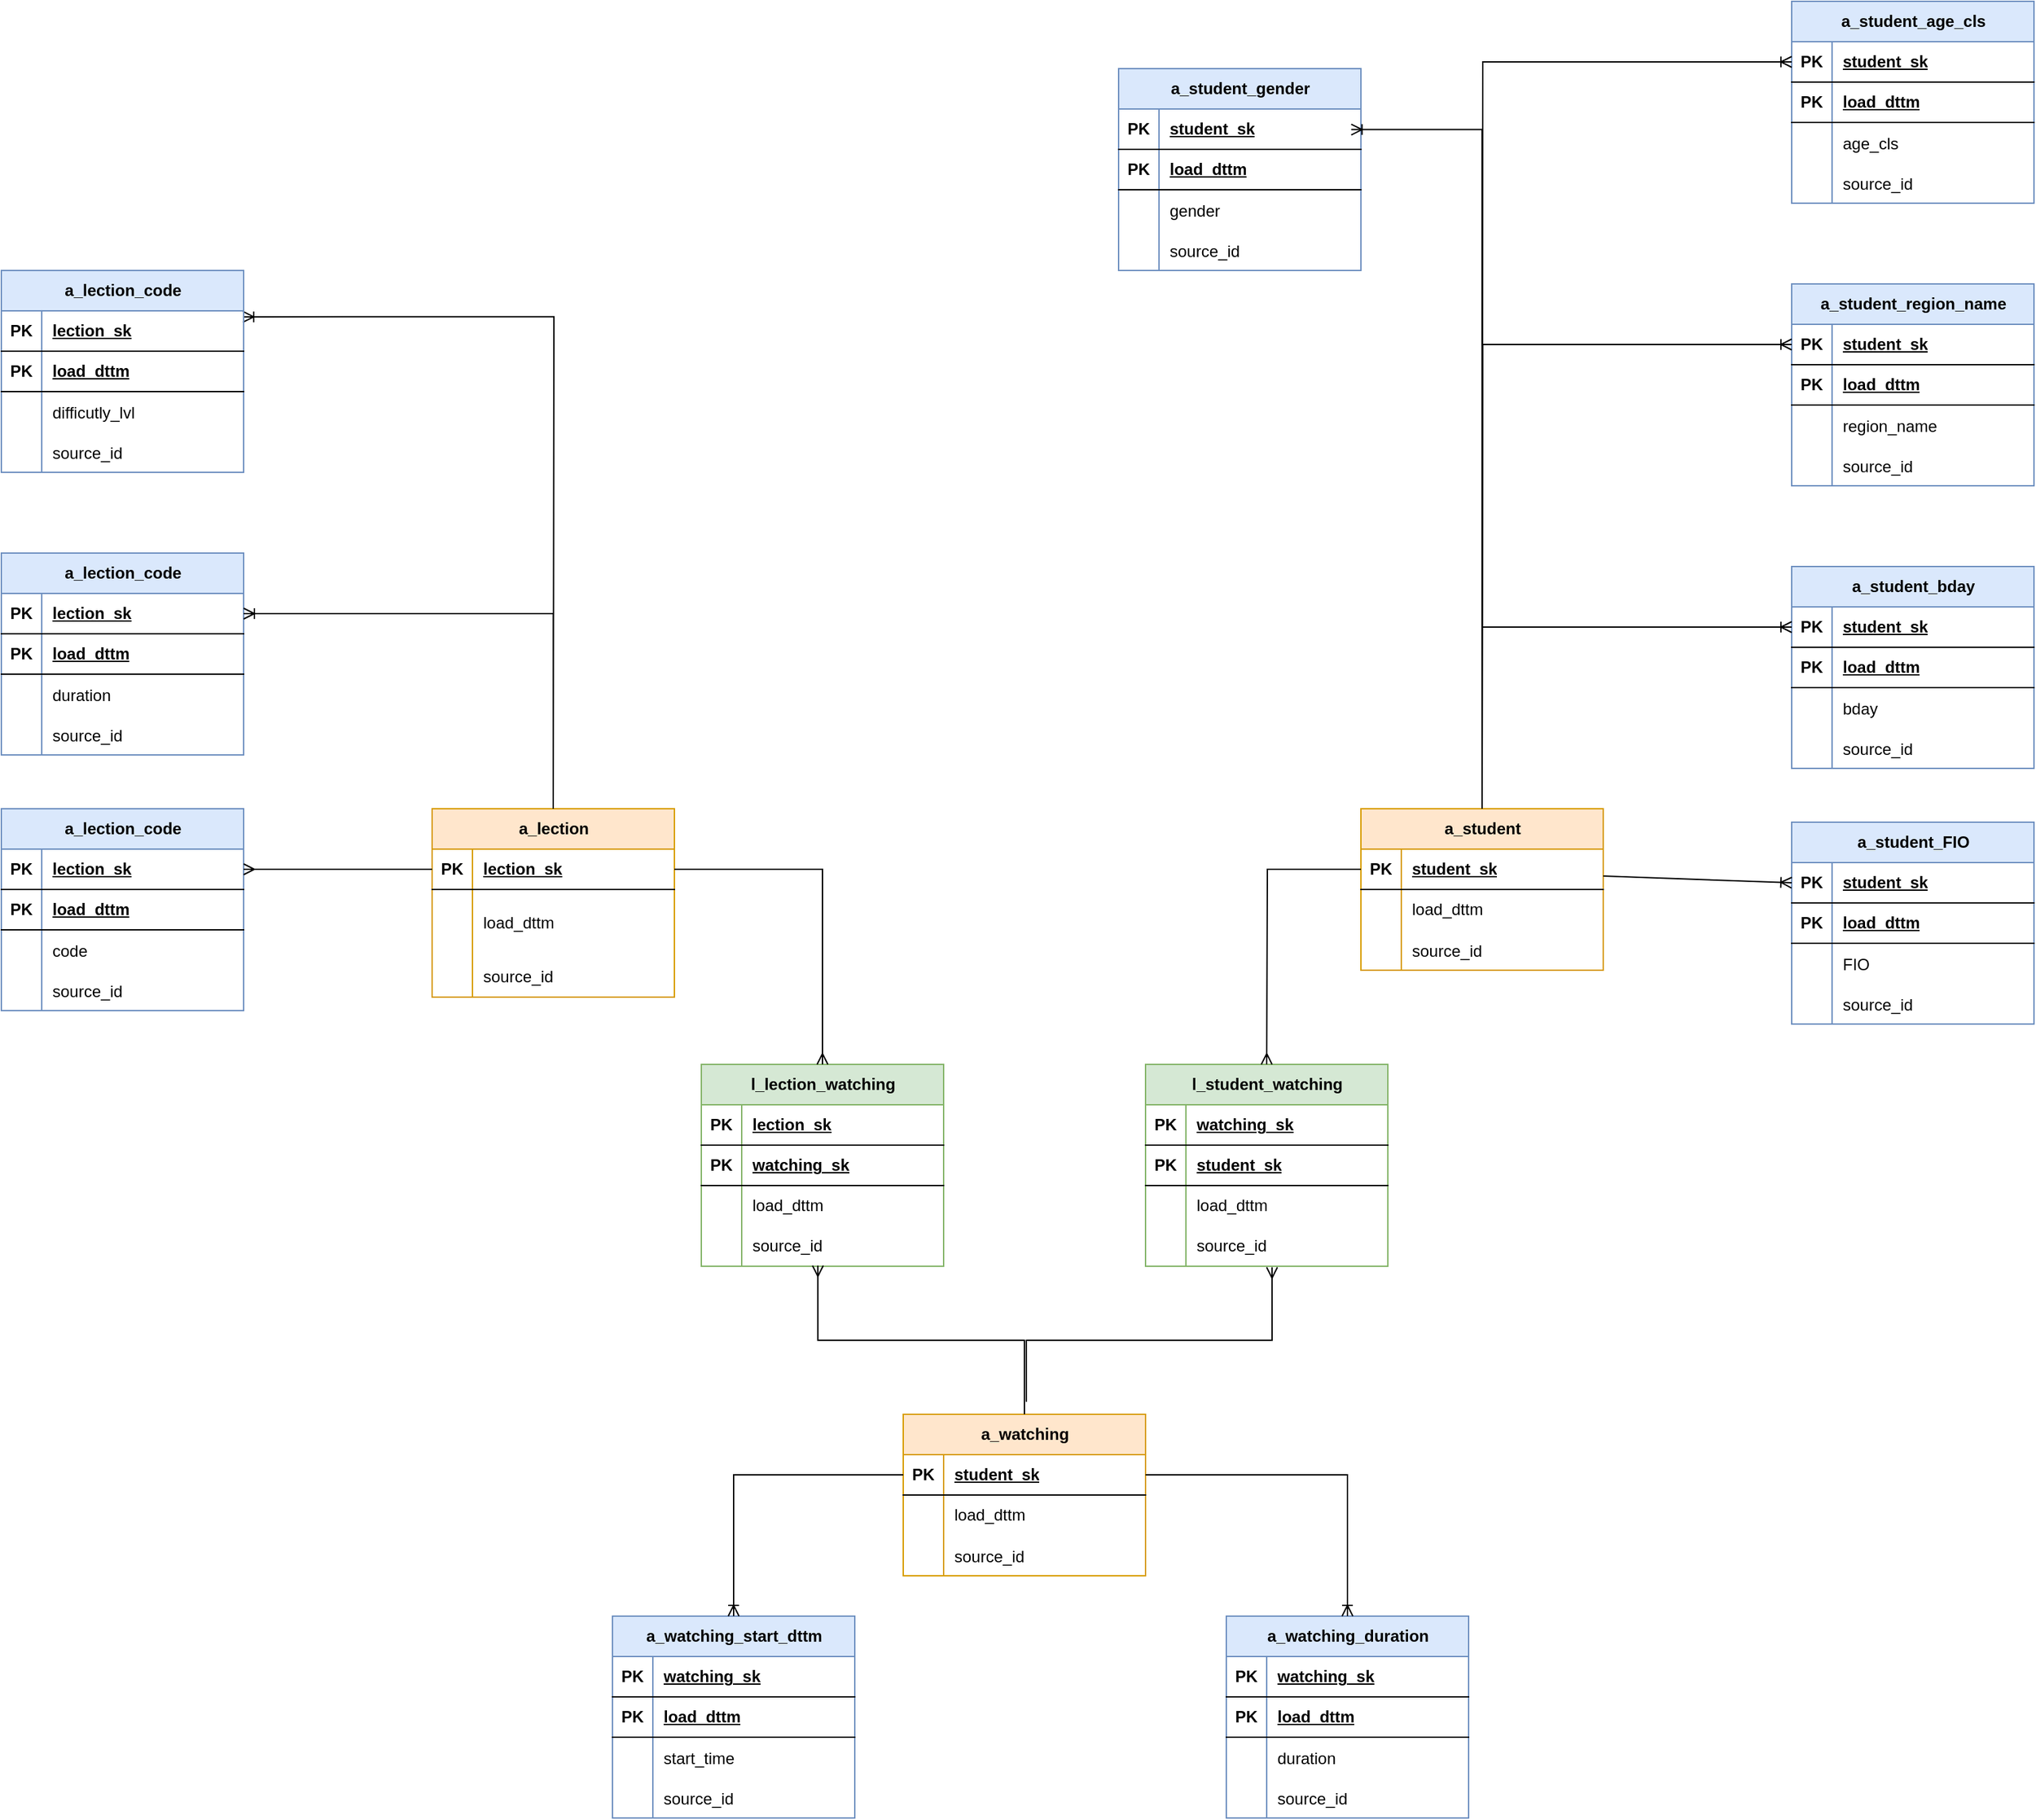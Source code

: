 <mxfile version="24.7.16" pages="2">
  <diagram id="K0YQe6R3Ho6GC5uDrU-u" name="Anchor Modeling">
    <mxGraphModel dx="1945" dy="2703" grid="1" gridSize="10" guides="1" tooltips="1" connect="1" arrows="1" fold="1" page="1" pageScale="1" pageWidth="827" pageHeight="1169" math="0" shadow="0">
      <root>
        <mxCell id="0" />
        <mxCell id="1" parent="0" />
        <mxCell id="kMykMWLsKZ3c34nNjL7P-1" value="a_lection" style="shape=table;startSize=30;container=1;collapsible=1;childLayout=tableLayout;fixedRows=1;rowLines=0;fontStyle=1;align=center;resizeLast=1;html=1;fillColor=#ffe6cc;strokeColor=#d79b00;" vertex="1" parent="1">
          <mxGeometry x="1520" y="-240" width="180" height="140" as="geometry" />
        </mxCell>
        <mxCell id="kMykMWLsKZ3c34nNjL7P-2" value="" style="shape=tableRow;horizontal=0;startSize=0;swimlaneHead=0;swimlaneBody=0;fillColor=none;collapsible=0;dropTarget=0;points=[[0,0.5],[1,0.5]];portConstraint=eastwest;top=0;left=0;right=0;bottom=1;" vertex="1" parent="kMykMWLsKZ3c34nNjL7P-1">
          <mxGeometry y="30" width="180" height="30" as="geometry" />
        </mxCell>
        <mxCell id="kMykMWLsKZ3c34nNjL7P-3" value="PK" style="shape=partialRectangle;connectable=0;fillColor=none;top=0;left=0;bottom=0;right=0;fontStyle=1;overflow=hidden;whiteSpace=wrap;html=1;" vertex="1" parent="kMykMWLsKZ3c34nNjL7P-2">
          <mxGeometry width="30" height="30" as="geometry">
            <mxRectangle width="30" height="30" as="alternateBounds" />
          </mxGeometry>
        </mxCell>
        <mxCell id="kMykMWLsKZ3c34nNjL7P-4" value="lection_sk" style="shape=partialRectangle;connectable=0;fillColor=none;top=0;left=0;bottom=0;right=0;align=left;spacingLeft=6;fontStyle=5;overflow=hidden;whiteSpace=wrap;html=1;" vertex="1" parent="kMykMWLsKZ3c34nNjL7P-2">
          <mxGeometry x="30" width="150" height="30" as="geometry">
            <mxRectangle width="150" height="30" as="alternateBounds" />
          </mxGeometry>
        </mxCell>
        <mxCell id="kMykMWLsKZ3c34nNjL7P-8" value="" style="shape=tableRow;horizontal=0;startSize=0;swimlaneHead=0;swimlaneBody=0;fillColor=none;collapsible=0;dropTarget=0;points=[[0,0.5],[1,0.5]];portConstraint=eastwest;top=0;left=0;right=0;bottom=0;" vertex="1" parent="kMykMWLsKZ3c34nNjL7P-1">
          <mxGeometry y="60" width="180" height="50" as="geometry" />
        </mxCell>
        <mxCell id="kMykMWLsKZ3c34nNjL7P-9" value="" style="shape=partialRectangle;connectable=0;fillColor=none;top=0;left=0;bottom=0;right=0;editable=1;overflow=hidden;whiteSpace=wrap;html=1;" vertex="1" parent="kMykMWLsKZ3c34nNjL7P-8">
          <mxGeometry width="30" height="50" as="geometry">
            <mxRectangle width="30" height="50" as="alternateBounds" />
          </mxGeometry>
        </mxCell>
        <mxCell id="kMykMWLsKZ3c34nNjL7P-10" value="load_dttm" style="shape=partialRectangle;connectable=0;fillColor=none;top=0;left=0;bottom=0;right=0;align=left;spacingLeft=6;overflow=hidden;whiteSpace=wrap;html=1;" vertex="1" parent="kMykMWLsKZ3c34nNjL7P-8">
          <mxGeometry x="30" width="150" height="50" as="geometry">
            <mxRectangle width="150" height="50" as="alternateBounds" />
          </mxGeometry>
        </mxCell>
        <mxCell id="kMykMWLsKZ3c34nNjL7P-11" value="" style="shape=tableRow;horizontal=0;startSize=0;swimlaneHead=0;swimlaneBody=0;fillColor=none;collapsible=0;dropTarget=0;points=[[0,0.5],[1,0.5]];portConstraint=eastwest;top=0;left=0;right=0;bottom=0;" vertex="1" parent="kMykMWLsKZ3c34nNjL7P-1">
          <mxGeometry y="110" width="180" height="30" as="geometry" />
        </mxCell>
        <mxCell id="kMykMWLsKZ3c34nNjL7P-12" value="" style="shape=partialRectangle;connectable=0;fillColor=none;top=0;left=0;bottom=0;right=0;editable=1;overflow=hidden;whiteSpace=wrap;html=1;" vertex="1" parent="kMykMWLsKZ3c34nNjL7P-11">
          <mxGeometry width="30" height="30" as="geometry">
            <mxRectangle width="30" height="30" as="alternateBounds" />
          </mxGeometry>
        </mxCell>
        <mxCell id="kMykMWLsKZ3c34nNjL7P-13" value="&lt;div&gt;source_id&lt;/div&gt;" style="shape=partialRectangle;connectable=0;fillColor=none;top=0;left=0;bottom=0;right=0;align=left;spacingLeft=6;overflow=hidden;whiteSpace=wrap;html=1;" vertex="1" parent="kMykMWLsKZ3c34nNjL7P-11">
          <mxGeometry x="30" width="150" height="30" as="geometry">
            <mxRectangle width="150" height="30" as="alternateBounds" />
          </mxGeometry>
        </mxCell>
        <mxCell id="kMykMWLsKZ3c34nNjL7P-36" value="" style="fontSize=12;html=1;endArrow=ERoneToMany;rounded=0;entryX=0.997;entryY=0.148;entryDx=0;entryDy=0;entryPerimeter=0;edgeStyle=orthogonalEdgeStyle;" edge="1" parent="1" target="kMykMWLsKZ3c34nNjL7P-150">
          <mxGeometry width="100" height="100" relative="1" as="geometry">
            <mxPoint x="1610" y="-240" as="sourcePoint" />
            <mxPoint x="1610.18" y="-357.99" as="targetPoint" />
          </mxGeometry>
        </mxCell>
        <mxCell id="kMykMWLsKZ3c34nNjL7P-37" value="a_student" style="shape=table;startSize=30;container=1;collapsible=1;childLayout=tableLayout;fixedRows=1;rowLines=0;fontStyle=1;align=center;resizeLast=1;html=1;fillColor=#ffe6cc;strokeColor=#d79b00;" vertex="1" parent="1">
          <mxGeometry x="2210" y="-240" width="180" height="120" as="geometry" />
        </mxCell>
        <mxCell id="kMykMWLsKZ3c34nNjL7P-38" value="" style="shape=tableRow;horizontal=0;startSize=0;swimlaneHead=0;swimlaneBody=0;fillColor=none;collapsible=0;dropTarget=0;points=[[0,0.5],[1,0.5]];portConstraint=eastwest;top=0;left=0;right=0;bottom=1;" vertex="1" parent="kMykMWLsKZ3c34nNjL7P-37">
          <mxGeometry y="30" width="180" height="30" as="geometry" />
        </mxCell>
        <mxCell id="kMykMWLsKZ3c34nNjL7P-39" value="PK" style="shape=partialRectangle;connectable=0;fillColor=none;top=0;left=0;bottom=0;right=0;fontStyle=1;overflow=hidden;whiteSpace=wrap;html=1;" vertex="1" parent="kMykMWLsKZ3c34nNjL7P-38">
          <mxGeometry width="30" height="30" as="geometry">
            <mxRectangle width="30" height="30" as="alternateBounds" />
          </mxGeometry>
        </mxCell>
        <mxCell id="kMykMWLsKZ3c34nNjL7P-40" value="student_sk" style="shape=partialRectangle;connectable=0;fillColor=none;top=0;left=0;bottom=0;right=0;align=left;spacingLeft=6;fontStyle=5;overflow=hidden;whiteSpace=wrap;html=1;" vertex="1" parent="kMykMWLsKZ3c34nNjL7P-38">
          <mxGeometry x="30" width="150" height="30" as="geometry">
            <mxRectangle width="150" height="30" as="alternateBounds" />
          </mxGeometry>
        </mxCell>
        <mxCell id="kMykMWLsKZ3c34nNjL7P-50" value="" style="shape=tableRow;horizontal=0;startSize=0;swimlaneHead=0;swimlaneBody=0;fillColor=none;collapsible=0;dropTarget=0;points=[[0,0.5],[1,0.5]];portConstraint=eastwest;top=0;left=0;right=0;bottom=0;" vertex="1" parent="kMykMWLsKZ3c34nNjL7P-37">
          <mxGeometry y="60" width="180" height="30" as="geometry" />
        </mxCell>
        <mxCell id="kMykMWLsKZ3c34nNjL7P-51" value="" style="shape=partialRectangle;connectable=0;fillColor=none;top=0;left=0;bottom=0;right=0;editable=1;overflow=hidden;whiteSpace=wrap;html=1;" vertex="1" parent="kMykMWLsKZ3c34nNjL7P-50">
          <mxGeometry width="30" height="30" as="geometry">
            <mxRectangle width="30" height="30" as="alternateBounds" />
          </mxGeometry>
        </mxCell>
        <mxCell id="kMykMWLsKZ3c34nNjL7P-52" value="&lt;div&gt;load_dttm&lt;/div&gt;" style="shape=partialRectangle;connectable=0;fillColor=none;top=0;left=0;bottom=0;right=0;align=left;spacingLeft=6;overflow=hidden;whiteSpace=wrap;html=1;" vertex="1" parent="kMykMWLsKZ3c34nNjL7P-50">
          <mxGeometry x="30" width="150" height="30" as="geometry">
            <mxRectangle width="150" height="30" as="alternateBounds" />
          </mxGeometry>
        </mxCell>
        <mxCell id="kMykMWLsKZ3c34nNjL7P-53" value="" style="shape=tableRow;horizontal=0;startSize=0;swimlaneHead=0;swimlaneBody=0;fillColor=none;collapsible=0;dropTarget=0;points=[[0,0.5],[1,0.5]];portConstraint=eastwest;top=0;left=0;right=0;bottom=0;" vertex="1" parent="kMykMWLsKZ3c34nNjL7P-37">
          <mxGeometry y="90" width="180" height="30" as="geometry" />
        </mxCell>
        <mxCell id="kMykMWLsKZ3c34nNjL7P-54" value="" style="shape=partialRectangle;connectable=0;fillColor=none;top=0;left=0;bottom=0;right=0;editable=1;overflow=hidden;" vertex="1" parent="kMykMWLsKZ3c34nNjL7P-53">
          <mxGeometry width="30" height="30" as="geometry">
            <mxRectangle width="30" height="30" as="alternateBounds" />
          </mxGeometry>
        </mxCell>
        <mxCell id="kMykMWLsKZ3c34nNjL7P-55" value="source_id" style="shape=partialRectangle;connectable=0;fillColor=none;top=0;left=0;bottom=0;right=0;align=left;spacingLeft=6;overflow=hidden;" vertex="1" parent="kMykMWLsKZ3c34nNjL7P-53">
          <mxGeometry x="30" width="150" height="30" as="geometry">
            <mxRectangle width="150" height="30" as="alternateBounds" />
          </mxGeometry>
        </mxCell>
        <mxCell id="kMykMWLsKZ3c34nNjL7P-56" value="a_student_gender" style="shape=table;startSize=30;container=1;collapsible=1;childLayout=tableLayout;fixedRows=1;rowLines=0;fontStyle=1;align=center;resizeLast=1;html=1;fillColor=#dae8fc;strokeColor=#6c8ebf;" vertex="1" parent="1">
          <mxGeometry x="2030" y="-790" width="180" height="150" as="geometry" />
        </mxCell>
        <mxCell id="kMykMWLsKZ3c34nNjL7P-57" value="" style="shape=tableRow;horizontal=0;startSize=0;swimlaneHead=0;swimlaneBody=0;fillColor=none;collapsible=0;dropTarget=0;points=[[0,0.5],[1,0.5]];portConstraint=eastwest;top=0;left=0;right=0;bottom=1;" vertex="1" parent="kMykMWLsKZ3c34nNjL7P-56">
          <mxGeometry y="30" width="180" height="30" as="geometry" />
        </mxCell>
        <mxCell id="kMykMWLsKZ3c34nNjL7P-58" value="PK" style="shape=partialRectangle;connectable=0;fillColor=none;top=0;left=0;bottom=0;right=0;fontStyle=1;overflow=hidden;whiteSpace=wrap;html=1;" vertex="1" parent="kMykMWLsKZ3c34nNjL7P-57">
          <mxGeometry width="30" height="30" as="geometry">
            <mxRectangle width="30" height="30" as="alternateBounds" />
          </mxGeometry>
        </mxCell>
        <mxCell id="kMykMWLsKZ3c34nNjL7P-59" value="student_sk" style="shape=partialRectangle;connectable=0;fillColor=none;top=0;left=0;bottom=0;right=0;align=left;spacingLeft=6;fontStyle=5;overflow=hidden;whiteSpace=wrap;html=1;" vertex="1" parent="kMykMWLsKZ3c34nNjL7P-57">
          <mxGeometry x="30" width="150" height="30" as="geometry">
            <mxRectangle width="150" height="30" as="alternateBounds" />
          </mxGeometry>
        </mxCell>
        <mxCell id="kMykMWLsKZ3c34nNjL7P-209" value="" style="shape=tableRow;horizontal=0;startSize=0;swimlaneHead=0;swimlaneBody=0;fillColor=none;collapsible=0;dropTarget=0;points=[[0,0.5],[1,0.5]];portConstraint=eastwest;top=0;left=0;right=0;bottom=1;" vertex="1" parent="kMykMWLsKZ3c34nNjL7P-56">
          <mxGeometry y="60" width="180" height="30" as="geometry" />
        </mxCell>
        <mxCell id="kMykMWLsKZ3c34nNjL7P-210" value="PK" style="shape=partialRectangle;connectable=0;fillColor=none;top=0;left=0;bottom=0;right=0;fontStyle=1;overflow=hidden;whiteSpace=wrap;html=1;" vertex="1" parent="kMykMWLsKZ3c34nNjL7P-209">
          <mxGeometry width="30" height="30" as="geometry">
            <mxRectangle width="30" height="30" as="alternateBounds" />
          </mxGeometry>
        </mxCell>
        <mxCell id="kMykMWLsKZ3c34nNjL7P-211" value="load_dttm" style="shape=partialRectangle;connectable=0;fillColor=none;top=0;left=0;bottom=0;right=0;align=left;spacingLeft=6;fontStyle=5;overflow=hidden;whiteSpace=wrap;html=1;" vertex="1" parent="kMykMWLsKZ3c34nNjL7P-209">
          <mxGeometry x="30" width="150" height="30" as="geometry">
            <mxRectangle width="150" height="30" as="alternateBounds" />
          </mxGeometry>
        </mxCell>
        <mxCell id="kMykMWLsKZ3c34nNjL7P-63" value="" style="shape=tableRow;horizontal=0;startSize=0;swimlaneHead=0;swimlaneBody=0;fillColor=none;collapsible=0;dropTarget=0;points=[[0,0.5],[1,0.5]];portConstraint=eastwest;top=0;left=0;right=0;bottom=0;" vertex="1" parent="kMykMWLsKZ3c34nNjL7P-56">
          <mxGeometry y="90" width="180" height="30" as="geometry" />
        </mxCell>
        <mxCell id="kMykMWLsKZ3c34nNjL7P-64" value="" style="shape=partialRectangle;connectable=0;fillColor=none;top=0;left=0;bottom=0;right=0;editable=1;overflow=hidden;" vertex="1" parent="kMykMWLsKZ3c34nNjL7P-63">
          <mxGeometry width="30" height="30" as="geometry">
            <mxRectangle width="30" height="30" as="alternateBounds" />
          </mxGeometry>
        </mxCell>
        <mxCell id="kMykMWLsKZ3c34nNjL7P-65" value="gender" style="shape=partialRectangle;connectable=0;fillColor=none;top=0;left=0;bottom=0;right=0;align=left;spacingLeft=6;overflow=hidden;" vertex="1" parent="kMykMWLsKZ3c34nNjL7P-63">
          <mxGeometry x="30" width="150" height="30" as="geometry">
            <mxRectangle width="150" height="30" as="alternateBounds" />
          </mxGeometry>
        </mxCell>
        <mxCell id="kMykMWLsKZ3c34nNjL7P-69" value="" style="shape=tableRow;horizontal=0;startSize=0;swimlaneHead=0;swimlaneBody=0;fillColor=none;collapsible=0;dropTarget=0;points=[[0,0.5],[1,0.5]];portConstraint=eastwest;top=0;left=0;right=0;bottom=0;" vertex="1" parent="kMykMWLsKZ3c34nNjL7P-56">
          <mxGeometry y="120" width="180" height="30" as="geometry" />
        </mxCell>
        <mxCell id="kMykMWLsKZ3c34nNjL7P-70" value="" style="shape=partialRectangle;connectable=0;fillColor=none;top=0;left=0;bottom=0;right=0;editable=1;overflow=hidden;" vertex="1" parent="kMykMWLsKZ3c34nNjL7P-69">
          <mxGeometry width="30" height="30" as="geometry">
            <mxRectangle width="30" height="30" as="alternateBounds" />
          </mxGeometry>
        </mxCell>
        <mxCell id="kMykMWLsKZ3c34nNjL7P-71" value="source_id" style="shape=partialRectangle;connectable=0;fillColor=none;top=0;left=0;bottom=0;right=0;align=left;spacingLeft=6;overflow=hidden;" vertex="1" parent="kMykMWLsKZ3c34nNjL7P-69">
          <mxGeometry x="30" width="150" height="30" as="geometry">
            <mxRectangle width="150" height="30" as="alternateBounds" />
          </mxGeometry>
        </mxCell>
        <mxCell id="kMykMWLsKZ3c34nNjL7P-73" value="l_lection_watching" style="shape=table;startSize=30;container=1;collapsible=1;childLayout=tableLayout;fixedRows=1;rowLines=0;fontStyle=1;align=center;resizeLast=1;html=1;fillColor=#d5e8d4;strokeColor=#82b366;" vertex="1" parent="1">
          <mxGeometry x="1720" y="-50" width="180" height="150" as="geometry" />
        </mxCell>
        <mxCell id="kMykMWLsKZ3c34nNjL7P-74" value="" style="shape=tableRow;horizontal=0;startSize=0;swimlaneHead=0;swimlaneBody=0;fillColor=none;collapsible=0;dropTarget=0;points=[[0,0.5],[1,0.5]];portConstraint=eastwest;top=0;left=0;right=0;bottom=1;" vertex="1" parent="kMykMWLsKZ3c34nNjL7P-73">
          <mxGeometry y="30" width="180" height="30" as="geometry" />
        </mxCell>
        <mxCell id="kMykMWLsKZ3c34nNjL7P-75" value="PK" style="shape=partialRectangle;connectable=0;fillColor=none;top=0;left=0;bottom=0;right=0;fontStyle=1;overflow=hidden;whiteSpace=wrap;html=1;" vertex="1" parent="kMykMWLsKZ3c34nNjL7P-74">
          <mxGeometry width="30" height="30" as="geometry">
            <mxRectangle width="30" height="30" as="alternateBounds" />
          </mxGeometry>
        </mxCell>
        <mxCell id="kMykMWLsKZ3c34nNjL7P-76" value="lection_sk" style="shape=partialRectangle;connectable=0;fillColor=none;top=0;left=0;bottom=0;right=0;align=left;spacingLeft=6;fontStyle=5;overflow=hidden;whiteSpace=wrap;html=1;" vertex="1" parent="kMykMWLsKZ3c34nNjL7P-74">
          <mxGeometry x="30" width="150" height="30" as="geometry">
            <mxRectangle width="150" height="30" as="alternateBounds" />
          </mxGeometry>
        </mxCell>
        <mxCell id="kMykMWLsKZ3c34nNjL7P-77" value="" style="shape=tableRow;horizontal=0;startSize=0;swimlaneHead=0;swimlaneBody=0;fillColor=none;collapsible=0;dropTarget=0;points=[[0,0.5],[1,0.5]];portConstraint=eastwest;top=0;left=0;right=0;bottom=1;" vertex="1" parent="kMykMWLsKZ3c34nNjL7P-73">
          <mxGeometry y="60" width="180" height="30" as="geometry" />
        </mxCell>
        <mxCell id="kMykMWLsKZ3c34nNjL7P-78" value="PK" style="shape=partialRectangle;connectable=0;fillColor=none;top=0;left=0;bottom=0;right=0;fontStyle=1;overflow=hidden;whiteSpace=wrap;html=1;" vertex="1" parent="kMykMWLsKZ3c34nNjL7P-77">
          <mxGeometry width="30" height="30" as="geometry">
            <mxRectangle width="30" height="30" as="alternateBounds" />
          </mxGeometry>
        </mxCell>
        <mxCell id="kMykMWLsKZ3c34nNjL7P-79" value="watching_sk" style="shape=partialRectangle;connectable=0;fillColor=none;top=0;left=0;bottom=0;right=0;align=left;spacingLeft=6;fontStyle=5;overflow=hidden;whiteSpace=wrap;html=1;" vertex="1" parent="kMykMWLsKZ3c34nNjL7P-77">
          <mxGeometry x="30" width="150" height="30" as="geometry">
            <mxRectangle width="150" height="30" as="alternateBounds" />
          </mxGeometry>
        </mxCell>
        <mxCell id="kMykMWLsKZ3c34nNjL7P-83" value="" style="shape=tableRow;horizontal=0;startSize=0;swimlaneHead=0;swimlaneBody=0;fillColor=none;collapsible=0;dropTarget=0;points=[[0,0.5],[1,0.5]];portConstraint=eastwest;top=0;left=0;right=0;bottom=0;" vertex="1" parent="kMykMWLsKZ3c34nNjL7P-73">
          <mxGeometry y="90" width="180" height="30" as="geometry" />
        </mxCell>
        <mxCell id="kMykMWLsKZ3c34nNjL7P-84" value="" style="shape=partialRectangle;connectable=0;fillColor=none;top=0;left=0;bottom=0;right=0;editable=1;overflow=hidden;whiteSpace=wrap;html=1;" vertex="1" parent="kMykMWLsKZ3c34nNjL7P-83">
          <mxGeometry width="30" height="30" as="geometry">
            <mxRectangle width="30" height="30" as="alternateBounds" />
          </mxGeometry>
        </mxCell>
        <mxCell id="kMykMWLsKZ3c34nNjL7P-85" value="load_dttm" style="shape=partialRectangle;connectable=0;fillColor=none;top=0;left=0;bottom=0;right=0;align=left;spacingLeft=6;overflow=hidden;whiteSpace=wrap;html=1;" vertex="1" parent="kMykMWLsKZ3c34nNjL7P-83">
          <mxGeometry x="30" width="150" height="30" as="geometry">
            <mxRectangle width="150" height="30" as="alternateBounds" />
          </mxGeometry>
        </mxCell>
        <mxCell id="kMykMWLsKZ3c34nNjL7P-86" value="" style="shape=tableRow;horizontal=0;startSize=0;swimlaneHead=0;swimlaneBody=0;fillColor=none;collapsible=0;dropTarget=0;points=[[0,0.5],[1,0.5]];portConstraint=eastwest;top=0;left=0;right=0;bottom=0;" vertex="1" parent="kMykMWLsKZ3c34nNjL7P-73">
          <mxGeometry y="120" width="180" height="30" as="geometry" />
        </mxCell>
        <mxCell id="kMykMWLsKZ3c34nNjL7P-87" value="" style="shape=partialRectangle;connectable=0;fillColor=none;top=0;left=0;bottom=0;right=0;editable=1;overflow=hidden;whiteSpace=wrap;html=1;" vertex="1" parent="kMykMWLsKZ3c34nNjL7P-86">
          <mxGeometry width="30" height="30" as="geometry">
            <mxRectangle width="30" height="30" as="alternateBounds" />
          </mxGeometry>
        </mxCell>
        <mxCell id="kMykMWLsKZ3c34nNjL7P-88" value="source_id" style="shape=partialRectangle;connectable=0;fillColor=none;top=0;left=0;bottom=0;right=0;align=left;spacingLeft=6;overflow=hidden;whiteSpace=wrap;html=1;" vertex="1" parent="kMykMWLsKZ3c34nNjL7P-86">
          <mxGeometry x="30" width="150" height="30" as="geometry">
            <mxRectangle width="150" height="30" as="alternateBounds" />
          </mxGeometry>
        </mxCell>
        <mxCell id="kMykMWLsKZ3c34nNjL7P-108" value="a_lection_code" style="shape=table;startSize=30;container=1;collapsible=1;childLayout=tableLayout;fixedRows=1;rowLines=0;fontStyle=1;align=center;resizeLast=1;html=1;fillColor=#dae8fc;strokeColor=#6c8ebf;" vertex="1" parent="1">
          <mxGeometry x="1200" y="-240" width="180" height="150" as="geometry" />
        </mxCell>
        <mxCell id="kMykMWLsKZ3c34nNjL7P-109" value="" style="shape=tableRow;horizontal=0;startSize=0;swimlaneHead=0;swimlaneBody=0;fillColor=none;collapsible=0;dropTarget=0;points=[[0,0.5],[1,0.5]];portConstraint=eastwest;top=0;left=0;right=0;bottom=1;" vertex="1" parent="kMykMWLsKZ3c34nNjL7P-108">
          <mxGeometry y="30" width="180" height="30" as="geometry" />
        </mxCell>
        <mxCell id="kMykMWLsKZ3c34nNjL7P-110" value="PK" style="shape=partialRectangle;connectable=0;fillColor=none;top=0;left=0;bottom=0;right=0;fontStyle=1;overflow=hidden;whiteSpace=wrap;html=1;" vertex="1" parent="kMykMWLsKZ3c34nNjL7P-109">
          <mxGeometry width="30" height="30" as="geometry">
            <mxRectangle width="30" height="30" as="alternateBounds" />
          </mxGeometry>
        </mxCell>
        <mxCell id="kMykMWLsKZ3c34nNjL7P-111" value="lection_sk" style="shape=partialRectangle;connectable=0;fillColor=none;top=0;left=0;bottom=0;right=0;align=left;spacingLeft=6;fontStyle=5;overflow=hidden;whiteSpace=wrap;html=1;" vertex="1" parent="kMykMWLsKZ3c34nNjL7P-109">
          <mxGeometry x="30" width="150" height="30" as="geometry">
            <mxRectangle width="150" height="30" as="alternateBounds" />
          </mxGeometry>
        </mxCell>
        <mxCell id="kMykMWLsKZ3c34nNjL7P-133" value="" style="shape=tableRow;horizontal=0;startSize=0;swimlaneHead=0;swimlaneBody=0;fillColor=none;collapsible=0;dropTarget=0;points=[[0,0.5],[1,0.5]];portConstraint=eastwest;top=0;left=0;right=0;bottom=1;" vertex="1" parent="kMykMWLsKZ3c34nNjL7P-108">
          <mxGeometry y="60" width="180" height="30" as="geometry" />
        </mxCell>
        <mxCell id="kMykMWLsKZ3c34nNjL7P-134" value="PK" style="shape=partialRectangle;connectable=0;fillColor=none;top=0;left=0;bottom=0;right=0;fontStyle=1;overflow=hidden;whiteSpace=wrap;html=1;" vertex="1" parent="kMykMWLsKZ3c34nNjL7P-133">
          <mxGeometry width="30" height="30" as="geometry">
            <mxRectangle width="30" height="30" as="alternateBounds" />
          </mxGeometry>
        </mxCell>
        <mxCell id="kMykMWLsKZ3c34nNjL7P-135" value="load_dttm" style="shape=partialRectangle;connectable=0;fillColor=none;top=0;left=0;bottom=0;right=0;align=left;spacingLeft=6;fontStyle=5;overflow=hidden;whiteSpace=wrap;html=1;" vertex="1" parent="kMykMWLsKZ3c34nNjL7P-133">
          <mxGeometry x="30" width="150" height="30" as="geometry">
            <mxRectangle width="150" height="30" as="alternateBounds" />
          </mxGeometry>
        </mxCell>
        <mxCell id="kMykMWLsKZ3c34nNjL7P-130" value="" style="shape=tableRow;horizontal=0;startSize=0;swimlaneHead=0;swimlaneBody=0;fillColor=none;collapsible=0;dropTarget=0;points=[[0,0.5],[1,0.5]];portConstraint=eastwest;top=0;left=0;right=0;bottom=0;" vertex="1" parent="kMykMWLsKZ3c34nNjL7P-108">
          <mxGeometry y="90" width="180" height="30" as="geometry" />
        </mxCell>
        <mxCell id="kMykMWLsKZ3c34nNjL7P-131" value="" style="shape=partialRectangle;connectable=0;fillColor=none;top=0;left=0;bottom=0;right=0;editable=1;overflow=hidden;" vertex="1" parent="kMykMWLsKZ3c34nNjL7P-130">
          <mxGeometry width="30" height="30" as="geometry">
            <mxRectangle width="30" height="30" as="alternateBounds" />
          </mxGeometry>
        </mxCell>
        <mxCell id="kMykMWLsKZ3c34nNjL7P-132" value="code" style="shape=partialRectangle;connectable=0;fillColor=none;top=0;left=0;bottom=0;right=0;align=left;spacingLeft=6;overflow=hidden;" vertex="1" parent="kMykMWLsKZ3c34nNjL7P-130">
          <mxGeometry x="30" width="150" height="30" as="geometry">
            <mxRectangle width="150" height="30" as="alternateBounds" />
          </mxGeometry>
        </mxCell>
        <mxCell id="kMykMWLsKZ3c34nNjL7P-127" value="" style="shape=tableRow;horizontal=0;startSize=0;swimlaneHead=0;swimlaneBody=0;fillColor=none;collapsible=0;dropTarget=0;points=[[0,0.5],[1,0.5]];portConstraint=eastwest;top=0;left=0;right=0;bottom=0;" vertex="1" parent="kMykMWLsKZ3c34nNjL7P-108">
          <mxGeometry y="120" width="180" height="30" as="geometry" />
        </mxCell>
        <mxCell id="kMykMWLsKZ3c34nNjL7P-128" value="" style="shape=partialRectangle;connectable=0;fillColor=none;top=0;left=0;bottom=0;right=0;editable=1;overflow=hidden;" vertex="1" parent="kMykMWLsKZ3c34nNjL7P-127">
          <mxGeometry width="30" height="30" as="geometry">
            <mxRectangle width="30" height="30" as="alternateBounds" />
          </mxGeometry>
        </mxCell>
        <mxCell id="kMykMWLsKZ3c34nNjL7P-129" value="source_id" style="shape=partialRectangle;connectable=0;fillColor=none;top=0;left=0;bottom=0;right=0;align=left;spacingLeft=6;overflow=hidden;" vertex="1" parent="kMykMWLsKZ3c34nNjL7P-127">
          <mxGeometry x="30" width="150" height="30" as="geometry">
            <mxRectangle width="150" height="30" as="alternateBounds" />
          </mxGeometry>
        </mxCell>
        <mxCell id="kMykMWLsKZ3c34nNjL7P-136" value="a_lection_code" style="shape=table;startSize=30;container=1;collapsible=1;childLayout=tableLayout;fixedRows=1;rowLines=0;fontStyle=1;align=center;resizeLast=1;html=1;fillColor=#dae8fc;strokeColor=#6c8ebf;" vertex="1" parent="1">
          <mxGeometry x="1200" y="-430" width="180" height="150" as="geometry" />
        </mxCell>
        <mxCell id="kMykMWLsKZ3c34nNjL7P-137" value="" style="shape=tableRow;horizontal=0;startSize=0;swimlaneHead=0;swimlaneBody=0;fillColor=none;collapsible=0;dropTarget=0;points=[[0,0.5],[1,0.5]];portConstraint=eastwest;top=0;left=0;right=0;bottom=1;" vertex="1" parent="kMykMWLsKZ3c34nNjL7P-136">
          <mxGeometry y="30" width="180" height="30" as="geometry" />
        </mxCell>
        <mxCell id="kMykMWLsKZ3c34nNjL7P-138" value="PK" style="shape=partialRectangle;connectable=0;fillColor=none;top=0;left=0;bottom=0;right=0;fontStyle=1;overflow=hidden;whiteSpace=wrap;html=1;" vertex="1" parent="kMykMWLsKZ3c34nNjL7P-137">
          <mxGeometry width="30" height="30" as="geometry">
            <mxRectangle width="30" height="30" as="alternateBounds" />
          </mxGeometry>
        </mxCell>
        <mxCell id="kMykMWLsKZ3c34nNjL7P-139" value="lection_sk" style="shape=partialRectangle;connectable=0;fillColor=none;top=0;left=0;bottom=0;right=0;align=left;spacingLeft=6;fontStyle=5;overflow=hidden;whiteSpace=wrap;html=1;" vertex="1" parent="kMykMWLsKZ3c34nNjL7P-137">
          <mxGeometry x="30" width="150" height="30" as="geometry">
            <mxRectangle width="150" height="30" as="alternateBounds" />
          </mxGeometry>
        </mxCell>
        <mxCell id="kMykMWLsKZ3c34nNjL7P-140" value="" style="shape=tableRow;horizontal=0;startSize=0;swimlaneHead=0;swimlaneBody=0;fillColor=none;collapsible=0;dropTarget=0;points=[[0,0.5],[1,0.5]];portConstraint=eastwest;top=0;left=0;right=0;bottom=1;" vertex="1" parent="kMykMWLsKZ3c34nNjL7P-136">
          <mxGeometry y="60" width="180" height="30" as="geometry" />
        </mxCell>
        <mxCell id="kMykMWLsKZ3c34nNjL7P-141" value="PK" style="shape=partialRectangle;connectable=0;fillColor=none;top=0;left=0;bottom=0;right=0;fontStyle=1;overflow=hidden;whiteSpace=wrap;html=1;" vertex="1" parent="kMykMWLsKZ3c34nNjL7P-140">
          <mxGeometry width="30" height="30" as="geometry">
            <mxRectangle width="30" height="30" as="alternateBounds" />
          </mxGeometry>
        </mxCell>
        <mxCell id="kMykMWLsKZ3c34nNjL7P-142" value="load_dttm" style="shape=partialRectangle;connectable=0;fillColor=none;top=0;left=0;bottom=0;right=0;align=left;spacingLeft=6;fontStyle=5;overflow=hidden;whiteSpace=wrap;html=1;" vertex="1" parent="kMykMWLsKZ3c34nNjL7P-140">
          <mxGeometry x="30" width="150" height="30" as="geometry">
            <mxRectangle width="150" height="30" as="alternateBounds" />
          </mxGeometry>
        </mxCell>
        <mxCell id="kMykMWLsKZ3c34nNjL7P-143" value="" style="shape=tableRow;horizontal=0;startSize=0;swimlaneHead=0;swimlaneBody=0;fillColor=none;collapsible=0;dropTarget=0;points=[[0,0.5],[1,0.5]];portConstraint=eastwest;top=0;left=0;right=0;bottom=0;" vertex="1" parent="kMykMWLsKZ3c34nNjL7P-136">
          <mxGeometry y="90" width="180" height="30" as="geometry" />
        </mxCell>
        <mxCell id="kMykMWLsKZ3c34nNjL7P-144" value="" style="shape=partialRectangle;connectable=0;fillColor=none;top=0;left=0;bottom=0;right=0;editable=1;overflow=hidden;" vertex="1" parent="kMykMWLsKZ3c34nNjL7P-143">
          <mxGeometry width="30" height="30" as="geometry">
            <mxRectangle width="30" height="30" as="alternateBounds" />
          </mxGeometry>
        </mxCell>
        <mxCell id="kMykMWLsKZ3c34nNjL7P-145" value="duration" style="shape=partialRectangle;connectable=0;fillColor=none;top=0;left=0;bottom=0;right=0;align=left;spacingLeft=6;overflow=hidden;" vertex="1" parent="kMykMWLsKZ3c34nNjL7P-143">
          <mxGeometry x="30" width="150" height="30" as="geometry">
            <mxRectangle width="150" height="30" as="alternateBounds" />
          </mxGeometry>
        </mxCell>
        <mxCell id="kMykMWLsKZ3c34nNjL7P-146" value="" style="shape=tableRow;horizontal=0;startSize=0;swimlaneHead=0;swimlaneBody=0;fillColor=none;collapsible=0;dropTarget=0;points=[[0,0.5],[1,0.5]];portConstraint=eastwest;top=0;left=0;right=0;bottom=0;" vertex="1" parent="kMykMWLsKZ3c34nNjL7P-136">
          <mxGeometry y="120" width="180" height="30" as="geometry" />
        </mxCell>
        <mxCell id="kMykMWLsKZ3c34nNjL7P-147" value="" style="shape=partialRectangle;connectable=0;fillColor=none;top=0;left=0;bottom=0;right=0;editable=1;overflow=hidden;" vertex="1" parent="kMykMWLsKZ3c34nNjL7P-146">
          <mxGeometry width="30" height="30" as="geometry">
            <mxRectangle width="30" height="30" as="alternateBounds" />
          </mxGeometry>
        </mxCell>
        <mxCell id="kMykMWLsKZ3c34nNjL7P-148" value="source_id" style="shape=partialRectangle;connectable=0;fillColor=none;top=0;left=0;bottom=0;right=0;align=left;spacingLeft=6;overflow=hidden;" vertex="1" parent="kMykMWLsKZ3c34nNjL7P-146">
          <mxGeometry x="30" width="150" height="30" as="geometry">
            <mxRectangle width="150" height="30" as="alternateBounds" />
          </mxGeometry>
        </mxCell>
        <mxCell id="kMykMWLsKZ3c34nNjL7P-149" value="a_lection_code" style="shape=table;startSize=30;container=1;collapsible=1;childLayout=tableLayout;fixedRows=1;rowLines=0;fontStyle=1;align=center;resizeLast=1;html=1;fillColor=#dae8fc;strokeColor=#6c8ebf;" vertex="1" parent="1">
          <mxGeometry x="1200" y="-640" width="180" height="150" as="geometry" />
        </mxCell>
        <mxCell id="kMykMWLsKZ3c34nNjL7P-150" value="" style="shape=tableRow;horizontal=0;startSize=0;swimlaneHead=0;swimlaneBody=0;fillColor=none;collapsible=0;dropTarget=0;points=[[0,0.5],[1,0.5]];portConstraint=eastwest;top=0;left=0;right=0;bottom=1;" vertex="1" parent="kMykMWLsKZ3c34nNjL7P-149">
          <mxGeometry y="30" width="180" height="30" as="geometry" />
        </mxCell>
        <mxCell id="kMykMWLsKZ3c34nNjL7P-151" value="PK" style="shape=partialRectangle;connectable=0;fillColor=none;top=0;left=0;bottom=0;right=0;fontStyle=1;overflow=hidden;whiteSpace=wrap;html=1;" vertex="1" parent="kMykMWLsKZ3c34nNjL7P-150">
          <mxGeometry width="30" height="30" as="geometry">
            <mxRectangle width="30" height="30" as="alternateBounds" />
          </mxGeometry>
        </mxCell>
        <mxCell id="kMykMWLsKZ3c34nNjL7P-152" value="lection_sk" style="shape=partialRectangle;connectable=0;fillColor=none;top=0;left=0;bottom=0;right=0;align=left;spacingLeft=6;fontStyle=5;overflow=hidden;whiteSpace=wrap;html=1;" vertex="1" parent="kMykMWLsKZ3c34nNjL7P-150">
          <mxGeometry x="30" width="150" height="30" as="geometry">
            <mxRectangle width="150" height="30" as="alternateBounds" />
          </mxGeometry>
        </mxCell>
        <mxCell id="kMykMWLsKZ3c34nNjL7P-153" value="" style="shape=tableRow;horizontal=0;startSize=0;swimlaneHead=0;swimlaneBody=0;fillColor=none;collapsible=0;dropTarget=0;points=[[0,0.5],[1,0.5]];portConstraint=eastwest;top=0;left=0;right=0;bottom=1;" vertex="1" parent="kMykMWLsKZ3c34nNjL7P-149">
          <mxGeometry y="60" width="180" height="30" as="geometry" />
        </mxCell>
        <mxCell id="kMykMWLsKZ3c34nNjL7P-154" value="PK" style="shape=partialRectangle;connectable=0;fillColor=none;top=0;left=0;bottom=0;right=0;fontStyle=1;overflow=hidden;whiteSpace=wrap;html=1;" vertex="1" parent="kMykMWLsKZ3c34nNjL7P-153">
          <mxGeometry width="30" height="30" as="geometry">
            <mxRectangle width="30" height="30" as="alternateBounds" />
          </mxGeometry>
        </mxCell>
        <mxCell id="kMykMWLsKZ3c34nNjL7P-155" value="load_dttm" style="shape=partialRectangle;connectable=0;fillColor=none;top=0;left=0;bottom=0;right=0;align=left;spacingLeft=6;fontStyle=5;overflow=hidden;whiteSpace=wrap;html=1;" vertex="1" parent="kMykMWLsKZ3c34nNjL7P-153">
          <mxGeometry x="30" width="150" height="30" as="geometry">
            <mxRectangle width="150" height="30" as="alternateBounds" />
          </mxGeometry>
        </mxCell>
        <mxCell id="kMykMWLsKZ3c34nNjL7P-156" value="" style="shape=tableRow;horizontal=0;startSize=0;swimlaneHead=0;swimlaneBody=0;fillColor=none;collapsible=0;dropTarget=0;points=[[0,0.5],[1,0.5]];portConstraint=eastwest;top=0;left=0;right=0;bottom=0;" vertex="1" parent="kMykMWLsKZ3c34nNjL7P-149">
          <mxGeometry y="90" width="180" height="30" as="geometry" />
        </mxCell>
        <mxCell id="kMykMWLsKZ3c34nNjL7P-157" value="" style="shape=partialRectangle;connectable=0;fillColor=none;top=0;left=0;bottom=0;right=0;editable=1;overflow=hidden;" vertex="1" parent="kMykMWLsKZ3c34nNjL7P-156">
          <mxGeometry width="30" height="30" as="geometry">
            <mxRectangle width="30" height="30" as="alternateBounds" />
          </mxGeometry>
        </mxCell>
        <mxCell id="kMykMWLsKZ3c34nNjL7P-158" value="difficutly_lvl" style="shape=partialRectangle;connectable=0;fillColor=none;top=0;left=0;bottom=0;right=0;align=left;spacingLeft=6;overflow=hidden;" vertex="1" parent="kMykMWLsKZ3c34nNjL7P-156">
          <mxGeometry x="30" width="150" height="30" as="geometry">
            <mxRectangle width="150" height="30" as="alternateBounds" />
          </mxGeometry>
        </mxCell>
        <mxCell id="kMykMWLsKZ3c34nNjL7P-159" value="" style="shape=tableRow;horizontal=0;startSize=0;swimlaneHead=0;swimlaneBody=0;fillColor=none;collapsible=0;dropTarget=0;points=[[0,0.5],[1,0.5]];portConstraint=eastwest;top=0;left=0;right=0;bottom=0;" vertex="1" parent="kMykMWLsKZ3c34nNjL7P-149">
          <mxGeometry y="120" width="180" height="30" as="geometry" />
        </mxCell>
        <mxCell id="kMykMWLsKZ3c34nNjL7P-160" value="" style="shape=partialRectangle;connectable=0;fillColor=none;top=0;left=0;bottom=0;right=0;editable=1;overflow=hidden;" vertex="1" parent="kMykMWLsKZ3c34nNjL7P-159">
          <mxGeometry width="30" height="30" as="geometry">
            <mxRectangle width="30" height="30" as="alternateBounds" />
          </mxGeometry>
        </mxCell>
        <mxCell id="kMykMWLsKZ3c34nNjL7P-161" value="source_id" style="shape=partialRectangle;connectable=0;fillColor=none;top=0;left=0;bottom=0;right=0;align=left;spacingLeft=6;overflow=hidden;" vertex="1" parent="kMykMWLsKZ3c34nNjL7P-159">
          <mxGeometry x="30" width="150" height="30" as="geometry">
            <mxRectangle width="150" height="30" as="alternateBounds" />
          </mxGeometry>
        </mxCell>
        <mxCell id="kMykMWLsKZ3c34nNjL7P-162" value="" style="edgeStyle=orthogonalEdgeStyle;fontSize=12;html=1;endArrow=ERoneToMany;rounded=0;exitX=0.5;exitY=0;exitDx=0;exitDy=0;entryX=1;entryY=0.5;entryDx=0;entryDy=0;" edge="1" parent="1" source="kMykMWLsKZ3c34nNjL7P-1" target="kMykMWLsKZ3c34nNjL7P-137">
          <mxGeometry width="100" height="100" relative="1" as="geometry">
            <mxPoint x="1510" y="-300" as="sourcePoint" />
            <mxPoint x="1610" y="-400" as="targetPoint" />
          </mxGeometry>
        </mxCell>
        <mxCell id="kMykMWLsKZ3c34nNjL7P-163" value="" style="edgeStyle=entityRelationEdgeStyle;fontSize=12;html=1;endArrow=ERmany;rounded=0;exitX=0;exitY=0.5;exitDx=0;exitDy=0;entryX=1;entryY=0.5;entryDx=0;entryDy=0;" edge="1" parent="1" source="kMykMWLsKZ3c34nNjL7P-2" target="kMykMWLsKZ3c34nNjL7P-109">
          <mxGeometry width="100" height="100" relative="1" as="geometry">
            <mxPoint x="1400" y="-150" as="sourcePoint" />
            <mxPoint x="1500" y="-250" as="targetPoint" />
          </mxGeometry>
        </mxCell>
        <mxCell id="kMykMWLsKZ3c34nNjL7P-164" value="a_student_FIO" style="shape=table;startSize=30;container=1;collapsible=1;childLayout=tableLayout;fixedRows=1;rowLines=0;fontStyle=1;align=center;resizeLast=1;html=1;fillColor=#dae8fc;strokeColor=#6c8ebf;" vertex="1" parent="1">
          <mxGeometry x="2530" y="-230" width="180" height="150" as="geometry" />
        </mxCell>
        <mxCell id="kMykMWLsKZ3c34nNjL7P-165" value="" style="shape=tableRow;horizontal=0;startSize=0;swimlaneHead=0;swimlaneBody=0;fillColor=none;collapsible=0;dropTarget=0;points=[[0,0.5],[1,0.5]];portConstraint=eastwest;top=0;left=0;right=0;bottom=1;" vertex="1" parent="kMykMWLsKZ3c34nNjL7P-164">
          <mxGeometry y="30" width="180" height="30" as="geometry" />
        </mxCell>
        <mxCell id="kMykMWLsKZ3c34nNjL7P-166" value="PK" style="shape=partialRectangle;connectable=0;fillColor=none;top=0;left=0;bottom=0;right=0;fontStyle=1;overflow=hidden;whiteSpace=wrap;html=1;" vertex="1" parent="kMykMWLsKZ3c34nNjL7P-165">
          <mxGeometry width="30" height="30" as="geometry">
            <mxRectangle width="30" height="30" as="alternateBounds" />
          </mxGeometry>
        </mxCell>
        <mxCell id="kMykMWLsKZ3c34nNjL7P-167" value="student_sk" style="shape=partialRectangle;connectable=0;fillColor=none;top=0;left=0;bottom=0;right=0;align=left;spacingLeft=6;fontStyle=5;overflow=hidden;whiteSpace=wrap;html=1;" vertex="1" parent="kMykMWLsKZ3c34nNjL7P-165">
          <mxGeometry x="30" width="150" height="30" as="geometry">
            <mxRectangle width="150" height="30" as="alternateBounds" />
          </mxGeometry>
        </mxCell>
        <mxCell id="kMykMWLsKZ3c34nNjL7P-168" value="" style="shape=tableRow;horizontal=0;startSize=0;swimlaneHead=0;swimlaneBody=0;fillColor=none;collapsible=0;dropTarget=0;points=[[0,0.5],[1,0.5]];portConstraint=eastwest;top=0;left=0;right=0;bottom=1;" vertex="1" parent="kMykMWLsKZ3c34nNjL7P-164">
          <mxGeometry y="60" width="180" height="30" as="geometry" />
        </mxCell>
        <mxCell id="kMykMWLsKZ3c34nNjL7P-169" value="PK" style="shape=partialRectangle;connectable=0;fillColor=none;top=0;left=0;bottom=0;right=0;fontStyle=1;overflow=hidden;whiteSpace=wrap;html=1;" vertex="1" parent="kMykMWLsKZ3c34nNjL7P-168">
          <mxGeometry width="30" height="30" as="geometry">
            <mxRectangle width="30" height="30" as="alternateBounds" />
          </mxGeometry>
        </mxCell>
        <mxCell id="kMykMWLsKZ3c34nNjL7P-170" value="load_dttm" style="shape=partialRectangle;connectable=0;fillColor=none;top=0;left=0;bottom=0;right=0;align=left;spacingLeft=6;fontStyle=5;overflow=hidden;whiteSpace=wrap;html=1;" vertex="1" parent="kMykMWLsKZ3c34nNjL7P-168">
          <mxGeometry x="30" width="150" height="30" as="geometry">
            <mxRectangle width="150" height="30" as="alternateBounds" />
          </mxGeometry>
        </mxCell>
        <mxCell id="kMykMWLsKZ3c34nNjL7P-171" value="" style="shape=tableRow;horizontal=0;startSize=0;swimlaneHead=0;swimlaneBody=0;fillColor=none;collapsible=0;dropTarget=0;points=[[0,0.5],[1,0.5]];portConstraint=eastwest;top=0;left=0;right=0;bottom=0;" vertex="1" parent="kMykMWLsKZ3c34nNjL7P-164">
          <mxGeometry y="90" width="180" height="30" as="geometry" />
        </mxCell>
        <mxCell id="kMykMWLsKZ3c34nNjL7P-172" value="" style="shape=partialRectangle;connectable=0;fillColor=none;top=0;left=0;bottom=0;right=0;editable=1;overflow=hidden;" vertex="1" parent="kMykMWLsKZ3c34nNjL7P-171">
          <mxGeometry width="30" height="30" as="geometry">
            <mxRectangle width="30" height="30" as="alternateBounds" />
          </mxGeometry>
        </mxCell>
        <mxCell id="kMykMWLsKZ3c34nNjL7P-173" value="FIO" style="shape=partialRectangle;connectable=0;fillColor=none;top=0;left=0;bottom=0;right=0;align=left;spacingLeft=6;overflow=hidden;" vertex="1" parent="kMykMWLsKZ3c34nNjL7P-171">
          <mxGeometry x="30" width="150" height="30" as="geometry">
            <mxRectangle width="150" height="30" as="alternateBounds" />
          </mxGeometry>
        </mxCell>
        <mxCell id="kMykMWLsKZ3c34nNjL7P-174" value="" style="shape=tableRow;horizontal=0;startSize=0;swimlaneHead=0;swimlaneBody=0;fillColor=none;collapsible=0;dropTarget=0;points=[[0,0.5],[1,0.5]];portConstraint=eastwest;top=0;left=0;right=0;bottom=0;" vertex="1" parent="kMykMWLsKZ3c34nNjL7P-164">
          <mxGeometry y="120" width="180" height="30" as="geometry" />
        </mxCell>
        <mxCell id="kMykMWLsKZ3c34nNjL7P-175" value="" style="shape=partialRectangle;connectable=0;fillColor=none;top=0;left=0;bottom=0;right=0;editable=1;overflow=hidden;" vertex="1" parent="kMykMWLsKZ3c34nNjL7P-174">
          <mxGeometry width="30" height="30" as="geometry">
            <mxRectangle width="30" height="30" as="alternateBounds" />
          </mxGeometry>
        </mxCell>
        <mxCell id="kMykMWLsKZ3c34nNjL7P-176" value="source_id" style="shape=partialRectangle;connectable=0;fillColor=none;top=0;left=0;bottom=0;right=0;align=left;spacingLeft=6;overflow=hidden;" vertex="1" parent="kMykMWLsKZ3c34nNjL7P-174">
          <mxGeometry x="30" width="150" height="30" as="geometry">
            <mxRectangle width="150" height="30" as="alternateBounds" />
          </mxGeometry>
        </mxCell>
        <mxCell id="kMykMWLsKZ3c34nNjL7P-177" value="a_student_bday" style="shape=table;startSize=30;container=1;collapsible=1;childLayout=tableLayout;fixedRows=1;rowLines=0;fontStyle=1;align=center;resizeLast=1;html=1;fillColor=#dae8fc;strokeColor=#6c8ebf;" vertex="1" parent="1">
          <mxGeometry x="2530" y="-420" width="180" height="150" as="geometry" />
        </mxCell>
        <mxCell id="kMykMWLsKZ3c34nNjL7P-178" value="" style="shape=tableRow;horizontal=0;startSize=0;swimlaneHead=0;swimlaneBody=0;fillColor=none;collapsible=0;dropTarget=0;points=[[0,0.5],[1,0.5]];portConstraint=eastwest;top=0;left=0;right=0;bottom=1;" vertex="1" parent="kMykMWLsKZ3c34nNjL7P-177">
          <mxGeometry y="30" width="180" height="30" as="geometry" />
        </mxCell>
        <mxCell id="kMykMWLsKZ3c34nNjL7P-179" value="PK" style="shape=partialRectangle;connectable=0;fillColor=none;top=0;left=0;bottom=0;right=0;fontStyle=1;overflow=hidden;whiteSpace=wrap;html=1;" vertex="1" parent="kMykMWLsKZ3c34nNjL7P-178">
          <mxGeometry width="30" height="30" as="geometry">
            <mxRectangle width="30" height="30" as="alternateBounds" />
          </mxGeometry>
        </mxCell>
        <mxCell id="kMykMWLsKZ3c34nNjL7P-180" value="student_sk" style="shape=partialRectangle;connectable=0;fillColor=none;top=0;left=0;bottom=0;right=0;align=left;spacingLeft=6;fontStyle=5;overflow=hidden;whiteSpace=wrap;html=1;" vertex="1" parent="kMykMWLsKZ3c34nNjL7P-178">
          <mxGeometry x="30" width="150" height="30" as="geometry">
            <mxRectangle width="150" height="30" as="alternateBounds" />
          </mxGeometry>
        </mxCell>
        <mxCell id="kMykMWLsKZ3c34nNjL7P-181" value="" style="shape=tableRow;horizontal=0;startSize=0;swimlaneHead=0;swimlaneBody=0;fillColor=none;collapsible=0;dropTarget=0;points=[[0,0.5],[1,0.5]];portConstraint=eastwest;top=0;left=0;right=0;bottom=1;" vertex="1" parent="kMykMWLsKZ3c34nNjL7P-177">
          <mxGeometry y="60" width="180" height="30" as="geometry" />
        </mxCell>
        <mxCell id="kMykMWLsKZ3c34nNjL7P-182" value="PK" style="shape=partialRectangle;connectable=0;fillColor=none;top=0;left=0;bottom=0;right=0;fontStyle=1;overflow=hidden;whiteSpace=wrap;html=1;" vertex="1" parent="kMykMWLsKZ3c34nNjL7P-181">
          <mxGeometry width="30" height="30" as="geometry">
            <mxRectangle width="30" height="30" as="alternateBounds" />
          </mxGeometry>
        </mxCell>
        <mxCell id="kMykMWLsKZ3c34nNjL7P-183" value="load_dttm" style="shape=partialRectangle;connectable=0;fillColor=none;top=0;left=0;bottom=0;right=0;align=left;spacingLeft=6;fontStyle=5;overflow=hidden;whiteSpace=wrap;html=1;" vertex="1" parent="kMykMWLsKZ3c34nNjL7P-181">
          <mxGeometry x="30" width="150" height="30" as="geometry">
            <mxRectangle width="150" height="30" as="alternateBounds" />
          </mxGeometry>
        </mxCell>
        <mxCell id="kMykMWLsKZ3c34nNjL7P-184" value="" style="shape=tableRow;horizontal=0;startSize=0;swimlaneHead=0;swimlaneBody=0;fillColor=none;collapsible=0;dropTarget=0;points=[[0,0.5],[1,0.5]];portConstraint=eastwest;top=0;left=0;right=0;bottom=0;" vertex="1" parent="kMykMWLsKZ3c34nNjL7P-177">
          <mxGeometry y="90" width="180" height="30" as="geometry" />
        </mxCell>
        <mxCell id="kMykMWLsKZ3c34nNjL7P-185" value="" style="shape=partialRectangle;connectable=0;fillColor=none;top=0;left=0;bottom=0;right=0;editable=1;overflow=hidden;" vertex="1" parent="kMykMWLsKZ3c34nNjL7P-184">
          <mxGeometry width="30" height="30" as="geometry">
            <mxRectangle width="30" height="30" as="alternateBounds" />
          </mxGeometry>
        </mxCell>
        <mxCell id="kMykMWLsKZ3c34nNjL7P-186" value="bday" style="shape=partialRectangle;connectable=0;fillColor=none;top=0;left=0;bottom=0;right=0;align=left;spacingLeft=6;overflow=hidden;" vertex="1" parent="kMykMWLsKZ3c34nNjL7P-184">
          <mxGeometry x="30" width="150" height="30" as="geometry">
            <mxRectangle width="150" height="30" as="alternateBounds" />
          </mxGeometry>
        </mxCell>
        <mxCell id="kMykMWLsKZ3c34nNjL7P-187" value="" style="shape=tableRow;horizontal=0;startSize=0;swimlaneHead=0;swimlaneBody=0;fillColor=none;collapsible=0;dropTarget=0;points=[[0,0.5],[1,0.5]];portConstraint=eastwest;top=0;left=0;right=0;bottom=0;" vertex="1" parent="kMykMWLsKZ3c34nNjL7P-177">
          <mxGeometry y="120" width="180" height="30" as="geometry" />
        </mxCell>
        <mxCell id="kMykMWLsKZ3c34nNjL7P-188" value="" style="shape=partialRectangle;connectable=0;fillColor=none;top=0;left=0;bottom=0;right=0;editable=1;overflow=hidden;" vertex="1" parent="kMykMWLsKZ3c34nNjL7P-187">
          <mxGeometry width="30" height="30" as="geometry">
            <mxRectangle width="30" height="30" as="alternateBounds" />
          </mxGeometry>
        </mxCell>
        <mxCell id="kMykMWLsKZ3c34nNjL7P-189" value="source_id" style="shape=partialRectangle;connectable=0;fillColor=none;top=0;left=0;bottom=0;right=0;align=left;spacingLeft=6;overflow=hidden;" vertex="1" parent="kMykMWLsKZ3c34nNjL7P-187">
          <mxGeometry x="30" width="150" height="30" as="geometry">
            <mxRectangle width="150" height="30" as="alternateBounds" />
          </mxGeometry>
        </mxCell>
        <mxCell id="kMykMWLsKZ3c34nNjL7P-190" value="a_student_region_name" style="shape=table;startSize=30;container=1;collapsible=1;childLayout=tableLayout;fixedRows=1;rowLines=0;fontStyle=1;align=center;resizeLast=1;html=1;fillColor=#dae8fc;strokeColor=#6c8ebf;" vertex="1" parent="1">
          <mxGeometry x="2530" y="-630" width="180" height="150" as="geometry" />
        </mxCell>
        <mxCell id="kMykMWLsKZ3c34nNjL7P-191" value="" style="shape=tableRow;horizontal=0;startSize=0;swimlaneHead=0;swimlaneBody=0;fillColor=none;collapsible=0;dropTarget=0;points=[[0,0.5],[1,0.5]];portConstraint=eastwest;top=0;left=0;right=0;bottom=1;" vertex="1" parent="kMykMWLsKZ3c34nNjL7P-190">
          <mxGeometry y="30" width="180" height="30" as="geometry" />
        </mxCell>
        <mxCell id="kMykMWLsKZ3c34nNjL7P-192" value="PK" style="shape=partialRectangle;connectable=0;fillColor=none;top=0;left=0;bottom=0;right=0;fontStyle=1;overflow=hidden;whiteSpace=wrap;html=1;" vertex="1" parent="kMykMWLsKZ3c34nNjL7P-191">
          <mxGeometry width="30" height="30" as="geometry">
            <mxRectangle width="30" height="30" as="alternateBounds" />
          </mxGeometry>
        </mxCell>
        <mxCell id="kMykMWLsKZ3c34nNjL7P-193" value="student_sk" style="shape=partialRectangle;connectable=0;fillColor=none;top=0;left=0;bottom=0;right=0;align=left;spacingLeft=6;fontStyle=5;overflow=hidden;whiteSpace=wrap;html=1;" vertex="1" parent="kMykMWLsKZ3c34nNjL7P-191">
          <mxGeometry x="30" width="150" height="30" as="geometry">
            <mxRectangle width="150" height="30" as="alternateBounds" />
          </mxGeometry>
        </mxCell>
        <mxCell id="kMykMWLsKZ3c34nNjL7P-194" value="" style="shape=tableRow;horizontal=0;startSize=0;swimlaneHead=0;swimlaneBody=0;fillColor=none;collapsible=0;dropTarget=0;points=[[0,0.5],[1,0.5]];portConstraint=eastwest;top=0;left=0;right=0;bottom=1;" vertex="1" parent="kMykMWLsKZ3c34nNjL7P-190">
          <mxGeometry y="60" width="180" height="30" as="geometry" />
        </mxCell>
        <mxCell id="kMykMWLsKZ3c34nNjL7P-195" value="PK" style="shape=partialRectangle;connectable=0;fillColor=none;top=0;left=0;bottom=0;right=0;fontStyle=1;overflow=hidden;whiteSpace=wrap;html=1;" vertex="1" parent="kMykMWLsKZ3c34nNjL7P-194">
          <mxGeometry width="30" height="30" as="geometry">
            <mxRectangle width="30" height="30" as="alternateBounds" />
          </mxGeometry>
        </mxCell>
        <mxCell id="kMykMWLsKZ3c34nNjL7P-196" value="load_dttm" style="shape=partialRectangle;connectable=0;fillColor=none;top=0;left=0;bottom=0;right=0;align=left;spacingLeft=6;fontStyle=5;overflow=hidden;whiteSpace=wrap;html=1;" vertex="1" parent="kMykMWLsKZ3c34nNjL7P-194">
          <mxGeometry x="30" width="150" height="30" as="geometry">
            <mxRectangle width="150" height="30" as="alternateBounds" />
          </mxGeometry>
        </mxCell>
        <mxCell id="kMykMWLsKZ3c34nNjL7P-197" value="" style="shape=tableRow;horizontal=0;startSize=0;swimlaneHead=0;swimlaneBody=0;fillColor=none;collapsible=0;dropTarget=0;points=[[0,0.5],[1,0.5]];portConstraint=eastwest;top=0;left=0;right=0;bottom=0;" vertex="1" parent="kMykMWLsKZ3c34nNjL7P-190">
          <mxGeometry y="90" width="180" height="30" as="geometry" />
        </mxCell>
        <mxCell id="kMykMWLsKZ3c34nNjL7P-198" value="" style="shape=partialRectangle;connectable=0;fillColor=none;top=0;left=0;bottom=0;right=0;editable=1;overflow=hidden;" vertex="1" parent="kMykMWLsKZ3c34nNjL7P-197">
          <mxGeometry width="30" height="30" as="geometry">
            <mxRectangle width="30" height="30" as="alternateBounds" />
          </mxGeometry>
        </mxCell>
        <mxCell id="kMykMWLsKZ3c34nNjL7P-199" value="region_name" style="shape=partialRectangle;connectable=0;fillColor=none;top=0;left=0;bottom=0;right=0;align=left;spacingLeft=6;overflow=hidden;" vertex="1" parent="kMykMWLsKZ3c34nNjL7P-197">
          <mxGeometry x="30" width="150" height="30" as="geometry">
            <mxRectangle width="150" height="30" as="alternateBounds" />
          </mxGeometry>
        </mxCell>
        <mxCell id="kMykMWLsKZ3c34nNjL7P-200" value="" style="shape=tableRow;horizontal=0;startSize=0;swimlaneHead=0;swimlaneBody=0;fillColor=none;collapsible=0;dropTarget=0;points=[[0,0.5],[1,0.5]];portConstraint=eastwest;top=0;left=0;right=0;bottom=0;" vertex="1" parent="kMykMWLsKZ3c34nNjL7P-190">
          <mxGeometry y="120" width="180" height="30" as="geometry" />
        </mxCell>
        <mxCell id="kMykMWLsKZ3c34nNjL7P-201" value="" style="shape=partialRectangle;connectable=0;fillColor=none;top=0;left=0;bottom=0;right=0;editable=1;overflow=hidden;" vertex="1" parent="kMykMWLsKZ3c34nNjL7P-200">
          <mxGeometry width="30" height="30" as="geometry">
            <mxRectangle width="30" height="30" as="alternateBounds" />
          </mxGeometry>
        </mxCell>
        <mxCell id="kMykMWLsKZ3c34nNjL7P-202" value="source_id" style="shape=partialRectangle;connectable=0;fillColor=none;top=0;left=0;bottom=0;right=0;align=left;spacingLeft=6;overflow=hidden;" vertex="1" parent="kMykMWLsKZ3c34nNjL7P-200">
          <mxGeometry x="30" width="150" height="30" as="geometry">
            <mxRectangle width="150" height="30" as="alternateBounds" />
          </mxGeometry>
        </mxCell>
        <mxCell id="kMykMWLsKZ3c34nNjL7P-203" value="" style="fontSize=12;html=1;endArrow=ERoneToMany;rounded=0;entryX=0;entryY=0.5;entryDx=0;entryDy=0;" edge="1" parent="1" target="kMykMWLsKZ3c34nNjL7P-165">
          <mxGeometry width="100" height="100" relative="1" as="geometry">
            <mxPoint x="2390" y="-190" as="sourcePoint" />
            <mxPoint x="2490" y="-290" as="targetPoint" />
          </mxGeometry>
        </mxCell>
        <mxCell id="kMykMWLsKZ3c34nNjL7P-204" value="" style="fontSize=12;html=1;endArrow=ERoneToMany;rounded=0;entryX=0;entryY=0.5;entryDx=0;entryDy=0;exitX=0.5;exitY=0;exitDx=0;exitDy=0;edgeStyle=orthogonalEdgeStyle;" edge="1" parent="1" source="kMykMWLsKZ3c34nNjL7P-37" target="kMykMWLsKZ3c34nNjL7P-178">
          <mxGeometry width="100" height="100" relative="1" as="geometry">
            <mxPoint x="2300" y="-330" as="sourcePoint" />
            <mxPoint x="2440" y="-325" as="targetPoint" />
          </mxGeometry>
        </mxCell>
        <mxCell id="kMykMWLsKZ3c34nNjL7P-205" value="" style="fontSize=12;html=1;endArrow=ERoneToMany;rounded=0;entryX=0;entryY=0.5;entryDx=0;entryDy=0;edgeStyle=orthogonalEdgeStyle;" edge="1" parent="1" target="kMykMWLsKZ3c34nNjL7P-191">
          <mxGeometry width="100" height="100" relative="1" as="geometry">
            <mxPoint x="2300" y="-240" as="sourcePoint" />
            <mxPoint x="2540" y="-365" as="targetPoint" />
          </mxGeometry>
        </mxCell>
        <mxCell id="kMykMWLsKZ3c34nNjL7P-212" value="" style="fontSize=12;html=1;endArrow=ERoneToMany;rounded=0;entryX=0.96;entryY=0.51;entryDx=0;entryDy=0;exitX=0.5;exitY=0;exitDx=0;exitDy=0;edgeStyle=orthogonalEdgeStyle;entryPerimeter=0;" edge="1" parent="1" source="kMykMWLsKZ3c34nNjL7P-37" target="kMykMWLsKZ3c34nNjL7P-57">
          <mxGeometry width="100" height="100" relative="1" as="geometry">
            <mxPoint x="2310" y="-230" as="sourcePoint" />
            <mxPoint x="2540" y="-365" as="targetPoint" />
          </mxGeometry>
        </mxCell>
        <mxCell id="kMykMWLsKZ3c34nNjL7P-213" value="a_student_age_cls" style="shape=table;startSize=30;container=1;collapsible=1;childLayout=tableLayout;fixedRows=1;rowLines=0;fontStyle=1;align=center;resizeLast=1;html=1;fillColor=#dae8fc;strokeColor=#6c8ebf;" vertex="1" parent="1">
          <mxGeometry x="2530" y="-840" width="180" height="150" as="geometry" />
        </mxCell>
        <mxCell id="kMykMWLsKZ3c34nNjL7P-214" value="" style="shape=tableRow;horizontal=0;startSize=0;swimlaneHead=0;swimlaneBody=0;fillColor=none;collapsible=0;dropTarget=0;points=[[0,0.5],[1,0.5]];portConstraint=eastwest;top=0;left=0;right=0;bottom=1;" vertex="1" parent="kMykMWLsKZ3c34nNjL7P-213">
          <mxGeometry y="30" width="180" height="30" as="geometry" />
        </mxCell>
        <mxCell id="kMykMWLsKZ3c34nNjL7P-215" value="PK" style="shape=partialRectangle;connectable=0;fillColor=none;top=0;left=0;bottom=0;right=0;fontStyle=1;overflow=hidden;whiteSpace=wrap;html=1;" vertex="1" parent="kMykMWLsKZ3c34nNjL7P-214">
          <mxGeometry width="30" height="30" as="geometry">
            <mxRectangle width="30" height="30" as="alternateBounds" />
          </mxGeometry>
        </mxCell>
        <mxCell id="kMykMWLsKZ3c34nNjL7P-216" value="student_sk" style="shape=partialRectangle;connectable=0;fillColor=none;top=0;left=0;bottom=0;right=0;align=left;spacingLeft=6;fontStyle=5;overflow=hidden;whiteSpace=wrap;html=1;" vertex="1" parent="kMykMWLsKZ3c34nNjL7P-214">
          <mxGeometry x="30" width="150" height="30" as="geometry">
            <mxRectangle width="150" height="30" as="alternateBounds" />
          </mxGeometry>
        </mxCell>
        <mxCell id="kMykMWLsKZ3c34nNjL7P-217" value="" style="shape=tableRow;horizontal=0;startSize=0;swimlaneHead=0;swimlaneBody=0;fillColor=none;collapsible=0;dropTarget=0;points=[[0,0.5],[1,0.5]];portConstraint=eastwest;top=0;left=0;right=0;bottom=1;" vertex="1" parent="kMykMWLsKZ3c34nNjL7P-213">
          <mxGeometry y="60" width="180" height="30" as="geometry" />
        </mxCell>
        <mxCell id="kMykMWLsKZ3c34nNjL7P-218" value="PK" style="shape=partialRectangle;connectable=0;fillColor=none;top=0;left=0;bottom=0;right=0;fontStyle=1;overflow=hidden;whiteSpace=wrap;html=1;" vertex="1" parent="kMykMWLsKZ3c34nNjL7P-217">
          <mxGeometry width="30" height="30" as="geometry">
            <mxRectangle width="30" height="30" as="alternateBounds" />
          </mxGeometry>
        </mxCell>
        <mxCell id="kMykMWLsKZ3c34nNjL7P-219" value="load_dttm" style="shape=partialRectangle;connectable=0;fillColor=none;top=0;left=0;bottom=0;right=0;align=left;spacingLeft=6;fontStyle=5;overflow=hidden;whiteSpace=wrap;html=1;" vertex="1" parent="kMykMWLsKZ3c34nNjL7P-217">
          <mxGeometry x="30" width="150" height="30" as="geometry">
            <mxRectangle width="150" height="30" as="alternateBounds" />
          </mxGeometry>
        </mxCell>
        <mxCell id="kMykMWLsKZ3c34nNjL7P-220" value="" style="shape=tableRow;horizontal=0;startSize=0;swimlaneHead=0;swimlaneBody=0;fillColor=none;collapsible=0;dropTarget=0;points=[[0,0.5],[1,0.5]];portConstraint=eastwest;top=0;left=0;right=0;bottom=0;" vertex="1" parent="kMykMWLsKZ3c34nNjL7P-213">
          <mxGeometry y="90" width="180" height="30" as="geometry" />
        </mxCell>
        <mxCell id="kMykMWLsKZ3c34nNjL7P-221" value="" style="shape=partialRectangle;connectable=0;fillColor=none;top=0;left=0;bottom=0;right=0;editable=1;overflow=hidden;" vertex="1" parent="kMykMWLsKZ3c34nNjL7P-220">
          <mxGeometry width="30" height="30" as="geometry">
            <mxRectangle width="30" height="30" as="alternateBounds" />
          </mxGeometry>
        </mxCell>
        <mxCell id="kMykMWLsKZ3c34nNjL7P-222" value="age_cls" style="shape=partialRectangle;connectable=0;fillColor=none;top=0;left=0;bottom=0;right=0;align=left;spacingLeft=6;overflow=hidden;" vertex="1" parent="kMykMWLsKZ3c34nNjL7P-220">
          <mxGeometry x="30" width="150" height="30" as="geometry">
            <mxRectangle width="150" height="30" as="alternateBounds" />
          </mxGeometry>
        </mxCell>
        <mxCell id="kMykMWLsKZ3c34nNjL7P-223" value="" style="shape=tableRow;horizontal=0;startSize=0;swimlaneHead=0;swimlaneBody=0;fillColor=none;collapsible=0;dropTarget=0;points=[[0,0.5],[1,0.5]];portConstraint=eastwest;top=0;left=0;right=0;bottom=0;" vertex="1" parent="kMykMWLsKZ3c34nNjL7P-213">
          <mxGeometry y="120" width="180" height="30" as="geometry" />
        </mxCell>
        <mxCell id="kMykMWLsKZ3c34nNjL7P-224" value="" style="shape=partialRectangle;connectable=0;fillColor=none;top=0;left=0;bottom=0;right=0;editable=1;overflow=hidden;" vertex="1" parent="kMykMWLsKZ3c34nNjL7P-223">
          <mxGeometry width="30" height="30" as="geometry">
            <mxRectangle width="30" height="30" as="alternateBounds" />
          </mxGeometry>
        </mxCell>
        <mxCell id="kMykMWLsKZ3c34nNjL7P-225" value="source_id" style="shape=partialRectangle;connectable=0;fillColor=none;top=0;left=0;bottom=0;right=0;align=left;spacingLeft=6;overflow=hidden;" vertex="1" parent="kMykMWLsKZ3c34nNjL7P-223">
          <mxGeometry x="30" width="150" height="30" as="geometry">
            <mxRectangle width="150" height="30" as="alternateBounds" />
          </mxGeometry>
        </mxCell>
        <mxCell id="kMykMWLsKZ3c34nNjL7P-226" value="" style="fontSize=12;html=1;endArrow=ERoneToMany;rounded=0;entryX=0;entryY=0.5;entryDx=0;entryDy=0;edgeStyle=orthogonalEdgeStyle;" edge="1" parent="1" target="kMykMWLsKZ3c34nNjL7P-214">
          <mxGeometry width="100" height="100" relative="1" as="geometry">
            <mxPoint x="2300" y="-240" as="sourcePoint" />
            <mxPoint x="2540" y="-575" as="targetPoint" />
          </mxGeometry>
        </mxCell>
        <mxCell id="kMykMWLsKZ3c34nNjL7P-243" value="a_watching" style="shape=table;startSize=30;container=1;collapsible=1;childLayout=tableLayout;fixedRows=1;rowLines=0;fontStyle=1;align=center;resizeLast=1;html=1;fillColor=#ffe6cc;strokeColor=#d79b00;" vertex="1" parent="1">
          <mxGeometry x="1870" y="210" width="180" height="120" as="geometry" />
        </mxCell>
        <mxCell id="kMykMWLsKZ3c34nNjL7P-244" value="" style="shape=tableRow;horizontal=0;startSize=0;swimlaneHead=0;swimlaneBody=0;fillColor=none;collapsible=0;dropTarget=0;points=[[0,0.5],[1,0.5]];portConstraint=eastwest;top=0;left=0;right=0;bottom=1;" vertex="1" parent="kMykMWLsKZ3c34nNjL7P-243">
          <mxGeometry y="30" width="180" height="30" as="geometry" />
        </mxCell>
        <mxCell id="kMykMWLsKZ3c34nNjL7P-245" value="PK" style="shape=partialRectangle;connectable=0;fillColor=none;top=0;left=0;bottom=0;right=0;fontStyle=1;overflow=hidden;whiteSpace=wrap;html=1;" vertex="1" parent="kMykMWLsKZ3c34nNjL7P-244">
          <mxGeometry width="30" height="30" as="geometry">
            <mxRectangle width="30" height="30" as="alternateBounds" />
          </mxGeometry>
        </mxCell>
        <mxCell id="kMykMWLsKZ3c34nNjL7P-246" value="student_sk" style="shape=partialRectangle;connectable=0;fillColor=none;top=0;left=0;bottom=0;right=0;align=left;spacingLeft=6;fontStyle=5;overflow=hidden;whiteSpace=wrap;html=1;" vertex="1" parent="kMykMWLsKZ3c34nNjL7P-244">
          <mxGeometry x="30" width="150" height="30" as="geometry">
            <mxRectangle width="150" height="30" as="alternateBounds" />
          </mxGeometry>
        </mxCell>
        <mxCell id="kMykMWLsKZ3c34nNjL7P-247" value="" style="shape=tableRow;horizontal=0;startSize=0;swimlaneHead=0;swimlaneBody=0;fillColor=none;collapsible=0;dropTarget=0;points=[[0,0.5],[1,0.5]];portConstraint=eastwest;top=0;left=0;right=0;bottom=0;" vertex="1" parent="kMykMWLsKZ3c34nNjL7P-243">
          <mxGeometry y="60" width="180" height="30" as="geometry" />
        </mxCell>
        <mxCell id="kMykMWLsKZ3c34nNjL7P-248" value="" style="shape=partialRectangle;connectable=0;fillColor=none;top=0;left=0;bottom=0;right=0;editable=1;overflow=hidden;whiteSpace=wrap;html=1;" vertex="1" parent="kMykMWLsKZ3c34nNjL7P-247">
          <mxGeometry width="30" height="30" as="geometry">
            <mxRectangle width="30" height="30" as="alternateBounds" />
          </mxGeometry>
        </mxCell>
        <mxCell id="kMykMWLsKZ3c34nNjL7P-249" value="&lt;div&gt;load_dttm&lt;/div&gt;" style="shape=partialRectangle;connectable=0;fillColor=none;top=0;left=0;bottom=0;right=0;align=left;spacingLeft=6;overflow=hidden;whiteSpace=wrap;html=1;" vertex="1" parent="kMykMWLsKZ3c34nNjL7P-247">
          <mxGeometry x="30" width="150" height="30" as="geometry">
            <mxRectangle width="150" height="30" as="alternateBounds" />
          </mxGeometry>
        </mxCell>
        <mxCell id="kMykMWLsKZ3c34nNjL7P-250" value="" style="shape=tableRow;horizontal=0;startSize=0;swimlaneHead=0;swimlaneBody=0;fillColor=none;collapsible=0;dropTarget=0;points=[[0,0.5],[1,0.5]];portConstraint=eastwest;top=0;left=0;right=0;bottom=0;" vertex="1" parent="kMykMWLsKZ3c34nNjL7P-243">
          <mxGeometry y="90" width="180" height="30" as="geometry" />
        </mxCell>
        <mxCell id="kMykMWLsKZ3c34nNjL7P-251" value="" style="shape=partialRectangle;connectable=0;fillColor=none;top=0;left=0;bottom=0;right=0;editable=1;overflow=hidden;" vertex="1" parent="kMykMWLsKZ3c34nNjL7P-250">
          <mxGeometry width="30" height="30" as="geometry">
            <mxRectangle width="30" height="30" as="alternateBounds" />
          </mxGeometry>
        </mxCell>
        <mxCell id="kMykMWLsKZ3c34nNjL7P-252" value="source_id" style="shape=partialRectangle;connectable=0;fillColor=none;top=0;left=0;bottom=0;right=0;align=left;spacingLeft=6;overflow=hidden;" vertex="1" parent="kMykMWLsKZ3c34nNjL7P-250">
          <mxGeometry x="30" width="150" height="30" as="geometry">
            <mxRectangle width="150" height="30" as="alternateBounds" />
          </mxGeometry>
        </mxCell>
        <mxCell id="kMykMWLsKZ3c34nNjL7P-253" value="a_watching_duration" style="shape=table;startSize=30;container=1;collapsible=1;childLayout=tableLayout;fixedRows=1;rowLines=0;fontStyle=1;align=center;resizeLast=1;html=1;fillColor=#dae8fc;strokeColor=#6c8ebf;" vertex="1" parent="1">
          <mxGeometry x="2110" y="360" width="180" height="150" as="geometry" />
        </mxCell>
        <mxCell id="kMykMWLsKZ3c34nNjL7P-254" value="" style="shape=tableRow;horizontal=0;startSize=0;swimlaneHead=0;swimlaneBody=0;fillColor=none;collapsible=0;dropTarget=0;points=[[0,0.5],[1,0.5]];portConstraint=eastwest;top=0;left=0;right=0;bottom=1;" vertex="1" parent="kMykMWLsKZ3c34nNjL7P-253">
          <mxGeometry y="30" width="180" height="30" as="geometry" />
        </mxCell>
        <mxCell id="kMykMWLsKZ3c34nNjL7P-255" value="PK" style="shape=partialRectangle;connectable=0;fillColor=none;top=0;left=0;bottom=0;right=0;fontStyle=1;overflow=hidden;whiteSpace=wrap;html=1;" vertex="1" parent="kMykMWLsKZ3c34nNjL7P-254">
          <mxGeometry width="30" height="30" as="geometry">
            <mxRectangle width="30" height="30" as="alternateBounds" />
          </mxGeometry>
        </mxCell>
        <mxCell id="kMykMWLsKZ3c34nNjL7P-256" value="watching_sk" style="shape=partialRectangle;connectable=0;fillColor=none;top=0;left=0;bottom=0;right=0;align=left;spacingLeft=6;fontStyle=5;overflow=hidden;whiteSpace=wrap;html=1;" vertex="1" parent="kMykMWLsKZ3c34nNjL7P-254">
          <mxGeometry x="30" width="150" height="30" as="geometry">
            <mxRectangle width="150" height="30" as="alternateBounds" />
          </mxGeometry>
        </mxCell>
        <mxCell id="kMykMWLsKZ3c34nNjL7P-257" value="" style="shape=tableRow;horizontal=0;startSize=0;swimlaneHead=0;swimlaneBody=0;fillColor=none;collapsible=0;dropTarget=0;points=[[0,0.5],[1,0.5]];portConstraint=eastwest;top=0;left=0;right=0;bottom=1;" vertex="1" parent="kMykMWLsKZ3c34nNjL7P-253">
          <mxGeometry y="60" width="180" height="30" as="geometry" />
        </mxCell>
        <mxCell id="kMykMWLsKZ3c34nNjL7P-258" value="PK" style="shape=partialRectangle;connectable=0;fillColor=none;top=0;left=0;bottom=0;right=0;fontStyle=1;overflow=hidden;whiteSpace=wrap;html=1;" vertex="1" parent="kMykMWLsKZ3c34nNjL7P-257">
          <mxGeometry width="30" height="30" as="geometry">
            <mxRectangle width="30" height="30" as="alternateBounds" />
          </mxGeometry>
        </mxCell>
        <mxCell id="kMykMWLsKZ3c34nNjL7P-259" value="load_dttm" style="shape=partialRectangle;connectable=0;fillColor=none;top=0;left=0;bottom=0;right=0;align=left;spacingLeft=6;fontStyle=5;overflow=hidden;whiteSpace=wrap;html=1;" vertex="1" parent="kMykMWLsKZ3c34nNjL7P-257">
          <mxGeometry x="30" width="150" height="30" as="geometry">
            <mxRectangle width="150" height="30" as="alternateBounds" />
          </mxGeometry>
        </mxCell>
        <mxCell id="kMykMWLsKZ3c34nNjL7P-260" value="" style="shape=tableRow;horizontal=0;startSize=0;swimlaneHead=0;swimlaneBody=0;fillColor=none;collapsible=0;dropTarget=0;points=[[0,0.5],[1,0.5]];portConstraint=eastwest;top=0;left=0;right=0;bottom=0;" vertex="1" parent="kMykMWLsKZ3c34nNjL7P-253">
          <mxGeometry y="90" width="180" height="30" as="geometry" />
        </mxCell>
        <mxCell id="kMykMWLsKZ3c34nNjL7P-261" value="" style="shape=partialRectangle;connectable=0;fillColor=none;top=0;left=0;bottom=0;right=0;editable=1;overflow=hidden;" vertex="1" parent="kMykMWLsKZ3c34nNjL7P-260">
          <mxGeometry width="30" height="30" as="geometry">
            <mxRectangle width="30" height="30" as="alternateBounds" />
          </mxGeometry>
        </mxCell>
        <mxCell id="kMykMWLsKZ3c34nNjL7P-262" value="duration" style="shape=partialRectangle;connectable=0;fillColor=none;top=0;left=0;bottom=0;right=0;align=left;spacingLeft=6;overflow=hidden;" vertex="1" parent="kMykMWLsKZ3c34nNjL7P-260">
          <mxGeometry x="30" width="150" height="30" as="geometry">
            <mxRectangle width="150" height="30" as="alternateBounds" />
          </mxGeometry>
        </mxCell>
        <mxCell id="kMykMWLsKZ3c34nNjL7P-263" value="" style="shape=tableRow;horizontal=0;startSize=0;swimlaneHead=0;swimlaneBody=0;fillColor=none;collapsible=0;dropTarget=0;points=[[0,0.5],[1,0.5]];portConstraint=eastwest;top=0;left=0;right=0;bottom=0;" vertex="1" parent="kMykMWLsKZ3c34nNjL7P-253">
          <mxGeometry y="120" width="180" height="30" as="geometry" />
        </mxCell>
        <mxCell id="kMykMWLsKZ3c34nNjL7P-264" value="" style="shape=partialRectangle;connectable=0;fillColor=none;top=0;left=0;bottom=0;right=0;editable=1;overflow=hidden;" vertex="1" parent="kMykMWLsKZ3c34nNjL7P-263">
          <mxGeometry width="30" height="30" as="geometry">
            <mxRectangle width="30" height="30" as="alternateBounds" />
          </mxGeometry>
        </mxCell>
        <mxCell id="kMykMWLsKZ3c34nNjL7P-265" value="source_id" style="shape=partialRectangle;connectable=0;fillColor=none;top=0;left=0;bottom=0;right=0;align=left;spacingLeft=6;overflow=hidden;" vertex="1" parent="kMykMWLsKZ3c34nNjL7P-263">
          <mxGeometry x="30" width="150" height="30" as="geometry">
            <mxRectangle width="150" height="30" as="alternateBounds" />
          </mxGeometry>
        </mxCell>
        <mxCell id="kMykMWLsKZ3c34nNjL7P-279" value="a_watching_start_dttm" style="shape=table;startSize=30;container=1;collapsible=1;childLayout=tableLayout;fixedRows=1;rowLines=0;fontStyle=1;align=center;resizeLast=1;html=1;fillColor=#dae8fc;strokeColor=#6c8ebf;" vertex="1" parent="1">
          <mxGeometry x="1654" y="360" width="180" height="150" as="geometry" />
        </mxCell>
        <mxCell id="kMykMWLsKZ3c34nNjL7P-280" value="" style="shape=tableRow;horizontal=0;startSize=0;swimlaneHead=0;swimlaneBody=0;fillColor=none;collapsible=0;dropTarget=0;points=[[0,0.5],[1,0.5]];portConstraint=eastwest;top=0;left=0;right=0;bottom=1;" vertex="1" parent="kMykMWLsKZ3c34nNjL7P-279">
          <mxGeometry y="30" width="180" height="30" as="geometry" />
        </mxCell>
        <mxCell id="kMykMWLsKZ3c34nNjL7P-281" value="PK" style="shape=partialRectangle;connectable=0;fillColor=none;top=0;left=0;bottom=0;right=0;fontStyle=1;overflow=hidden;whiteSpace=wrap;html=1;" vertex="1" parent="kMykMWLsKZ3c34nNjL7P-280">
          <mxGeometry width="30" height="30" as="geometry">
            <mxRectangle width="30" height="30" as="alternateBounds" />
          </mxGeometry>
        </mxCell>
        <mxCell id="kMykMWLsKZ3c34nNjL7P-282" value="watching_sk" style="shape=partialRectangle;connectable=0;fillColor=none;top=0;left=0;bottom=0;right=0;align=left;spacingLeft=6;fontStyle=5;overflow=hidden;whiteSpace=wrap;html=1;" vertex="1" parent="kMykMWLsKZ3c34nNjL7P-280">
          <mxGeometry x="30" width="150" height="30" as="geometry">
            <mxRectangle width="150" height="30" as="alternateBounds" />
          </mxGeometry>
        </mxCell>
        <mxCell id="kMykMWLsKZ3c34nNjL7P-283" value="" style="shape=tableRow;horizontal=0;startSize=0;swimlaneHead=0;swimlaneBody=0;fillColor=none;collapsible=0;dropTarget=0;points=[[0,0.5],[1,0.5]];portConstraint=eastwest;top=0;left=0;right=0;bottom=1;" vertex="1" parent="kMykMWLsKZ3c34nNjL7P-279">
          <mxGeometry y="60" width="180" height="30" as="geometry" />
        </mxCell>
        <mxCell id="kMykMWLsKZ3c34nNjL7P-284" value="PK" style="shape=partialRectangle;connectable=0;fillColor=none;top=0;left=0;bottom=0;right=0;fontStyle=1;overflow=hidden;whiteSpace=wrap;html=1;" vertex="1" parent="kMykMWLsKZ3c34nNjL7P-283">
          <mxGeometry width="30" height="30" as="geometry">
            <mxRectangle width="30" height="30" as="alternateBounds" />
          </mxGeometry>
        </mxCell>
        <mxCell id="kMykMWLsKZ3c34nNjL7P-285" value="load_dttm" style="shape=partialRectangle;connectable=0;fillColor=none;top=0;left=0;bottom=0;right=0;align=left;spacingLeft=6;fontStyle=5;overflow=hidden;whiteSpace=wrap;html=1;" vertex="1" parent="kMykMWLsKZ3c34nNjL7P-283">
          <mxGeometry x="30" width="150" height="30" as="geometry">
            <mxRectangle width="150" height="30" as="alternateBounds" />
          </mxGeometry>
        </mxCell>
        <mxCell id="kMykMWLsKZ3c34nNjL7P-286" value="" style="shape=tableRow;horizontal=0;startSize=0;swimlaneHead=0;swimlaneBody=0;fillColor=none;collapsible=0;dropTarget=0;points=[[0,0.5],[1,0.5]];portConstraint=eastwest;top=0;left=0;right=0;bottom=0;" vertex="1" parent="kMykMWLsKZ3c34nNjL7P-279">
          <mxGeometry y="90" width="180" height="30" as="geometry" />
        </mxCell>
        <mxCell id="kMykMWLsKZ3c34nNjL7P-287" value="" style="shape=partialRectangle;connectable=0;fillColor=none;top=0;left=0;bottom=0;right=0;editable=1;overflow=hidden;" vertex="1" parent="kMykMWLsKZ3c34nNjL7P-286">
          <mxGeometry width="30" height="30" as="geometry">
            <mxRectangle width="30" height="30" as="alternateBounds" />
          </mxGeometry>
        </mxCell>
        <mxCell id="kMykMWLsKZ3c34nNjL7P-288" value="start_time" style="shape=partialRectangle;connectable=0;fillColor=none;top=0;left=0;bottom=0;right=0;align=left;spacingLeft=6;overflow=hidden;" vertex="1" parent="kMykMWLsKZ3c34nNjL7P-286">
          <mxGeometry x="30" width="150" height="30" as="geometry">
            <mxRectangle width="150" height="30" as="alternateBounds" />
          </mxGeometry>
        </mxCell>
        <mxCell id="kMykMWLsKZ3c34nNjL7P-289" value="" style="shape=tableRow;horizontal=0;startSize=0;swimlaneHead=0;swimlaneBody=0;fillColor=none;collapsible=0;dropTarget=0;points=[[0,0.5],[1,0.5]];portConstraint=eastwest;top=0;left=0;right=0;bottom=0;" vertex="1" parent="kMykMWLsKZ3c34nNjL7P-279">
          <mxGeometry y="120" width="180" height="30" as="geometry" />
        </mxCell>
        <mxCell id="kMykMWLsKZ3c34nNjL7P-290" value="" style="shape=partialRectangle;connectable=0;fillColor=none;top=0;left=0;bottom=0;right=0;editable=1;overflow=hidden;" vertex="1" parent="kMykMWLsKZ3c34nNjL7P-289">
          <mxGeometry width="30" height="30" as="geometry">
            <mxRectangle width="30" height="30" as="alternateBounds" />
          </mxGeometry>
        </mxCell>
        <mxCell id="kMykMWLsKZ3c34nNjL7P-291" value="source_id" style="shape=partialRectangle;connectable=0;fillColor=none;top=0;left=0;bottom=0;right=0;align=left;spacingLeft=6;overflow=hidden;" vertex="1" parent="kMykMWLsKZ3c34nNjL7P-289">
          <mxGeometry x="30" width="150" height="30" as="geometry">
            <mxRectangle width="150" height="30" as="alternateBounds" />
          </mxGeometry>
        </mxCell>
        <mxCell id="kMykMWLsKZ3c34nNjL7P-292" value="" style="fontSize=12;html=1;endArrow=ERoneToMany;rounded=0;entryX=0.5;entryY=0;entryDx=0;entryDy=0;exitX=1;exitY=0.5;exitDx=0;exitDy=0;edgeStyle=orthogonalEdgeStyle;" edge="1" parent="1" source="kMykMWLsKZ3c34nNjL7P-244" target="kMykMWLsKZ3c34nNjL7P-253">
          <mxGeometry width="100" height="100" relative="1" as="geometry">
            <mxPoint x="2110" y="240" as="sourcePoint" />
            <mxPoint x="2250" y="245" as="targetPoint" />
          </mxGeometry>
        </mxCell>
        <mxCell id="kMykMWLsKZ3c34nNjL7P-296" value="" style="fontSize=12;html=1;endArrow=ERoneToMany;rounded=0;entryX=0.5;entryY=0;entryDx=0;entryDy=0;exitX=0;exitY=0.5;exitDx=0;exitDy=0;edgeStyle=orthogonalEdgeStyle;" edge="1" parent="1" source="kMykMWLsKZ3c34nNjL7P-244" target="kMykMWLsKZ3c34nNjL7P-279">
          <mxGeometry width="100" height="100" relative="1" as="geometry">
            <mxPoint x="1620" y="230" as="sourcePoint" />
            <mxPoint x="1750" y="345" as="targetPoint" />
          </mxGeometry>
        </mxCell>
        <mxCell id="kMykMWLsKZ3c34nNjL7P-297" value="l_student_watching" style="shape=table;startSize=30;container=1;collapsible=1;childLayout=tableLayout;fixedRows=1;rowLines=0;fontStyle=1;align=center;resizeLast=1;html=1;fillColor=#d5e8d4;strokeColor=#82b366;" vertex="1" parent="1">
          <mxGeometry x="2050" y="-50" width="180" height="150" as="geometry" />
        </mxCell>
        <mxCell id="kMykMWLsKZ3c34nNjL7P-298" value="" style="shape=tableRow;horizontal=0;startSize=0;swimlaneHead=0;swimlaneBody=0;fillColor=none;collapsible=0;dropTarget=0;points=[[0,0.5],[1,0.5]];portConstraint=eastwest;top=0;left=0;right=0;bottom=1;" vertex="1" parent="kMykMWLsKZ3c34nNjL7P-297">
          <mxGeometry y="30" width="180" height="30" as="geometry" />
        </mxCell>
        <mxCell id="kMykMWLsKZ3c34nNjL7P-299" value="PK" style="shape=partialRectangle;connectable=0;fillColor=none;top=0;left=0;bottom=0;right=0;fontStyle=1;overflow=hidden;whiteSpace=wrap;html=1;" vertex="1" parent="kMykMWLsKZ3c34nNjL7P-298">
          <mxGeometry width="30" height="30" as="geometry">
            <mxRectangle width="30" height="30" as="alternateBounds" />
          </mxGeometry>
        </mxCell>
        <mxCell id="kMykMWLsKZ3c34nNjL7P-300" value="watching_sk" style="shape=partialRectangle;connectable=0;fillColor=none;top=0;left=0;bottom=0;right=0;align=left;spacingLeft=6;fontStyle=5;overflow=hidden;whiteSpace=wrap;html=1;" vertex="1" parent="kMykMWLsKZ3c34nNjL7P-298">
          <mxGeometry x="30" width="150" height="30" as="geometry">
            <mxRectangle width="150" height="30" as="alternateBounds" />
          </mxGeometry>
        </mxCell>
        <mxCell id="kMykMWLsKZ3c34nNjL7P-301" value="" style="shape=tableRow;horizontal=0;startSize=0;swimlaneHead=0;swimlaneBody=0;fillColor=none;collapsible=0;dropTarget=0;points=[[0,0.5],[1,0.5]];portConstraint=eastwest;top=0;left=0;right=0;bottom=1;" vertex="1" parent="kMykMWLsKZ3c34nNjL7P-297">
          <mxGeometry y="60" width="180" height="30" as="geometry" />
        </mxCell>
        <mxCell id="kMykMWLsKZ3c34nNjL7P-302" value="PK" style="shape=partialRectangle;connectable=0;fillColor=none;top=0;left=0;bottom=0;right=0;fontStyle=1;overflow=hidden;whiteSpace=wrap;html=1;" vertex="1" parent="kMykMWLsKZ3c34nNjL7P-301">
          <mxGeometry width="30" height="30" as="geometry">
            <mxRectangle width="30" height="30" as="alternateBounds" />
          </mxGeometry>
        </mxCell>
        <mxCell id="kMykMWLsKZ3c34nNjL7P-303" value="student_sk" style="shape=partialRectangle;connectable=0;fillColor=none;top=0;left=0;bottom=0;right=0;align=left;spacingLeft=6;fontStyle=5;overflow=hidden;whiteSpace=wrap;html=1;" vertex="1" parent="kMykMWLsKZ3c34nNjL7P-301">
          <mxGeometry x="30" width="150" height="30" as="geometry">
            <mxRectangle width="150" height="30" as="alternateBounds" />
          </mxGeometry>
        </mxCell>
        <mxCell id="kMykMWLsKZ3c34nNjL7P-304" value="" style="shape=tableRow;horizontal=0;startSize=0;swimlaneHead=0;swimlaneBody=0;fillColor=none;collapsible=0;dropTarget=0;points=[[0,0.5],[1,0.5]];portConstraint=eastwest;top=0;left=0;right=0;bottom=0;" vertex="1" parent="kMykMWLsKZ3c34nNjL7P-297">
          <mxGeometry y="90" width="180" height="30" as="geometry" />
        </mxCell>
        <mxCell id="kMykMWLsKZ3c34nNjL7P-305" value="" style="shape=partialRectangle;connectable=0;fillColor=none;top=0;left=0;bottom=0;right=0;editable=1;overflow=hidden;whiteSpace=wrap;html=1;" vertex="1" parent="kMykMWLsKZ3c34nNjL7P-304">
          <mxGeometry width="30" height="30" as="geometry">
            <mxRectangle width="30" height="30" as="alternateBounds" />
          </mxGeometry>
        </mxCell>
        <mxCell id="kMykMWLsKZ3c34nNjL7P-306" value="load_dttm" style="shape=partialRectangle;connectable=0;fillColor=none;top=0;left=0;bottom=0;right=0;align=left;spacingLeft=6;overflow=hidden;whiteSpace=wrap;html=1;" vertex="1" parent="kMykMWLsKZ3c34nNjL7P-304">
          <mxGeometry x="30" width="150" height="30" as="geometry">
            <mxRectangle width="150" height="30" as="alternateBounds" />
          </mxGeometry>
        </mxCell>
        <mxCell id="kMykMWLsKZ3c34nNjL7P-307" value="" style="shape=tableRow;horizontal=0;startSize=0;swimlaneHead=0;swimlaneBody=0;fillColor=none;collapsible=0;dropTarget=0;points=[[0,0.5],[1,0.5]];portConstraint=eastwest;top=0;left=0;right=0;bottom=0;" vertex="1" parent="kMykMWLsKZ3c34nNjL7P-297">
          <mxGeometry y="120" width="180" height="30" as="geometry" />
        </mxCell>
        <mxCell id="kMykMWLsKZ3c34nNjL7P-308" value="" style="shape=partialRectangle;connectable=0;fillColor=none;top=0;left=0;bottom=0;right=0;editable=1;overflow=hidden;whiteSpace=wrap;html=1;" vertex="1" parent="kMykMWLsKZ3c34nNjL7P-307">
          <mxGeometry width="30" height="30" as="geometry">
            <mxRectangle width="30" height="30" as="alternateBounds" />
          </mxGeometry>
        </mxCell>
        <mxCell id="kMykMWLsKZ3c34nNjL7P-309" value="source_id" style="shape=partialRectangle;connectable=0;fillColor=none;top=0;left=0;bottom=0;right=0;align=left;spacingLeft=6;overflow=hidden;whiteSpace=wrap;html=1;" vertex="1" parent="kMykMWLsKZ3c34nNjL7P-307">
          <mxGeometry x="30" width="150" height="30" as="geometry">
            <mxRectangle width="150" height="30" as="alternateBounds" />
          </mxGeometry>
        </mxCell>
        <mxCell id="kMykMWLsKZ3c34nNjL7P-310" value="" style="edgeStyle=orthogonalEdgeStyle;fontSize=12;html=1;endArrow=ERmany;rounded=0;exitX=1;exitY=0.5;exitDx=0;exitDy=0;entryX=0.5;entryY=0;entryDx=0;entryDy=0;" edge="1" parent="1" source="kMykMWLsKZ3c34nNjL7P-2" target="kMykMWLsKZ3c34nNjL7P-73">
          <mxGeometry width="100" height="100" relative="1" as="geometry">
            <mxPoint x="1760" y="-160" as="sourcePoint" />
            <mxPoint x="1860" y="-260" as="targetPoint" />
          </mxGeometry>
        </mxCell>
        <mxCell id="kMykMWLsKZ3c34nNjL7P-311" value="" style="edgeStyle=orthogonalEdgeStyle;fontSize=12;html=1;endArrow=ERmany;rounded=0;exitX=0;exitY=0.5;exitDx=0;exitDy=0;" edge="1" parent="1" source="kMykMWLsKZ3c34nNjL7P-38">
          <mxGeometry width="100" height="100" relative="1" as="geometry">
            <mxPoint x="2030" y="-195" as="sourcePoint" />
            <mxPoint x="2140" y="-50" as="targetPoint" />
          </mxGeometry>
        </mxCell>
        <mxCell id="kMykMWLsKZ3c34nNjL7P-312" value="" style="edgeStyle=orthogonalEdgeStyle;fontSize=12;html=1;endArrow=ERmany;rounded=0;exitX=0.5;exitY=0;exitDx=0;exitDy=0;entryX=0.481;entryY=0.983;entryDx=0;entryDy=0;entryPerimeter=0;" edge="1" parent="1" source="kMykMWLsKZ3c34nNjL7P-243" target="kMykMWLsKZ3c34nNjL7P-86">
          <mxGeometry width="100" height="100" relative="1" as="geometry">
            <mxPoint x="1510" y="80" as="sourcePoint" />
            <mxPoint x="1620" y="225" as="targetPoint" />
          </mxGeometry>
        </mxCell>
        <mxCell id="kMykMWLsKZ3c34nNjL7P-313" value="" style="edgeStyle=orthogonalEdgeStyle;fontSize=12;html=1;endArrow=ERmany;rounded=0;exitX=0.508;exitY=-0.077;exitDx=0;exitDy=0;entryX=0.522;entryY=1.025;entryDx=0;entryDy=0;entryPerimeter=0;exitPerimeter=0;" edge="1" parent="1" source="kMykMWLsKZ3c34nNjL7P-243" target="kMykMWLsKZ3c34nNjL7P-307">
          <mxGeometry width="100" height="100" relative="1" as="geometry">
            <mxPoint x="1970" y="220" as="sourcePoint" />
            <mxPoint x="1817" y="109" as="targetPoint" />
          </mxGeometry>
        </mxCell>
      </root>
    </mxGraphModel>
  </diagram>
  <diagram id="R2lEEEUBdFMjLlhIrx00" name="Data Vault">
    <mxGraphModel dx="3960" dy="3291" grid="1" gridSize="10" guides="1" tooltips="1" connect="1" arrows="1" fold="1" page="1" pageScale="1" pageWidth="850" pageHeight="1100" math="0" shadow="0" extFonts="Permanent Marker^https://fonts.googleapis.com/css?family=Permanent+Marker">
      <root>
        <mxCell id="0" />
        <mxCell id="1" parent="0" />
        <mxCell id="b0h47NWvh-URYvR-lZEa-5" value="h_course" style="shape=table;startSize=30;container=1;collapsible=1;childLayout=tableLayout;fixedRows=1;rowLines=0;fontStyle=1;align=center;resizeLast=1;html=1;fillColor=#ffe6cc;strokeColor=#d79b00;" parent="1" vertex="1">
          <mxGeometry x="60" y="50" width="180" height="170" as="geometry" />
        </mxCell>
        <mxCell id="b0h47NWvh-URYvR-lZEa-6" value="" style="shape=tableRow;horizontal=0;startSize=0;swimlaneHead=0;swimlaneBody=0;fillColor=none;collapsible=0;dropTarget=0;points=[[0,0.5],[1,0.5]];portConstraint=eastwest;top=0;left=0;right=0;bottom=1;" parent="b0h47NWvh-URYvR-lZEa-5" vertex="1">
          <mxGeometry y="30" width="180" height="30" as="geometry" />
        </mxCell>
        <mxCell id="b0h47NWvh-URYvR-lZEa-7" value="PK" style="shape=partialRectangle;connectable=0;fillColor=none;top=0;left=0;bottom=0;right=0;fontStyle=1;overflow=hidden;whiteSpace=wrap;html=1;" parent="b0h47NWvh-URYvR-lZEa-6" vertex="1">
          <mxGeometry width="30" height="30" as="geometry">
            <mxRectangle width="30" height="30" as="alternateBounds" />
          </mxGeometry>
        </mxCell>
        <mxCell id="b0h47NWvh-URYvR-lZEa-8" value="course_sk" style="shape=partialRectangle;connectable=0;fillColor=none;top=0;left=0;bottom=0;right=0;align=left;spacingLeft=6;fontStyle=5;overflow=hidden;whiteSpace=wrap;html=1;" parent="b0h47NWvh-URYvR-lZEa-6" vertex="1">
          <mxGeometry x="30" width="150" height="30" as="geometry">
            <mxRectangle width="150" height="30" as="alternateBounds" />
          </mxGeometry>
        </mxCell>
        <mxCell id="b0h47NWvh-URYvR-lZEa-9" value="" style="shape=tableRow;horizontal=0;startSize=0;swimlaneHead=0;swimlaneBody=0;fillColor=none;collapsible=0;dropTarget=0;points=[[0,0.5],[1,0.5]];portConstraint=eastwest;top=0;left=0;right=0;bottom=0;" parent="b0h47NWvh-URYvR-lZEa-5" vertex="1">
          <mxGeometry y="60" width="180" height="30" as="geometry" />
        </mxCell>
        <mxCell id="b0h47NWvh-URYvR-lZEa-10" value="" style="shape=partialRectangle;connectable=0;fillColor=none;top=0;left=0;bottom=0;right=0;editable=1;overflow=hidden;whiteSpace=wrap;html=1;" parent="b0h47NWvh-URYvR-lZEa-9" vertex="1">
          <mxGeometry width="30" height="30" as="geometry">
            <mxRectangle width="30" height="30" as="alternateBounds" />
          </mxGeometry>
        </mxCell>
        <mxCell id="b0h47NWvh-URYvR-lZEa-11" value="load_dttm" style="shape=partialRectangle;connectable=0;fillColor=none;top=0;left=0;bottom=0;right=0;align=left;spacingLeft=6;overflow=hidden;whiteSpace=wrap;html=1;" parent="b0h47NWvh-URYvR-lZEa-9" vertex="1">
          <mxGeometry x="30" width="150" height="30" as="geometry">
            <mxRectangle width="150" height="30" as="alternateBounds" />
          </mxGeometry>
        </mxCell>
        <mxCell id="b0h47NWvh-URYvR-lZEa-12" value="" style="shape=tableRow;horizontal=0;startSize=0;swimlaneHead=0;swimlaneBody=0;fillColor=none;collapsible=0;dropTarget=0;points=[[0,0.5],[1,0.5]];portConstraint=eastwest;top=0;left=0;right=0;bottom=0;" parent="b0h47NWvh-URYvR-lZEa-5" vertex="1">
          <mxGeometry y="90" width="180" height="50" as="geometry" />
        </mxCell>
        <mxCell id="b0h47NWvh-URYvR-lZEa-13" value="" style="shape=partialRectangle;connectable=0;fillColor=none;top=0;left=0;bottom=0;right=0;editable=1;overflow=hidden;whiteSpace=wrap;html=1;" parent="b0h47NWvh-URYvR-lZEa-12" vertex="1">
          <mxGeometry width="30" height="50" as="geometry">
            <mxRectangle width="30" height="50" as="alternateBounds" />
          </mxGeometry>
        </mxCell>
        <mxCell id="b0h47NWvh-URYvR-lZEa-14" value="source_id" style="shape=partialRectangle;connectable=0;fillColor=none;top=0;left=0;bottom=0;right=0;align=left;spacingLeft=6;overflow=hidden;whiteSpace=wrap;html=1;" parent="b0h47NWvh-URYvR-lZEa-12" vertex="1">
          <mxGeometry x="30" width="150" height="50" as="geometry">
            <mxRectangle width="150" height="50" as="alternateBounds" />
          </mxGeometry>
        </mxCell>
        <mxCell id="b0h47NWvh-URYvR-lZEa-15" value="" style="shape=tableRow;horizontal=0;startSize=0;swimlaneHead=0;swimlaneBody=0;fillColor=none;collapsible=0;dropTarget=0;points=[[0,0.5],[1,0.5]];portConstraint=eastwest;top=0;left=0;right=0;bottom=0;" parent="b0h47NWvh-URYvR-lZEa-5" vertex="1">
          <mxGeometry y="140" width="180" height="30" as="geometry" />
        </mxCell>
        <mxCell id="b0h47NWvh-URYvR-lZEa-16" value="" style="shape=partialRectangle;connectable=0;fillColor=none;top=0;left=0;bottom=0;right=0;editable=1;overflow=hidden;whiteSpace=wrap;html=1;" parent="b0h47NWvh-URYvR-lZEa-15" vertex="1">
          <mxGeometry width="30" height="30" as="geometry">
            <mxRectangle width="30" height="30" as="alternateBounds" />
          </mxGeometry>
        </mxCell>
        <mxCell id="b0h47NWvh-URYvR-lZEa-17" value="course_name&lt;div&gt;&lt;br&gt;&lt;/div&gt;" style="shape=partialRectangle;connectable=0;fillColor=none;top=0;left=0;bottom=0;right=0;align=left;spacingLeft=6;overflow=hidden;whiteSpace=wrap;html=1;" parent="b0h47NWvh-URYvR-lZEa-15" vertex="1">
          <mxGeometry x="30" width="150" height="30" as="geometry">
            <mxRectangle width="150" height="30" as="alternateBounds" />
          </mxGeometry>
        </mxCell>
        <mxCell id="b0h47NWvh-URYvR-lZEa-21" value="h_block" style="shape=table;startSize=30;container=1;collapsible=1;childLayout=tableLayout;fixedRows=1;rowLines=0;fontStyle=1;align=center;resizeLast=1;html=1;fillColor=#ffe6cc;strokeColor=#d79b00;" parent="1" vertex="1">
          <mxGeometry x="1130" y="110" width="180" height="150" as="geometry" />
        </mxCell>
        <mxCell id="b0h47NWvh-URYvR-lZEa-22" value="" style="shape=tableRow;horizontal=0;startSize=0;swimlaneHead=0;swimlaneBody=0;fillColor=none;collapsible=0;dropTarget=0;points=[[0,0.5],[1,0.5]];portConstraint=eastwest;top=0;left=0;right=0;bottom=1;" parent="b0h47NWvh-URYvR-lZEa-21" vertex="1">
          <mxGeometry y="30" width="180" height="30" as="geometry" />
        </mxCell>
        <mxCell id="b0h47NWvh-URYvR-lZEa-23" value="PK" style="shape=partialRectangle;connectable=0;fillColor=none;top=0;left=0;bottom=0;right=0;fontStyle=1;overflow=hidden;whiteSpace=wrap;html=1;" parent="b0h47NWvh-URYvR-lZEa-22" vertex="1">
          <mxGeometry width="30" height="30" as="geometry">
            <mxRectangle width="30" height="30" as="alternateBounds" />
          </mxGeometry>
        </mxCell>
        <mxCell id="b0h47NWvh-URYvR-lZEa-24" value="block_sk" style="shape=partialRectangle;connectable=0;fillColor=none;top=0;left=0;bottom=0;right=0;align=left;spacingLeft=6;fontStyle=5;overflow=hidden;whiteSpace=wrap;html=1;" parent="b0h47NWvh-URYvR-lZEa-22" vertex="1">
          <mxGeometry x="30" width="150" height="30" as="geometry">
            <mxRectangle width="150" height="30" as="alternateBounds" />
          </mxGeometry>
        </mxCell>
        <mxCell id="b0h47NWvh-URYvR-lZEa-25" value="" style="shape=tableRow;horizontal=0;startSize=0;swimlaneHead=0;swimlaneBody=0;fillColor=none;collapsible=0;dropTarget=0;points=[[0,0.5],[1,0.5]];portConstraint=eastwest;top=0;left=0;right=0;bottom=0;" parent="b0h47NWvh-URYvR-lZEa-21" vertex="1">
          <mxGeometry y="60" width="180" height="30" as="geometry" />
        </mxCell>
        <mxCell id="b0h47NWvh-URYvR-lZEa-26" value="" style="shape=partialRectangle;connectable=0;fillColor=none;top=0;left=0;bottom=0;right=0;editable=1;overflow=hidden;whiteSpace=wrap;html=1;" parent="b0h47NWvh-URYvR-lZEa-25" vertex="1">
          <mxGeometry width="30" height="30" as="geometry">
            <mxRectangle width="30" height="30" as="alternateBounds" />
          </mxGeometry>
        </mxCell>
        <mxCell id="b0h47NWvh-URYvR-lZEa-27" value="load_dttm" style="shape=partialRectangle;connectable=0;fillColor=none;top=0;left=0;bottom=0;right=0;align=left;spacingLeft=6;overflow=hidden;whiteSpace=wrap;html=1;" parent="b0h47NWvh-URYvR-lZEa-25" vertex="1">
          <mxGeometry x="30" width="150" height="30" as="geometry">
            <mxRectangle width="150" height="30" as="alternateBounds" />
          </mxGeometry>
        </mxCell>
        <mxCell id="b0h47NWvh-URYvR-lZEa-28" value="" style="shape=tableRow;horizontal=0;startSize=0;swimlaneHead=0;swimlaneBody=0;fillColor=none;collapsible=0;dropTarget=0;points=[[0,0.5],[1,0.5]];portConstraint=eastwest;top=0;left=0;right=0;bottom=0;" parent="b0h47NWvh-URYvR-lZEa-21" vertex="1">
          <mxGeometry y="90" width="180" height="30" as="geometry" />
        </mxCell>
        <mxCell id="b0h47NWvh-URYvR-lZEa-29" value="" style="shape=partialRectangle;connectable=0;fillColor=none;top=0;left=0;bottom=0;right=0;editable=1;overflow=hidden;whiteSpace=wrap;html=1;" parent="b0h47NWvh-URYvR-lZEa-28" vertex="1">
          <mxGeometry width="30" height="30" as="geometry">
            <mxRectangle width="30" height="30" as="alternateBounds" />
          </mxGeometry>
        </mxCell>
        <mxCell id="b0h47NWvh-URYvR-lZEa-30" value="source_id" style="shape=partialRectangle;connectable=0;fillColor=none;top=0;left=0;bottom=0;right=0;align=left;spacingLeft=6;overflow=hidden;whiteSpace=wrap;html=1;" parent="b0h47NWvh-URYvR-lZEa-28" vertex="1">
          <mxGeometry x="30" width="150" height="30" as="geometry">
            <mxRectangle width="150" height="30" as="alternateBounds" />
          </mxGeometry>
        </mxCell>
        <mxCell id="b0h47NWvh-URYvR-lZEa-31" value="" style="shape=tableRow;horizontal=0;startSize=0;swimlaneHead=0;swimlaneBody=0;fillColor=none;collapsible=0;dropTarget=0;points=[[0,0.5],[1,0.5]];portConstraint=eastwest;top=0;left=0;right=0;bottom=0;" parent="b0h47NWvh-URYvR-lZEa-21" vertex="1">
          <mxGeometry y="120" width="180" height="30" as="geometry" />
        </mxCell>
        <mxCell id="b0h47NWvh-URYvR-lZEa-32" value="" style="shape=partialRectangle;connectable=0;fillColor=none;top=0;left=0;bottom=0;right=0;editable=1;overflow=hidden;whiteSpace=wrap;html=1;" parent="b0h47NWvh-URYvR-lZEa-31" vertex="1">
          <mxGeometry width="30" height="30" as="geometry">
            <mxRectangle width="30" height="30" as="alternateBounds" />
          </mxGeometry>
        </mxCell>
        <mxCell id="b0h47NWvh-URYvR-lZEa-33" value="block_name" style="shape=partialRectangle;connectable=0;fillColor=none;top=0;left=0;bottom=0;right=0;align=left;spacingLeft=6;overflow=hidden;whiteSpace=wrap;html=1;" parent="b0h47NWvh-URYvR-lZEa-31" vertex="1">
          <mxGeometry x="30" width="150" height="30" as="geometry">
            <mxRectangle width="150" height="30" as="alternateBounds" />
          </mxGeometry>
        </mxCell>
        <mxCell id="b0h47NWvh-URYvR-lZEa-50" value="l_course_block" style="shape=table;startSize=30;container=1;collapsible=1;childLayout=tableLayout;fixedRows=1;rowLines=0;fontStyle=1;align=center;resizeLast=1;html=1;fillColor=#d5e8d4;strokeColor=#82b366;" parent="1" vertex="1">
          <mxGeometry x="780" y="110" width="180" height="150" as="geometry" />
        </mxCell>
        <mxCell id="b0h47NWvh-URYvR-lZEa-51" value="" style="shape=tableRow;horizontal=0;startSize=0;swimlaneHead=0;swimlaneBody=0;fillColor=none;collapsible=0;dropTarget=0;points=[[0,0.5],[1,0.5]];portConstraint=eastwest;top=0;left=0;right=0;bottom=1;" parent="b0h47NWvh-URYvR-lZEa-50" vertex="1">
          <mxGeometry y="30" width="180" height="30" as="geometry" />
        </mxCell>
        <mxCell id="b0h47NWvh-URYvR-lZEa-52" value="PK" style="shape=partialRectangle;connectable=0;fillColor=none;top=0;left=0;bottom=0;right=0;fontStyle=1;overflow=hidden;whiteSpace=wrap;html=1;" parent="b0h47NWvh-URYvR-lZEa-51" vertex="1">
          <mxGeometry width="30" height="30" as="geometry">
            <mxRectangle width="30" height="30" as="alternateBounds" />
          </mxGeometry>
        </mxCell>
        <mxCell id="b0h47NWvh-URYvR-lZEa-53" value="course_sk" style="shape=partialRectangle;connectable=0;fillColor=none;top=0;left=0;bottom=0;right=0;align=left;spacingLeft=6;fontStyle=5;overflow=hidden;whiteSpace=wrap;html=1;" parent="b0h47NWvh-URYvR-lZEa-51" vertex="1">
          <mxGeometry x="30" width="150" height="30" as="geometry">
            <mxRectangle width="150" height="30" as="alternateBounds" />
          </mxGeometry>
        </mxCell>
        <mxCell id="b0h47NWvh-URYvR-lZEa-63" value="" style="shape=tableRow;horizontal=0;startSize=0;swimlaneHead=0;swimlaneBody=0;fillColor=none;collapsible=0;dropTarget=0;points=[[0,0.5],[1,0.5]];portConstraint=eastwest;top=0;left=0;right=0;bottom=1;" parent="b0h47NWvh-URYvR-lZEa-50" vertex="1">
          <mxGeometry y="60" width="180" height="30" as="geometry" />
        </mxCell>
        <mxCell id="b0h47NWvh-URYvR-lZEa-64" value="PK" style="shape=partialRectangle;connectable=0;fillColor=none;top=0;left=0;bottom=0;right=0;fontStyle=1;overflow=hidden;whiteSpace=wrap;html=1;" parent="b0h47NWvh-URYvR-lZEa-63" vertex="1">
          <mxGeometry width="30" height="30" as="geometry">
            <mxRectangle width="30" height="30" as="alternateBounds" />
          </mxGeometry>
        </mxCell>
        <mxCell id="b0h47NWvh-URYvR-lZEa-65" value="block_sk" style="shape=partialRectangle;connectable=0;fillColor=none;top=0;left=0;bottom=0;right=0;align=left;spacingLeft=6;fontStyle=5;overflow=hidden;whiteSpace=wrap;html=1;" parent="b0h47NWvh-URYvR-lZEa-63" vertex="1">
          <mxGeometry x="30" width="150" height="30" as="geometry">
            <mxRectangle width="150" height="30" as="alternateBounds" />
          </mxGeometry>
        </mxCell>
        <mxCell id="b0h47NWvh-URYvR-lZEa-54" value="" style="shape=tableRow;horizontal=0;startSize=0;swimlaneHead=0;swimlaneBody=0;fillColor=none;collapsible=0;dropTarget=0;points=[[0,0.5],[1,0.5]];portConstraint=eastwest;top=0;left=0;right=0;bottom=0;" parent="b0h47NWvh-URYvR-lZEa-50" vertex="1">
          <mxGeometry y="90" width="180" height="30" as="geometry" />
        </mxCell>
        <mxCell id="b0h47NWvh-URYvR-lZEa-55" value="" style="shape=partialRectangle;connectable=0;fillColor=none;top=0;left=0;bottom=0;right=0;editable=1;overflow=hidden;whiteSpace=wrap;html=1;" parent="b0h47NWvh-URYvR-lZEa-54" vertex="1">
          <mxGeometry width="30" height="30" as="geometry">
            <mxRectangle width="30" height="30" as="alternateBounds" />
          </mxGeometry>
        </mxCell>
        <mxCell id="b0h47NWvh-URYvR-lZEa-56" value="load_dttm" style="shape=partialRectangle;connectable=0;fillColor=none;top=0;left=0;bottom=0;right=0;align=left;spacingLeft=6;overflow=hidden;whiteSpace=wrap;html=1;" parent="b0h47NWvh-URYvR-lZEa-54" vertex="1">
          <mxGeometry x="30" width="150" height="30" as="geometry">
            <mxRectangle width="150" height="30" as="alternateBounds" />
          </mxGeometry>
        </mxCell>
        <mxCell id="b0h47NWvh-URYvR-lZEa-57" value="" style="shape=tableRow;horizontal=0;startSize=0;swimlaneHead=0;swimlaneBody=0;fillColor=none;collapsible=0;dropTarget=0;points=[[0,0.5],[1,0.5]];portConstraint=eastwest;top=0;left=0;right=0;bottom=0;" parent="b0h47NWvh-URYvR-lZEa-50" vertex="1">
          <mxGeometry y="120" width="180" height="30" as="geometry" />
        </mxCell>
        <mxCell id="b0h47NWvh-URYvR-lZEa-58" value="" style="shape=partialRectangle;connectable=0;fillColor=none;top=0;left=0;bottom=0;right=0;editable=1;overflow=hidden;whiteSpace=wrap;html=1;" parent="b0h47NWvh-URYvR-lZEa-57" vertex="1">
          <mxGeometry width="30" height="30" as="geometry">
            <mxRectangle width="30" height="30" as="alternateBounds" />
          </mxGeometry>
        </mxCell>
        <mxCell id="b0h47NWvh-URYvR-lZEa-59" value="source_id" style="shape=partialRectangle;connectable=0;fillColor=none;top=0;left=0;bottom=0;right=0;align=left;spacingLeft=6;overflow=hidden;whiteSpace=wrap;html=1;" parent="b0h47NWvh-URYvR-lZEa-57" vertex="1">
          <mxGeometry x="30" width="150" height="30" as="geometry">
            <mxRectangle width="150" height="30" as="alternateBounds" />
          </mxGeometry>
        </mxCell>
        <mxCell id="b0h47NWvh-URYvR-lZEa-66" value="h_course" style="shape=table;startSize=30;container=1;collapsible=1;childLayout=tableLayout;fixedRows=1;rowLines=0;fontStyle=1;align=center;resizeLast=1;html=1;fillColor=#ffe6cc;strokeColor=#d79b00;" parent="1" vertex="1">
          <mxGeometry x="470" y="110" width="180" height="150" as="geometry" />
        </mxCell>
        <mxCell id="b0h47NWvh-URYvR-lZEa-67" value="" style="shape=tableRow;horizontal=0;startSize=0;swimlaneHead=0;swimlaneBody=0;fillColor=none;collapsible=0;dropTarget=0;points=[[0,0.5],[1,0.5]];portConstraint=eastwest;top=0;left=0;right=0;bottom=1;" parent="b0h47NWvh-URYvR-lZEa-66" vertex="1">
          <mxGeometry y="30" width="180" height="30" as="geometry" />
        </mxCell>
        <mxCell id="b0h47NWvh-URYvR-lZEa-68" value="PK" style="shape=partialRectangle;connectable=0;fillColor=none;top=0;left=0;bottom=0;right=0;fontStyle=1;overflow=hidden;whiteSpace=wrap;html=1;" parent="b0h47NWvh-URYvR-lZEa-67" vertex="1">
          <mxGeometry width="30" height="30" as="geometry">
            <mxRectangle width="30" height="30" as="alternateBounds" />
          </mxGeometry>
        </mxCell>
        <mxCell id="b0h47NWvh-URYvR-lZEa-69" value="course_sk" style="shape=partialRectangle;connectable=0;fillColor=none;top=0;left=0;bottom=0;right=0;align=left;spacingLeft=6;fontStyle=5;overflow=hidden;whiteSpace=wrap;html=1;" parent="b0h47NWvh-URYvR-lZEa-67" vertex="1">
          <mxGeometry x="30" width="150" height="30" as="geometry">
            <mxRectangle width="150" height="30" as="alternateBounds" />
          </mxGeometry>
        </mxCell>
        <mxCell id="b0h47NWvh-URYvR-lZEa-70" value="" style="shape=tableRow;horizontal=0;startSize=0;swimlaneHead=0;swimlaneBody=0;fillColor=none;collapsible=0;dropTarget=0;points=[[0,0.5],[1,0.5]];portConstraint=eastwest;top=0;left=0;right=0;bottom=0;" parent="b0h47NWvh-URYvR-lZEa-66" vertex="1">
          <mxGeometry y="60" width="180" height="30" as="geometry" />
        </mxCell>
        <mxCell id="b0h47NWvh-URYvR-lZEa-71" value="" style="shape=partialRectangle;connectable=0;fillColor=none;top=0;left=0;bottom=0;right=0;editable=1;overflow=hidden;whiteSpace=wrap;html=1;" parent="b0h47NWvh-URYvR-lZEa-70" vertex="1">
          <mxGeometry width="30" height="30" as="geometry">
            <mxRectangle width="30" height="30" as="alternateBounds" />
          </mxGeometry>
        </mxCell>
        <mxCell id="b0h47NWvh-URYvR-lZEa-72" value="load_dttm" style="shape=partialRectangle;connectable=0;fillColor=none;top=0;left=0;bottom=0;right=0;align=left;spacingLeft=6;overflow=hidden;whiteSpace=wrap;html=1;" parent="b0h47NWvh-URYvR-lZEa-70" vertex="1">
          <mxGeometry x="30" width="150" height="30" as="geometry">
            <mxRectangle width="150" height="30" as="alternateBounds" />
          </mxGeometry>
        </mxCell>
        <mxCell id="b0h47NWvh-URYvR-lZEa-73" value="" style="shape=tableRow;horizontal=0;startSize=0;swimlaneHead=0;swimlaneBody=0;fillColor=none;collapsible=0;dropTarget=0;points=[[0,0.5],[1,0.5]];portConstraint=eastwest;top=0;left=0;right=0;bottom=0;" parent="b0h47NWvh-URYvR-lZEa-66" vertex="1">
          <mxGeometry y="90" width="180" height="30" as="geometry" />
        </mxCell>
        <mxCell id="b0h47NWvh-URYvR-lZEa-74" value="" style="shape=partialRectangle;connectable=0;fillColor=none;top=0;left=0;bottom=0;right=0;editable=1;overflow=hidden;whiteSpace=wrap;html=1;" parent="b0h47NWvh-URYvR-lZEa-73" vertex="1">
          <mxGeometry width="30" height="30" as="geometry">
            <mxRectangle width="30" height="30" as="alternateBounds" />
          </mxGeometry>
        </mxCell>
        <mxCell id="b0h47NWvh-URYvR-lZEa-75" value="source_id" style="shape=partialRectangle;connectable=0;fillColor=none;top=0;left=0;bottom=0;right=0;align=left;spacingLeft=6;overflow=hidden;whiteSpace=wrap;html=1;" parent="b0h47NWvh-URYvR-lZEa-73" vertex="1">
          <mxGeometry x="30" width="150" height="30" as="geometry">
            <mxRectangle width="150" height="30" as="alternateBounds" />
          </mxGeometry>
        </mxCell>
        <mxCell id="b0h47NWvh-URYvR-lZEa-76" value="" style="shape=tableRow;horizontal=0;startSize=0;swimlaneHead=0;swimlaneBody=0;fillColor=none;collapsible=0;dropTarget=0;points=[[0,0.5],[1,0.5]];portConstraint=eastwest;top=0;left=0;right=0;bottom=0;" parent="b0h47NWvh-URYvR-lZEa-66" vertex="1">
          <mxGeometry y="120" width="180" height="30" as="geometry" />
        </mxCell>
        <mxCell id="b0h47NWvh-URYvR-lZEa-77" value="" style="shape=partialRectangle;connectable=0;fillColor=none;top=0;left=0;bottom=0;right=0;editable=1;overflow=hidden;whiteSpace=wrap;html=1;" parent="b0h47NWvh-URYvR-lZEa-76" vertex="1">
          <mxGeometry width="30" height="30" as="geometry">
            <mxRectangle width="30" height="30" as="alternateBounds" />
          </mxGeometry>
        </mxCell>
        <mxCell id="b0h47NWvh-URYvR-lZEa-78" value="course_name&lt;div&gt;&lt;br&gt;&lt;/div&gt;" style="shape=partialRectangle;connectable=0;fillColor=none;top=0;left=0;bottom=0;right=0;align=left;spacingLeft=6;overflow=hidden;whiteSpace=wrap;html=1;" parent="b0h47NWvh-URYvR-lZEa-76" vertex="1">
          <mxGeometry x="30" width="150" height="30" as="geometry">
            <mxRectangle width="150" height="30" as="alternateBounds" />
          </mxGeometry>
        </mxCell>
        <mxCell id="b0h47NWvh-URYvR-lZEa-79" value="" style="edgeStyle=entityRelationEdgeStyle;fontSize=12;html=1;endArrow=ERmany;rounded=0;exitX=1;exitY=0.5;exitDx=0;exitDy=0;entryX=0;entryY=0.5;entryDx=0;entryDy=0;" parent="1" source="b0h47NWvh-URYvR-lZEa-67" target="b0h47NWvh-URYvR-lZEa-63" edge="1">
          <mxGeometry width="100" height="100" relative="1" as="geometry">
            <mxPoint x="630" y="430" as="sourcePoint" />
            <mxPoint x="730" y="330" as="targetPoint" />
          </mxGeometry>
        </mxCell>
        <mxCell id="b0h47NWvh-URYvR-lZEa-80" value="" style="edgeStyle=entityRelationEdgeStyle;fontSize=12;html=1;endArrow=ERmany;rounded=0;exitX=0;exitY=0.5;exitDx=0;exitDy=0;entryX=1;entryY=0.5;entryDx=0;entryDy=0;" parent="1" source="b0h47NWvh-URYvR-lZEa-22" target="b0h47NWvh-URYvR-lZEa-63" edge="1">
          <mxGeometry width="100" height="100" relative="1" as="geometry">
            <mxPoint x="660" y="165" as="sourcePoint" />
            <mxPoint x="790" y="195" as="targetPoint" />
          </mxGeometry>
        </mxCell>
        <mxCell id="b0h47NWvh-URYvR-lZEa-81" value="s_course_diff" style="shape=table;startSize=30;container=1;collapsible=1;childLayout=tableLayout;fixedRows=1;rowLines=0;fontStyle=1;align=center;resizeLast=1;html=1;fillColor=#dae8fc;strokeColor=#6c8ebf;" parent="1" vertex="1">
          <mxGeometry x="620" y="420" width="180" height="240" as="geometry" />
        </mxCell>
        <mxCell id="b0h47NWvh-URYvR-lZEa-82" value="" style="shape=tableRow;horizontal=0;startSize=0;swimlaneHead=0;swimlaneBody=0;fillColor=none;collapsible=0;dropTarget=0;points=[[0,0.5],[1,0.5]];portConstraint=eastwest;top=0;left=0;right=0;bottom=1;" parent="b0h47NWvh-URYvR-lZEa-81" vertex="1">
          <mxGeometry y="30" width="180" height="30" as="geometry" />
        </mxCell>
        <mxCell id="b0h47NWvh-URYvR-lZEa-83" value="PK" style="shape=partialRectangle;connectable=0;fillColor=none;top=0;left=0;bottom=0;right=0;fontStyle=1;overflow=hidden;whiteSpace=wrap;html=1;" parent="b0h47NWvh-URYvR-lZEa-82" vertex="1">
          <mxGeometry width="30" height="30" as="geometry">
            <mxRectangle width="30" height="30" as="alternateBounds" />
          </mxGeometry>
        </mxCell>
        <mxCell id="b0h47NWvh-URYvR-lZEa-84" value="Course_sk" style="shape=partialRectangle;connectable=0;fillColor=none;top=0;left=0;bottom=0;right=0;align=left;spacingLeft=6;fontStyle=5;overflow=hidden;whiteSpace=wrap;html=1;" parent="b0h47NWvh-URYvR-lZEa-82" vertex="1">
          <mxGeometry x="30" width="150" height="30" as="geometry">
            <mxRectangle width="150" height="30" as="alternateBounds" />
          </mxGeometry>
        </mxCell>
        <mxCell id="b0h47NWvh-URYvR-lZEa-175" value="" style="shape=tableRow;horizontal=0;startSize=0;swimlaneHead=0;swimlaneBody=0;fillColor=none;collapsible=0;dropTarget=0;points=[[0,0.5],[1,0.5]];portConstraint=eastwest;top=0;left=0;right=0;bottom=0;" parent="b0h47NWvh-URYvR-lZEa-81" vertex="1">
          <mxGeometry y="60" width="180" height="30" as="geometry" />
        </mxCell>
        <mxCell id="b0h47NWvh-URYvR-lZEa-176" value="PK" style="shape=partialRectangle;connectable=0;fillColor=none;top=0;left=0;bottom=0;right=0;editable=1;overflow=hidden;" parent="b0h47NWvh-URYvR-lZEa-175" vertex="1">
          <mxGeometry width="30" height="30" as="geometry">
            <mxRectangle width="30" height="30" as="alternateBounds" />
          </mxGeometry>
        </mxCell>
        <mxCell id="b0h47NWvh-URYvR-lZEa-177" value="valid_to_dttm" style="shape=partialRectangle;connectable=0;fillColor=none;top=0;left=0;bottom=0;right=0;align=left;spacingLeft=6;overflow=hidden;" parent="b0h47NWvh-URYvR-lZEa-175" vertex="1">
          <mxGeometry x="30" width="150" height="30" as="geometry">
            <mxRectangle width="150" height="30" as="alternateBounds" />
          </mxGeometry>
        </mxCell>
        <mxCell id="b0h47NWvh-URYvR-lZEa-172" value="" style="shape=tableRow;horizontal=0;startSize=0;swimlaneHead=0;swimlaneBody=0;fillColor=none;collapsible=0;dropTarget=0;points=[[0,0.5],[1,0.5]];portConstraint=eastwest;top=0;left=0;right=0;bottom=0;" parent="b0h47NWvh-URYvR-lZEa-81" vertex="1">
          <mxGeometry y="90" width="180" height="30" as="geometry" />
        </mxCell>
        <mxCell id="b0h47NWvh-URYvR-lZEa-173" value="" style="shape=partialRectangle;connectable=0;fillColor=none;top=0;left=0;bottom=0;right=0;editable=1;overflow=hidden;" parent="b0h47NWvh-URYvR-lZEa-172" vertex="1">
          <mxGeometry width="30" height="30" as="geometry">
            <mxRectangle width="30" height="30" as="alternateBounds" />
          </mxGeometry>
        </mxCell>
        <mxCell id="b0h47NWvh-URYvR-lZEa-174" value="valid_from_dttm" style="shape=partialRectangle;connectable=0;fillColor=none;top=0;left=0;bottom=0;right=0;align=left;spacingLeft=6;overflow=hidden;" parent="b0h47NWvh-URYvR-lZEa-172" vertex="1">
          <mxGeometry x="30" width="150" height="30" as="geometry">
            <mxRectangle width="150" height="30" as="alternateBounds" />
          </mxGeometry>
        </mxCell>
        <mxCell id="b0h47NWvh-URYvR-lZEa-94" value="" style="shape=tableRow;horizontal=0;startSize=0;swimlaneHead=0;swimlaneBody=0;fillColor=none;collapsible=0;dropTarget=0;points=[[0,0.5],[1,0.5]];portConstraint=eastwest;top=0;left=0;right=0;bottom=0;" parent="b0h47NWvh-URYvR-lZEa-81" vertex="1">
          <mxGeometry y="120" width="180" height="30" as="geometry" />
        </mxCell>
        <mxCell id="b0h47NWvh-URYvR-lZEa-95" value="" style="shape=partialRectangle;connectable=0;fillColor=none;top=0;left=0;bottom=0;right=0;editable=1;overflow=hidden;" parent="b0h47NWvh-URYvR-lZEa-94" vertex="1">
          <mxGeometry width="30" height="30" as="geometry">
            <mxRectangle width="30" height="30" as="alternateBounds" />
          </mxGeometry>
        </mxCell>
        <mxCell id="b0h47NWvh-URYvR-lZEa-96" value="difficutly_lvl" style="shape=partialRectangle;connectable=0;fillColor=none;top=0;left=0;bottom=0;right=0;align=left;spacingLeft=6;overflow=hidden;" parent="b0h47NWvh-URYvR-lZEa-94" vertex="1">
          <mxGeometry x="30" width="150" height="30" as="geometry">
            <mxRectangle width="150" height="30" as="alternateBounds" />
          </mxGeometry>
        </mxCell>
        <mxCell id="b0h47NWvh-URYvR-lZEa-100" value="" style="shape=tableRow;horizontal=0;startSize=0;swimlaneHead=0;swimlaneBody=0;fillColor=none;collapsible=0;dropTarget=0;points=[[0,0.5],[1,0.5]];portConstraint=eastwest;top=0;left=0;right=0;bottom=0;" parent="b0h47NWvh-URYvR-lZEa-81" vertex="1">
          <mxGeometry y="150" width="180" height="30" as="geometry" />
        </mxCell>
        <mxCell id="b0h47NWvh-URYvR-lZEa-101" value="" style="shape=partialRectangle;connectable=0;fillColor=none;top=0;left=0;bottom=0;right=0;editable=1;overflow=hidden;" parent="b0h47NWvh-URYvR-lZEa-100" vertex="1">
          <mxGeometry width="30" height="30" as="geometry">
            <mxRectangle width="30" height="30" as="alternateBounds" />
          </mxGeometry>
        </mxCell>
        <mxCell id="b0h47NWvh-URYvR-lZEa-102" value="duration" style="shape=partialRectangle;connectable=0;fillColor=none;top=0;left=0;bottom=0;right=0;align=left;spacingLeft=6;overflow=hidden;" parent="b0h47NWvh-URYvR-lZEa-100" vertex="1">
          <mxGeometry x="30" width="150" height="30" as="geometry">
            <mxRectangle width="150" height="30" as="alternateBounds" />
          </mxGeometry>
        </mxCell>
        <mxCell id="b0h47NWvh-URYvR-lZEa-166" value="" style="shape=tableRow;horizontal=0;startSize=0;swimlaneHead=0;swimlaneBody=0;fillColor=none;collapsible=0;dropTarget=0;points=[[0,0.5],[1,0.5]];portConstraint=eastwest;top=0;left=0;right=0;bottom=0;" parent="b0h47NWvh-URYvR-lZEa-81" vertex="1">
          <mxGeometry y="180" width="180" height="30" as="geometry" />
        </mxCell>
        <mxCell id="b0h47NWvh-URYvR-lZEa-167" value="" style="shape=partialRectangle;connectable=0;fillColor=none;top=0;left=0;bottom=0;right=0;editable=1;overflow=hidden;" parent="b0h47NWvh-URYvR-lZEa-166" vertex="1">
          <mxGeometry width="30" height="30" as="geometry">
            <mxRectangle width="30" height="30" as="alternateBounds" />
          </mxGeometry>
        </mxCell>
        <mxCell id="b0h47NWvh-URYvR-lZEa-168" value="load_dttm" style="shape=partialRectangle;connectable=0;fillColor=none;top=0;left=0;bottom=0;right=0;align=left;spacingLeft=6;overflow=hidden;" parent="b0h47NWvh-URYvR-lZEa-166" vertex="1">
          <mxGeometry x="30" width="150" height="30" as="geometry">
            <mxRectangle width="150" height="30" as="alternateBounds" />
          </mxGeometry>
        </mxCell>
        <mxCell id="b0h47NWvh-URYvR-lZEa-169" value="" style="shape=tableRow;horizontal=0;startSize=0;swimlaneHead=0;swimlaneBody=0;fillColor=none;collapsible=0;dropTarget=0;points=[[0,0.5],[1,0.5]];portConstraint=eastwest;top=0;left=0;right=0;bottom=0;" parent="b0h47NWvh-URYvR-lZEa-81" vertex="1">
          <mxGeometry y="210" width="180" height="30" as="geometry" />
        </mxCell>
        <mxCell id="b0h47NWvh-URYvR-lZEa-170" value="" style="shape=partialRectangle;connectable=0;fillColor=none;top=0;left=0;bottom=0;right=0;editable=1;overflow=hidden;" parent="b0h47NWvh-URYvR-lZEa-169" vertex="1">
          <mxGeometry width="30" height="30" as="geometry">
            <mxRectangle width="30" height="30" as="alternateBounds" />
          </mxGeometry>
        </mxCell>
        <mxCell id="b0h47NWvh-URYvR-lZEa-171" value="source_id" style="shape=partialRectangle;connectable=0;fillColor=none;top=0;left=0;bottom=0;right=0;align=left;spacingLeft=6;overflow=hidden;" parent="b0h47NWvh-URYvR-lZEa-169" vertex="1">
          <mxGeometry x="30" width="150" height="30" as="geometry">
            <mxRectangle width="150" height="30" as="alternateBounds" />
          </mxGeometry>
        </mxCell>
        <mxCell id="b0h47NWvh-URYvR-lZEa-103" value="s_course_info" style="shape=table;startSize=30;container=1;collapsible=1;childLayout=tableLayout;fixedRows=1;rowLines=0;fontStyle=1;align=center;resizeLast=1;html=1;fillColor=#dae8fc;strokeColor=#6c8ebf;" parent="1" vertex="1">
          <mxGeometry x="300" y="420" width="180" height="210" as="geometry" />
        </mxCell>
        <mxCell id="b0h47NWvh-URYvR-lZEa-104" value="" style="shape=tableRow;horizontal=0;startSize=0;swimlaneHead=0;swimlaneBody=0;fillColor=none;collapsible=0;dropTarget=0;points=[[0,0.5],[1,0.5]];portConstraint=eastwest;top=0;left=0;right=0;bottom=1;" parent="b0h47NWvh-URYvR-lZEa-103" vertex="1">
          <mxGeometry y="30" width="180" height="30" as="geometry" />
        </mxCell>
        <mxCell id="b0h47NWvh-URYvR-lZEa-105" value="PK" style="shape=partialRectangle;connectable=0;fillColor=none;top=0;left=0;bottom=0;right=0;fontStyle=1;overflow=hidden;whiteSpace=wrap;html=1;" parent="b0h47NWvh-URYvR-lZEa-104" vertex="1">
          <mxGeometry width="30" height="30" as="geometry">
            <mxRectangle width="30" height="30" as="alternateBounds" />
          </mxGeometry>
        </mxCell>
        <mxCell id="b0h47NWvh-URYvR-lZEa-106" value="Course_sk" style="shape=partialRectangle;connectable=0;fillColor=none;top=0;left=0;bottom=0;right=0;align=left;spacingLeft=6;fontStyle=5;overflow=hidden;whiteSpace=wrap;html=1;" parent="b0h47NWvh-URYvR-lZEa-104" vertex="1">
          <mxGeometry x="30" width="150" height="30" as="geometry">
            <mxRectangle width="150" height="30" as="alternateBounds" />
          </mxGeometry>
        </mxCell>
        <mxCell id="b0h47NWvh-URYvR-lZEa-107" value="" style="shape=tableRow;horizontal=0;startSize=0;swimlaneHead=0;swimlaneBody=0;fillColor=none;collapsible=0;dropTarget=0;points=[[0,0.5],[1,0.5]];portConstraint=eastwest;top=0;left=0;right=0;bottom=0;" parent="b0h47NWvh-URYvR-lZEa-103" vertex="1">
          <mxGeometry y="60" width="180" height="30" as="geometry" />
        </mxCell>
        <mxCell id="b0h47NWvh-URYvR-lZEa-108" value="" style="shape=partialRectangle;connectable=0;fillColor=none;top=0;left=0;bottom=0;right=0;editable=1;overflow=hidden;whiteSpace=wrap;html=1;" parent="b0h47NWvh-URYvR-lZEa-107" vertex="1">
          <mxGeometry width="30" height="30" as="geometry">
            <mxRectangle width="30" height="30" as="alternateBounds" />
          </mxGeometry>
        </mxCell>
        <mxCell id="b0h47NWvh-URYvR-lZEa-109" value="description" style="shape=partialRectangle;connectable=0;fillColor=none;top=0;left=0;bottom=0;right=0;align=left;spacingLeft=6;overflow=hidden;whiteSpace=wrap;html=1;" parent="b0h47NWvh-URYvR-lZEa-107" vertex="1">
          <mxGeometry x="30" width="150" height="30" as="geometry">
            <mxRectangle width="150" height="30" as="alternateBounds" />
          </mxGeometry>
        </mxCell>
        <mxCell id="b0h47NWvh-URYvR-lZEa-110" value="" style="shape=tableRow;horizontal=0;startSize=0;swimlaneHead=0;swimlaneBody=0;fillColor=none;collapsible=0;dropTarget=0;points=[[0,0.5],[1,0.5]];portConstraint=eastwest;top=0;left=0;right=0;bottom=0;" parent="b0h47NWvh-URYvR-lZEa-103" vertex="1">
          <mxGeometry y="90" width="180" height="30" as="geometry" />
        </mxCell>
        <mxCell id="b0h47NWvh-URYvR-lZEa-111" value="" style="shape=partialRectangle;connectable=0;fillColor=none;top=0;left=0;bottom=0;right=0;editable=1;overflow=hidden;whiteSpace=wrap;html=1;" parent="b0h47NWvh-URYvR-lZEa-110" vertex="1">
          <mxGeometry width="30" height="30" as="geometry">
            <mxRectangle width="30" height="30" as="alternateBounds" />
          </mxGeometry>
        </mxCell>
        <mxCell id="b0h47NWvh-URYvR-lZEa-112" value="target_profession" style="shape=partialRectangle;connectable=0;fillColor=none;top=0;left=0;bottom=0;right=0;align=left;spacingLeft=6;overflow=hidden;whiteSpace=wrap;html=1;" parent="b0h47NWvh-URYvR-lZEa-110" vertex="1">
          <mxGeometry x="30" width="150" height="30" as="geometry">
            <mxRectangle width="150" height="30" as="alternateBounds" />
          </mxGeometry>
        </mxCell>
        <mxCell id="b0h47NWvh-URYvR-lZEa-119" value="" style="shape=tableRow;horizontal=0;startSize=0;swimlaneHead=0;swimlaneBody=0;fillColor=none;collapsible=0;dropTarget=0;points=[[0,0.5],[1,0.5]];portConstraint=eastwest;top=0;left=0;right=0;bottom=0;" parent="b0h47NWvh-URYvR-lZEa-103" vertex="1">
          <mxGeometry y="120" width="180" height="30" as="geometry" />
        </mxCell>
        <mxCell id="b0h47NWvh-URYvR-lZEa-120" value="" style="shape=partialRectangle;connectable=0;fillColor=none;top=0;left=0;bottom=0;right=0;editable=1;overflow=hidden;" parent="b0h47NWvh-URYvR-lZEa-119" vertex="1">
          <mxGeometry width="30" height="30" as="geometry">
            <mxRectangle width="30" height="30" as="alternateBounds" />
          </mxGeometry>
        </mxCell>
        <mxCell id="b0h47NWvh-URYvR-lZEa-121" value="from_who" style="shape=partialRectangle;connectable=0;fillColor=none;top=0;left=0;bottom=0;right=0;align=left;spacingLeft=6;overflow=hidden;" parent="b0h47NWvh-URYvR-lZEa-119" vertex="1">
          <mxGeometry x="30" width="150" height="30" as="geometry">
            <mxRectangle width="150" height="30" as="alternateBounds" />
          </mxGeometry>
        </mxCell>
        <mxCell id="b0h47NWvh-URYvR-lZEa-140" value="" style="shape=tableRow;horizontal=0;startSize=0;swimlaneHead=0;swimlaneBody=0;fillColor=none;collapsible=0;dropTarget=0;points=[[0,0.5],[1,0.5]];portConstraint=eastwest;top=0;left=0;right=0;bottom=0;" parent="b0h47NWvh-URYvR-lZEa-103" vertex="1">
          <mxGeometry y="150" width="180" height="30" as="geometry" />
        </mxCell>
        <mxCell id="b0h47NWvh-URYvR-lZEa-141" value="" style="shape=partialRectangle;connectable=0;fillColor=none;top=0;left=0;bottom=0;right=0;editable=1;overflow=hidden;" parent="b0h47NWvh-URYvR-lZEa-140" vertex="1">
          <mxGeometry width="30" height="30" as="geometry">
            <mxRectangle width="30" height="30" as="alternateBounds" />
          </mxGeometry>
        </mxCell>
        <mxCell id="b0h47NWvh-URYvR-lZEa-142" value="source_id" style="shape=partialRectangle;connectable=0;fillColor=none;top=0;left=0;bottom=0;right=0;align=left;spacingLeft=6;overflow=hidden;" parent="b0h47NWvh-URYvR-lZEa-140" vertex="1">
          <mxGeometry x="30" width="150" height="30" as="geometry">
            <mxRectangle width="150" height="30" as="alternateBounds" />
          </mxGeometry>
        </mxCell>
        <mxCell id="b0h47NWvh-URYvR-lZEa-137" value="" style="shape=tableRow;horizontal=0;startSize=0;swimlaneHead=0;swimlaneBody=0;fillColor=none;collapsible=0;dropTarget=0;points=[[0,0.5],[1,0.5]];portConstraint=eastwest;top=0;left=0;right=0;bottom=0;" parent="b0h47NWvh-URYvR-lZEa-103" vertex="1">
          <mxGeometry y="180" width="180" height="30" as="geometry" />
        </mxCell>
        <mxCell id="b0h47NWvh-URYvR-lZEa-138" value="" style="shape=partialRectangle;connectable=0;fillColor=none;top=0;left=0;bottom=0;right=0;editable=1;overflow=hidden;" parent="b0h47NWvh-URYvR-lZEa-137" vertex="1">
          <mxGeometry width="30" height="30" as="geometry">
            <mxRectangle width="30" height="30" as="alternateBounds" />
          </mxGeometry>
        </mxCell>
        <mxCell id="b0h47NWvh-URYvR-lZEa-139" value="load_dttm" style="shape=partialRectangle;connectable=0;fillColor=none;top=0;left=0;bottom=0;right=0;align=left;spacingLeft=6;overflow=hidden;" parent="b0h47NWvh-URYvR-lZEa-137" vertex="1">
          <mxGeometry x="30" width="150" height="30" as="geometry">
            <mxRectangle width="150" height="30" as="alternateBounds" />
          </mxGeometry>
        </mxCell>
        <mxCell id="b0h47NWvh-URYvR-lZEa-165" value="" style="edgeStyle=orthogonalEdgeStyle;fontSize=12;html=1;endArrow=ERmandOne;startArrow=ERmandOne;rounded=0;entryX=0;entryY=0.5;entryDx=0;entryDy=0;exitX=0.5;exitY=0;exitDx=0;exitDy=0;" parent="1" source="b0h47NWvh-URYvR-lZEa-103" target="b0h47NWvh-URYvR-lZEa-67" edge="1">
          <mxGeometry width="100" height="100" relative="1" as="geometry">
            <mxPoint x="340" y="280" as="sourcePoint" />
            <mxPoint x="440" y="180" as="targetPoint" />
          </mxGeometry>
        </mxCell>
        <mxCell id="b0h47NWvh-URYvR-lZEa-178" value="" style="edgeStyle=orthogonalEdgeStyle;fontSize=12;html=1;endArrow=ERmany;rounded=0;exitX=0.511;exitY=1.033;exitDx=0;exitDy=0;exitPerimeter=0;entryX=0.5;entryY=0;entryDx=0;entryDy=0;" parent="1" source="b0h47NWvh-URYvR-lZEa-76" target="b0h47NWvh-URYvR-lZEa-81" edge="1">
          <mxGeometry width="100" height="100" relative="1" as="geometry">
            <mxPoint x="640" y="430" as="sourcePoint" />
            <mxPoint x="740" y="330" as="targetPoint" />
          </mxGeometry>
        </mxCell>
        <mxCell id="b0h47NWvh-URYvR-lZEa-179" value="Это Сэтелит" style="whiteSpace=wrap;html=1;align=center;" parent="1" vertex="1">
          <mxGeometry x="340" y="360" width="100" height="40" as="geometry" />
        </mxCell>
        <mxCell id="b0h47NWvh-URYvR-lZEa-183" value="s_block_info" style="shape=table;startSize=30;container=1;collapsible=1;childLayout=tableLayout;fixedRows=1;rowLines=0;fontStyle=1;align=center;resizeLast=1;html=1;fillColor=#dae8fc;strokeColor=#6c8ebf;" parent="1" vertex="1">
          <mxGeometry x="1320" y="435" width="180" height="180" as="geometry" />
        </mxCell>
        <mxCell id="b0h47NWvh-URYvR-lZEa-184" value="" style="shape=tableRow;horizontal=0;startSize=0;swimlaneHead=0;swimlaneBody=0;fillColor=none;collapsible=0;dropTarget=0;points=[[0,0.5],[1,0.5]];portConstraint=eastwest;top=0;left=0;right=0;bottom=1;" parent="b0h47NWvh-URYvR-lZEa-183" vertex="1">
          <mxGeometry y="30" width="180" height="30" as="geometry" />
        </mxCell>
        <mxCell id="b0h47NWvh-URYvR-lZEa-185" value="PK" style="shape=partialRectangle;connectable=0;fillColor=none;top=0;left=0;bottom=0;right=0;fontStyle=1;overflow=hidden;whiteSpace=wrap;html=1;" parent="b0h47NWvh-URYvR-lZEa-184" vertex="1">
          <mxGeometry width="30" height="30" as="geometry">
            <mxRectangle width="30" height="30" as="alternateBounds" />
          </mxGeometry>
        </mxCell>
        <mxCell id="b0h47NWvh-URYvR-lZEa-186" value="block_sk" style="shape=partialRectangle;connectable=0;fillColor=none;top=0;left=0;bottom=0;right=0;align=left;spacingLeft=6;fontStyle=5;overflow=hidden;whiteSpace=wrap;html=1;" parent="b0h47NWvh-URYvR-lZEa-184" vertex="1">
          <mxGeometry x="30" width="150" height="30" as="geometry">
            <mxRectangle width="150" height="30" as="alternateBounds" />
          </mxGeometry>
        </mxCell>
        <mxCell id="b0h47NWvh-URYvR-lZEa-187" value="" style="shape=tableRow;horizontal=0;startSize=0;swimlaneHead=0;swimlaneBody=0;fillColor=none;collapsible=0;dropTarget=0;points=[[0,0.5],[1,0.5]];portConstraint=eastwest;top=0;left=0;right=0;bottom=0;" parent="b0h47NWvh-URYvR-lZEa-183" vertex="1">
          <mxGeometry y="60" width="180" height="30" as="geometry" />
        </mxCell>
        <mxCell id="b0h47NWvh-URYvR-lZEa-188" value="" style="shape=partialRectangle;connectable=0;fillColor=none;top=0;left=0;bottom=0;right=0;editable=1;overflow=hidden;whiteSpace=wrap;html=1;" parent="b0h47NWvh-URYvR-lZEa-187" vertex="1">
          <mxGeometry width="30" height="30" as="geometry">
            <mxRectangle width="30" height="30" as="alternateBounds" />
          </mxGeometry>
        </mxCell>
        <mxCell id="b0h47NWvh-URYvR-lZEa-189" value="description" style="shape=partialRectangle;connectable=0;fillColor=none;top=0;left=0;bottom=0;right=0;align=left;spacingLeft=6;overflow=hidden;whiteSpace=wrap;html=1;" parent="b0h47NWvh-URYvR-lZEa-187" vertex="1">
          <mxGeometry x="30" width="150" height="30" as="geometry">
            <mxRectangle width="150" height="30" as="alternateBounds" />
          </mxGeometry>
        </mxCell>
        <mxCell id="b0h47NWvh-URYvR-lZEa-190" value="" style="shape=tableRow;horizontal=0;startSize=0;swimlaneHead=0;swimlaneBody=0;fillColor=none;collapsible=0;dropTarget=0;points=[[0,0.5],[1,0.5]];portConstraint=eastwest;top=0;left=0;right=0;bottom=0;" parent="b0h47NWvh-URYvR-lZEa-183" vertex="1">
          <mxGeometry y="90" width="180" height="30" as="geometry" />
        </mxCell>
        <mxCell id="b0h47NWvh-URYvR-lZEa-191" value="" style="shape=partialRectangle;connectable=0;fillColor=none;top=0;left=0;bottom=0;right=0;editable=1;overflow=hidden;whiteSpace=wrap;html=1;" parent="b0h47NWvh-URYvR-lZEa-190" vertex="1">
          <mxGeometry width="30" height="30" as="geometry">
            <mxRectangle width="30" height="30" as="alternateBounds" />
          </mxGeometry>
        </mxCell>
        <mxCell id="b0h47NWvh-URYvR-lZEa-192" value="name" style="shape=partialRectangle;connectable=0;fillColor=none;top=0;left=0;bottom=0;right=0;align=left;spacingLeft=6;overflow=hidden;whiteSpace=wrap;html=1;" parent="b0h47NWvh-URYvR-lZEa-190" vertex="1">
          <mxGeometry x="30" width="150" height="30" as="geometry">
            <mxRectangle width="150" height="30" as="alternateBounds" />
          </mxGeometry>
        </mxCell>
        <mxCell id="b0h47NWvh-URYvR-lZEa-199" value="" style="shape=tableRow;horizontal=0;startSize=0;swimlaneHead=0;swimlaneBody=0;fillColor=none;collapsible=0;dropTarget=0;points=[[0,0.5],[1,0.5]];portConstraint=eastwest;top=0;left=0;right=0;bottom=0;" parent="b0h47NWvh-URYvR-lZEa-183" vertex="1">
          <mxGeometry y="120" width="180" height="30" as="geometry" />
        </mxCell>
        <mxCell id="b0h47NWvh-URYvR-lZEa-200" value="" style="shape=partialRectangle;connectable=0;fillColor=none;top=0;left=0;bottom=0;right=0;editable=1;overflow=hidden;" parent="b0h47NWvh-URYvR-lZEa-199" vertex="1">
          <mxGeometry width="30" height="30" as="geometry">
            <mxRectangle width="30" height="30" as="alternateBounds" />
          </mxGeometry>
        </mxCell>
        <mxCell id="b0h47NWvh-URYvR-lZEa-201" value="load_dttm" style="shape=partialRectangle;connectable=0;fillColor=none;top=0;left=0;bottom=0;right=0;align=left;spacingLeft=6;overflow=hidden;" parent="b0h47NWvh-URYvR-lZEa-199" vertex="1">
          <mxGeometry x="30" width="150" height="30" as="geometry">
            <mxRectangle width="150" height="30" as="alternateBounds" />
          </mxGeometry>
        </mxCell>
        <mxCell id="b0h47NWvh-URYvR-lZEa-224" value="" style="shape=tableRow;horizontal=0;startSize=0;swimlaneHead=0;swimlaneBody=0;fillColor=none;collapsible=0;dropTarget=0;points=[[0,0.5],[1,0.5]];portConstraint=eastwest;top=0;left=0;right=0;bottom=0;" parent="b0h47NWvh-URYvR-lZEa-183" vertex="1">
          <mxGeometry y="150" width="180" height="30" as="geometry" />
        </mxCell>
        <mxCell id="b0h47NWvh-URYvR-lZEa-225" value="" style="shape=partialRectangle;connectable=0;fillColor=none;top=0;left=0;bottom=0;right=0;editable=1;overflow=hidden;" parent="b0h47NWvh-URYvR-lZEa-224" vertex="1">
          <mxGeometry width="30" height="30" as="geometry">
            <mxRectangle width="30" height="30" as="alternateBounds" />
          </mxGeometry>
        </mxCell>
        <mxCell id="b0h47NWvh-URYvR-lZEa-226" value="source_id" style="shape=partialRectangle;connectable=0;fillColor=none;top=0;left=0;bottom=0;right=0;align=left;spacingLeft=6;overflow=hidden;" parent="b0h47NWvh-URYvR-lZEa-224" vertex="1">
          <mxGeometry x="30" width="150" height="30" as="geometry">
            <mxRectangle width="150" height="30" as="alternateBounds" />
          </mxGeometry>
        </mxCell>
        <mxCell id="b0h47NWvh-URYvR-lZEa-202" value="s_block_diff" style="shape=table;startSize=30;container=1;collapsible=1;childLayout=tableLayout;fixedRows=1;rowLines=0;fontStyle=1;align=center;resizeLast=1;html=1;fillColor=#dae8fc;strokeColor=#6c8ebf;" parent="1" vertex="1">
          <mxGeometry x="1000" y="420" width="180" height="240" as="geometry" />
        </mxCell>
        <mxCell id="b0h47NWvh-URYvR-lZEa-203" value="" style="shape=tableRow;horizontal=0;startSize=0;swimlaneHead=0;swimlaneBody=0;fillColor=none;collapsible=0;dropTarget=0;points=[[0,0.5],[1,0.5]];portConstraint=eastwest;top=0;left=0;right=0;bottom=1;" parent="b0h47NWvh-URYvR-lZEa-202" vertex="1">
          <mxGeometry y="30" width="180" height="30" as="geometry" />
        </mxCell>
        <mxCell id="b0h47NWvh-URYvR-lZEa-204" value="PK" style="shape=partialRectangle;connectable=0;fillColor=none;top=0;left=0;bottom=0;right=0;fontStyle=1;overflow=hidden;whiteSpace=wrap;html=1;" parent="b0h47NWvh-URYvR-lZEa-203" vertex="1">
          <mxGeometry width="30" height="30" as="geometry">
            <mxRectangle width="30" height="30" as="alternateBounds" />
          </mxGeometry>
        </mxCell>
        <mxCell id="b0h47NWvh-URYvR-lZEa-205" value="Course_sk" style="shape=partialRectangle;connectable=0;fillColor=none;top=0;left=0;bottom=0;right=0;align=left;spacingLeft=6;fontStyle=5;overflow=hidden;whiteSpace=wrap;html=1;" parent="b0h47NWvh-URYvR-lZEa-203" vertex="1">
          <mxGeometry x="30" width="150" height="30" as="geometry">
            <mxRectangle width="150" height="30" as="alternateBounds" />
          </mxGeometry>
        </mxCell>
        <mxCell id="b0h47NWvh-URYvR-lZEa-206" value="" style="shape=tableRow;horizontal=0;startSize=0;swimlaneHead=0;swimlaneBody=0;fillColor=none;collapsible=0;dropTarget=0;points=[[0,0.5],[1,0.5]];portConstraint=eastwest;top=0;left=0;right=0;bottom=0;" parent="b0h47NWvh-URYvR-lZEa-202" vertex="1">
          <mxGeometry y="60" width="180" height="30" as="geometry" />
        </mxCell>
        <mxCell id="b0h47NWvh-URYvR-lZEa-207" value="PK" style="shape=partialRectangle;connectable=0;fillColor=none;top=0;left=0;bottom=0;right=0;editable=1;overflow=hidden;" parent="b0h47NWvh-URYvR-lZEa-206" vertex="1">
          <mxGeometry width="30" height="30" as="geometry">
            <mxRectangle width="30" height="30" as="alternateBounds" />
          </mxGeometry>
        </mxCell>
        <mxCell id="b0h47NWvh-URYvR-lZEa-208" value="valid_to_dttm" style="shape=partialRectangle;connectable=0;fillColor=none;top=0;left=0;bottom=0;right=0;align=left;spacingLeft=6;overflow=hidden;" parent="b0h47NWvh-URYvR-lZEa-206" vertex="1">
          <mxGeometry x="30" width="150" height="30" as="geometry">
            <mxRectangle width="150" height="30" as="alternateBounds" />
          </mxGeometry>
        </mxCell>
        <mxCell id="b0h47NWvh-URYvR-lZEa-209" value="" style="shape=tableRow;horizontal=0;startSize=0;swimlaneHead=0;swimlaneBody=0;fillColor=none;collapsible=0;dropTarget=0;points=[[0,0.5],[1,0.5]];portConstraint=eastwest;top=0;left=0;right=0;bottom=0;" parent="b0h47NWvh-URYvR-lZEa-202" vertex="1">
          <mxGeometry y="90" width="180" height="30" as="geometry" />
        </mxCell>
        <mxCell id="b0h47NWvh-URYvR-lZEa-210" value="" style="shape=partialRectangle;connectable=0;fillColor=none;top=0;left=0;bottom=0;right=0;editable=1;overflow=hidden;" parent="b0h47NWvh-URYvR-lZEa-209" vertex="1">
          <mxGeometry width="30" height="30" as="geometry">
            <mxRectangle width="30" height="30" as="alternateBounds" />
          </mxGeometry>
        </mxCell>
        <mxCell id="b0h47NWvh-URYvR-lZEa-211" value="valid_from_dttm" style="shape=partialRectangle;connectable=0;fillColor=none;top=0;left=0;bottom=0;right=0;align=left;spacingLeft=6;overflow=hidden;" parent="b0h47NWvh-URYvR-lZEa-209" vertex="1">
          <mxGeometry x="30" width="150" height="30" as="geometry">
            <mxRectangle width="150" height="30" as="alternateBounds" />
          </mxGeometry>
        </mxCell>
        <mxCell id="b0h47NWvh-URYvR-lZEa-212" value="" style="shape=tableRow;horizontal=0;startSize=0;swimlaneHead=0;swimlaneBody=0;fillColor=none;collapsible=0;dropTarget=0;points=[[0,0.5],[1,0.5]];portConstraint=eastwest;top=0;left=0;right=0;bottom=0;" parent="b0h47NWvh-URYvR-lZEa-202" vertex="1">
          <mxGeometry y="120" width="180" height="30" as="geometry" />
        </mxCell>
        <mxCell id="b0h47NWvh-URYvR-lZEa-213" value="" style="shape=partialRectangle;connectable=0;fillColor=none;top=0;left=0;bottom=0;right=0;editable=1;overflow=hidden;" parent="b0h47NWvh-URYvR-lZEa-212" vertex="1">
          <mxGeometry width="30" height="30" as="geometry">
            <mxRectangle width="30" height="30" as="alternateBounds" />
          </mxGeometry>
        </mxCell>
        <mxCell id="b0h47NWvh-URYvR-lZEa-214" value="difficutly_lvl" style="shape=partialRectangle;connectable=0;fillColor=none;top=0;left=0;bottom=0;right=0;align=left;spacingLeft=6;overflow=hidden;" parent="b0h47NWvh-URYvR-lZEa-212" vertex="1">
          <mxGeometry x="30" width="150" height="30" as="geometry">
            <mxRectangle width="150" height="30" as="alternateBounds" />
          </mxGeometry>
        </mxCell>
        <mxCell id="b0h47NWvh-URYvR-lZEa-215" value="" style="shape=tableRow;horizontal=0;startSize=0;swimlaneHead=0;swimlaneBody=0;fillColor=none;collapsible=0;dropTarget=0;points=[[0,0.5],[1,0.5]];portConstraint=eastwest;top=0;left=0;right=0;bottom=0;" parent="b0h47NWvh-URYvR-lZEa-202" vertex="1">
          <mxGeometry y="150" width="180" height="30" as="geometry" />
        </mxCell>
        <mxCell id="b0h47NWvh-URYvR-lZEa-216" value="" style="shape=partialRectangle;connectable=0;fillColor=none;top=0;left=0;bottom=0;right=0;editable=1;overflow=hidden;" parent="b0h47NWvh-URYvR-lZEa-215" vertex="1">
          <mxGeometry width="30" height="30" as="geometry">
            <mxRectangle width="30" height="30" as="alternateBounds" />
          </mxGeometry>
        </mxCell>
        <mxCell id="b0h47NWvh-URYvR-lZEa-217" value="duration" style="shape=partialRectangle;connectable=0;fillColor=none;top=0;left=0;bottom=0;right=0;align=left;spacingLeft=6;overflow=hidden;" parent="b0h47NWvh-URYvR-lZEa-215" vertex="1">
          <mxGeometry x="30" width="150" height="30" as="geometry">
            <mxRectangle width="150" height="30" as="alternateBounds" />
          </mxGeometry>
        </mxCell>
        <mxCell id="b0h47NWvh-URYvR-lZEa-218" value="" style="shape=tableRow;horizontal=0;startSize=0;swimlaneHead=0;swimlaneBody=0;fillColor=none;collapsible=0;dropTarget=0;points=[[0,0.5],[1,0.5]];portConstraint=eastwest;top=0;left=0;right=0;bottom=0;" parent="b0h47NWvh-URYvR-lZEa-202" vertex="1">
          <mxGeometry y="180" width="180" height="30" as="geometry" />
        </mxCell>
        <mxCell id="b0h47NWvh-URYvR-lZEa-219" value="" style="shape=partialRectangle;connectable=0;fillColor=none;top=0;left=0;bottom=0;right=0;editable=1;overflow=hidden;" parent="b0h47NWvh-URYvR-lZEa-218" vertex="1">
          <mxGeometry width="30" height="30" as="geometry">
            <mxRectangle width="30" height="30" as="alternateBounds" />
          </mxGeometry>
        </mxCell>
        <mxCell id="b0h47NWvh-URYvR-lZEa-220" value="load_dttm" style="shape=partialRectangle;connectable=0;fillColor=none;top=0;left=0;bottom=0;right=0;align=left;spacingLeft=6;overflow=hidden;" parent="b0h47NWvh-URYvR-lZEa-218" vertex="1">
          <mxGeometry x="30" width="150" height="30" as="geometry">
            <mxRectangle width="150" height="30" as="alternateBounds" />
          </mxGeometry>
        </mxCell>
        <mxCell id="b0h47NWvh-URYvR-lZEa-221" value="" style="shape=tableRow;horizontal=0;startSize=0;swimlaneHead=0;swimlaneBody=0;fillColor=none;collapsible=0;dropTarget=0;points=[[0,0.5],[1,0.5]];portConstraint=eastwest;top=0;left=0;right=0;bottom=0;" parent="b0h47NWvh-URYvR-lZEa-202" vertex="1">
          <mxGeometry y="210" width="180" height="30" as="geometry" />
        </mxCell>
        <mxCell id="b0h47NWvh-URYvR-lZEa-222" value="" style="shape=partialRectangle;connectable=0;fillColor=none;top=0;left=0;bottom=0;right=0;editable=1;overflow=hidden;" parent="b0h47NWvh-URYvR-lZEa-221" vertex="1">
          <mxGeometry width="30" height="30" as="geometry">
            <mxRectangle width="30" height="30" as="alternateBounds" />
          </mxGeometry>
        </mxCell>
        <mxCell id="b0h47NWvh-URYvR-lZEa-223" value="source_id" style="shape=partialRectangle;connectable=0;fillColor=none;top=0;left=0;bottom=0;right=0;align=left;spacingLeft=6;overflow=hidden;" parent="b0h47NWvh-URYvR-lZEa-221" vertex="1">
          <mxGeometry x="30" width="150" height="30" as="geometry">
            <mxRectangle width="150" height="30" as="alternateBounds" />
          </mxGeometry>
        </mxCell>
        <mxCell id="b0h47NWvh-URYvR-lZEa-227" value="" style="edgeStyle=orthogonalEdgeStyle;fontSize=12;html=1;endArrow=ERmany;rounded=0;exitX=0.511;exitY=1;exitDx=0;exitDy=0;exitPerimeter=0;entryX=0.5;entryY=0;entryDx=0;entryDy=0;" parent="1" source="b0h47NWvh-URYvR-lZEa-31" target="b0h47NWvh-URYvR-lZEa-202" edge="1">
          <mxGeometry width="100" height="100" relative="1" as="geometry">
            <mxPoint x="1140" y="430" as="sourcePoint" />
            <mxPoint x="1240" y="330" as="targetPoint" />
          </mxGeometry>
        </mxCell>
        <mxCell id="b0h47NWvh-URYvR-lZEa-228" value="" style="edgeStyle=orthogonalEdgeStyle;fontSize=12;html=1;endArrow=ERmany;rounded=0;exitX=1;exitY=0.5;exitDx=0;exitDy=0;entryX=0.611;entryY=0;entryDx=0;entryDy=0;entryPerimeter=0;" parent="1" source="b0h47NWvh-URYvR-lZEa-22" target="b0h47NWvh-URYvR-lZEa-183" edge="1">
          <mxGeometry width="100" height="100" relative="1" as="geometry">
            <mxPoint x="1430" y="380" as="sourcePoint" />
            <mxPoint x="1530" y="280" as="targetPoint" />
          </mxGeometry>
        </mxCell>
        <mxCell id="b0h47NWvh-URYvR-lZEa-229" value="h_lector" style="shape=table;startSize=30;container=1;collapsible=1;childLayout=tableLayout;fixedRows=1;rowLines=0;fontStyle=1;align=center;resizeLast=1;html=1;fillColor=#ffe6cc;strokeColor=#d79b00;" parent="1" vertex="1">
          <mxGeometry x="780" y="-290" width="180" height="170" as="geometry" />
        </mxCell>
        <mxCell id="b0h47NWvh-URYvR-lZEa-230" value="" style="shape=tableRow;horizontal=0;startSize=0;swimlaneHead=0;swimlaneBody=0;fillColor=none;collapsible=0;dropTarget=0;points=[[0,0.5],[1,0.5]];portConstraint=eastwest;top=0;left=0;right=0;bottom=1;" parent="b0h47NWvh-URYvR-lZEa-229" vertex="1">
          <mxGeometry y="30" width="180" height="30" as="geometry" />
        </mxCell>
        <mxCell id="b0h47NWvh-URYvR-lZEa-231" value="PK" style="shape=partialRectangle;connectable=0;fillColor=none;top=0;left=0;bottom=0;right=0;fontStyle=1;overflow=hidden;whiteSpace=wrap;html=1;" parent="b0h47NWvh-URYvR-lZEa-230" vertex="1">
          <mxGeometry width="30" height="30" as="geometry">
            <mxRectangle width="30" height="30" as="alternateBounds" />
          </mxGeometry>
        </mxCell>
        <mxCell id="b0h47NWvh-URYvR-lZEa-232" value="course_sk" style="shape=partialRectangle;connectable=0;fillColor=none;top=0;left=0;bottom=0;right=0;align=left;spacingLeft=6;fontStyle=5;overflow=hidden;whiteSpace=wrap;html=1;" parent="b0h47NWvh-URYvR-lZEa-230" vertex="1">
          <mxGeometry x="30" width="150" height="30" as="geometry">
            <mxRectangle width="150" height="30" as="alternateBounds" />
          </mxGeometry>
        </mxCell>
        <mxCell id="b0h47NWvh-URYvR-lZEa-233" value="" style="shape=tableRow;horizontal=0;startSize=0;swimlaneHead=0;swimlaneBody=0;fillColor=none;collapsible=0;dropTarget=0;points=[[0,0.5],[1,0.5]];portConstraint=eastwest;top=0;left=0;right=0;bottom=0;" parent="b0h47NWvh-URYvR-lZEa-229" vertex="1">
          <mxGeometry y="60" width="180" height="30" as="geometry" />
        </mxCell>
        <mxCell id="b0h47NWvh-URYvR-lZEa-234" value="" style="shape=partialRectangle;connectable=0;fillColor=none;top=0;left=0;bottom=0;right=0;editable=1;overflow=hidden;whiteSpace=wrap;html=1;" parent="b0h47NWvh-URYvR-lZEa-233" vertex="1">
          <mxGeometry width="30" height="30" as="geometry">
            <mxRectangle width="30" height="30" as="alternateBounds" />
          </mxGeometry>
        </mxCell>
        <mxCell id="b0h47NWvh-URYvR-lZEa-235" value="FIO" style="shape=partialRectangle;connectable=0;fillColor=none;top=0;left=0;bottom=0;right=0;align=left;spacingLeft=6;overflow=hidden;whiteSpace=wrap;html=1;" parent="b0h47NWvh-URYvR-lZEa-233" vertex="1">
          <mxGeometry x="30" width="150" height="30" as="geometry">
            <mxRectangle width="150" height="30" as="alternateBounds" />
          </mxGeometry>
        </mxCell>
        <mxCell id="b0h47NWvh-URYvR-lZEa-236" value="" style="shape=tableRow;horizontal=0;startSize=0;swimlaneHead=0;swimlaneBody=0;fillColor=none;collapsible=0;dropTarget=0;points=[[0,0.5],[1,0.5]];portConstraint=eastwest;top=0;left=0;right=0;bottom=0;" parent="b0h47NWvh-URYvR-lZEa-229" vertex="1">
          <mxGeometry y="90" width="180" height="50" as="geometry" />
        </mxCell>
        <mxCell id="b0h47NWvh-URYvR-lZEa-237" value="" style="shape=partialRectangle;connectable=0;fillColor=none;top=0;left=0;bottom=0;right=0;editable=1;overflow=hidden;whiteSpace=wrap;html=1;" parent="b0h47NWvh-URYvR-lZEa-236" vertex="1">
          <mxGeometry width="30" height="50" as="geometry">
            <mxRectangle width="30" height="50" as="alternateBounds" />
          </mxGeometry>
        </mxCell>
        <mxCell id="b0h47NWvh-URYvR-lZEa-238" value="load_dttm" style="shape=partialRectangle;connectable=0;fillColor=none;top=0;left=0;bottom=0;right=0;align=left;spacingLeft=6;overflow=hidden;whiteSpace=wrap;html=1;" parent="b0h47NWvh-URYvR-lZEa-236" vertex="1">
          <mxGeometry x="30" width="150" height="50" as="geometry">
            <mxRectangle width="150" height="50" as="alternateBounds" />
          </mxGeometry>
        </mxCell>
        <mxCell id="b0h47NWvh-URYvR-lZEa-239" value="" style="shape=tableRow;horizontal=0;startSize=0;swimlaneHead=0;swimlaneBody=0;fillColor=none;collapsible=0;dropTarget=0;points=[[0,0.5],[1,0.5]];portConstraint=eastwest;top=0;left=0;right=0;bottom=0;" parent="b0h47NWvh-URYvR-lZEa-229" vertex="1">
          <mxGeometry y="140" width="180" height="30" as="geometry" />
        </mxCell>
        <mxCell id="b0h47NWvh-URYvR-lZEa-240" value="" style="shape=partialRectangle;connectable=0;fillColor=none;top=0;left=0;bottom=0;right=0;editable=1;overflow=hidden;whiteSpace=wrap;html=1;" parent="b0h47NWvh-URYvR-lZEa-239" vertex="1">
          <mxGeometry width="30" height="30" as="geometry">
            <mxRectangle width="30" height="30" as="alternateBounds" />
          </mxGeometry>
        </mxCell>
        <mxCell id="b0h47NWvh-URYvR-lZEa-241" value="&lt;div&gt;source_id&lt;/div&gt;" style="shape=partialRectangle;connectable=0;fillColor=none;top=0;left=0;bottom=0;right=0;align=left;spacingLeft=6;overflow=hidden;whiteSpace=wrap;html=1;" parent="b0h47NWvh-URYvR-lZEa-239" vertex="1">
          <mxGeometry x="30" width="150" height="30" as="geometry">
            <mxRectangle width="150" height="30" as="alternateBounds" />
          </mxGeometry>
        </mxCell>
        <mxCell id="b0h47NWvh-URYvR-lZEa-242" value="l_headliner" style="shape=table;startSize=30;container=1;collapsible=1;childLayout=tableLayout;fixedRows=1;rowLines=0;fontStyle=1;align=center;resizeLast=1;html=1;fillColor=#d5e8d4;strokeColor=#82b366;" parent="1" vertex="1">
          <mxGeometry x="470" y="-150" width="180" height="150" as="geometry" />
        </mxCell>
        <mxCell id="b0h47NWvh-URYvR-lZEa-243" value="" style="shape=tableRow;horizontal=0;startSize=0;swimlaneHead=0;swimlaneBody=0;fillColor=none;collapsible=0;dropTarget=0;points=[[0,0.5],[1,0.5]];portConstraint=eastwest;top=0;left=0;right=0;bottom=1;" parent="b0h47NWvh-URYvR-lZEa-242" vertex="1">
          <mxGeometry y="30" width="180" height="30" as="geometry" />
        </mxCell>
        <mxCell id="b0h47NWvh-URYvR-lZEa-244" value="PK" style="shape=partialRectangle;connectable=0;fillColor=none;top=0;left=0;bottom=0;right=0;fontStyle=1;overflow=hidden;whiteSpace=wrap;html=1;" parent="b0h47NWvh-URYvR-lZEa-243" vertex="1">
          <mxGeometry width="30" height="30" as="geometry">
            <mxRectangle width="30" height="30" as="alternateBounds" />
          </mxGeometry>
        </mxCell>
        <mxCell id="b0h47NWvh-URYvR-lZEa-245" value="lector_sk" style="shape=partialRectangle;connectable=0;fillColor=none;top=0;left=0;bottom=0;right=0;align=left;spacingLeft=6;fontStyle=5;overflow=hidden;whiteSpace=wrap;html=1;" parent="b0h47NWvh-URYvR-lZEa-243" vertex="1">
          <mxGeometry x="30" width="150" height="30" as="geometry">
            <mxRectangle width="150" height="30" as="alternateBounds" />
          </mxGeometry>
        </mxCell>
        <mxCell id="b0h47NWvh-URYvR-lZEa-246" value="" style="shape=tableRow;horizontal=0;startSize=0;swimlaneHead=0;swimlaneBody=0;fillColor=none;collapsible=0;dropTarget=0;points=[[0,0.5],[1,0.5]];portConstraint=eastwest;top=0;left=0;right=0;bottom=1;" parent="b0h47NWvh-URYvR-lZEa-242" vertex="1">
          <mxGeometry y="60" width="180" height="30" as="geometry" />
        </mxCell>
        <mxCell id="b0h47NWvh-URYvR-lZEa-247" value="PK" style="shape=partialRectangle;connectable=0;fillColor=none;top=0;left=0;bottom=0;right=0;fontStyle=1;overflow=hidden;whiteSpace=wrap;html=1;" parent="b0h47NWvh-URYvR-lZEa-246" vertex="1">
          <mxGeometry width="30" height="30" as="geometry">
            <mxRectangle width="30" height="30" as="alternateBounds" />
          </mxGeometry>
        </mxCell>
        <mxCell id="b0h47NWvh-URYvR-lZEa-248" value="course_sk" style="shape=partialRectangle;connectable=0;fillColor=none;top=0;left=0;bottom=0;right=0;align=left;spacingLeft=6;fontStyle=5;overflow=hidden;whiteSpace=wrap;html=1;" parent="b0h47NWvh-URYvR-lZEa-246" vertex="1">
          <mxGeometry x="30" width="150" height="30" as="geometry">
            <mxRectangle width="150" height="30" as="alternateBounds" />
          </mxGeometry>
        </mxCell>
        <mxCell id="b0h47NWvh-URYvR-lZEa-249" value="" style="shape=tableRow;horizontal=0;startSize=0;swimlaneHead=0;swimlaneBody=0;fillColor=none;collapsible=0;dropTarget=0;points=[[0,0.5],[1,0.5]];portConstraint=eastwest;top=0;left=0;right=0;bottom=0;" parent="b0h47NWvh-URYvR-lZEa-242" vertex="1">
          <mxGeometry y="90" width="180" height="30" as="geometry" />
        </mxCell>
        <mxCell id="b0h47NWvh-URYvR-lZEa-250" value="" style="shape=partialRectangle;connectable=0;fillColor=none;top=0;left=0;bottom=0;right=0;editable=1;overflow=hidden;whiteSpace=wrap;html=1;" parent="b0h47NWvh-URYvR-lZEa-249" vertex="1">
          <mxGeometry width="30" height="30" as="geometry">
            <mxRectangle width="30" height="30" as="alternateBounds" />
          </mxGeometry>
        </mxCell>
        <mxCell id="b0h47NWvh-URYvR-lZEa-251" value="load_dttm" style="shape=partialRectangle;connectable=0;fillColor=none;top=0;left=0;bottom=0;right=0;align=left;spacingLeft=6;overflow=hidden;whiteSpace=wrap;html=1;" parent="b0h47NWvh-URYvR-lZEa-249" vertex="1">
          <mxGeometry x="30" width="150" height="30" as="geometry">
            <mxRectangle width="150" height="30" as="alternateBounds" />
          </mxGeometry>
        </mxCell>
        <mxCell id="b0h47NWvh-URYvR-lZEa-252" value="" style="shape=tableRow;horizontal=0;startSize=0;swimlaneHead=0;swimlaneBody=0;fillColor=none;collapsible=0;dropTarget=0;points=[[0,0.5],[1,0.5]];portConstraint=eastwest;top=0;left=0;right=0;bottom=0;" parent="b0h47NWvh-URYvR-lZEa-242" vertex="1">
          <mxGeometry y="120" width="180" height="30" as="geometry" />
        </mxCell>
        <mxCell id="b0h47NWvh-URYvR-lZEa-253" value="" style="shape=partialRectangle;connectable=0;fillColor=none;top=0;left=0;bottom=0;right=0;editable=1;overflow=hidden;whiteSpace=wrap;html=1;" parent="b0h47NWvh-URYvR-lZEa-252" vertex="1">
          <mxGeometry width="30" height="30" as="geometry">
            <mxRectangle width="30" height="30" as="alternateBounds" />
          </mxGeometry>
        </mxCell>
        <mxCell id="b0h47NWvh-URYvR-lZEa-254" value="source_id" style="shape=partialRectangle;connectable=0;fillColor=none;top=0;left=0;bottom=0;right=0;align=left;spacingLeft=6;overflow=hidden;whiteSpace=wrap;html=1;" parent="b0h47NWvh-URYvR-lZEa-252" vertex="1">
          <mxGeometry x="30" width="150" height="30" as="geometry">
            <mxRectangle width="150" height="30" as="alternateBounds" />
          </mxGeometry>
        </mxCell>
        <mxCell id="b0h47NWvh-URYvR-lZEa-255" value="l_headliner" style="shape=table;startSize=30;container=1;collapsible=1;childLayout=tableLayout;fixedRows=1;rowLines=0;fontStyle=1;align=center;resizeLast=1;html=1;fillColor=#d5e8d4;strokeColor=#82b366;" parent="1" vertex="1">
          <mxGeometry x="1120" y="-150" width="180" height="150" as="geometry" />
        </mxCell>
        <mxCell id="b0h47NWvh-URYvR-lZEa-256" value="" style="shape=tableRow;horizontal=0;startSize=0;swimlaneHead=0;swimlaneBody=0;fillColor=none;collapsible=0;dropTarget=0;points=[[0,0.5],[1,0.5]];portConstraint=eastwest;top=0;left=0;right=0;bottom=1;" parent="b0h47NWvh-URYvR-lZEa-255" vertex="1">
          <mxGeometry y="30" width="180" height="30" as="geometry" />
        </mxCell>
        <mxCell id="b0h47NWvh-URYvR-lZEa-257" value="PK" style="shape=partialRectangle;connectable=0;fillColor=none;top=0;left=0;bottom=0;right=0;fontStyle=1;overflow=hidden;whiteSpace=wrap;html=1;" parent="b0h47NWvh-URYvR-lZEa-256" vertex="1">
          <mxGeometry width="30" height="30" as="geometry">
            <mxRectangle width="30" height="30" as="alternateBounds" />
          </mxGeometry>
        </mxCell>
        <mxCell id="b0h47NWvh-URYvR-lZEa-258" value="lector_sk" style="shape=partialRectangle;connectable=0;fillColor=none;top=0;left=0;bottom=0;right=0;align=left;spacingLeft=6;fontStyle=5;overflow=hidden;whiteSpace=wrap;html=1;" parent="b0h47NWvh-URYvR-lZEa-256" vertex="1">
          <mxGeometry x="30" width="150" height="30" as="geometry">
            <mxRectangle width="150" height="30" as="alternateBounds" />
          </mxGeometry>
        </mxCell>
        <mxCell id="b0h47NWvh-URYvR-lZEa-259" value="" style="shape=tableRow;horizontal=0;startSize=0;swimlaneHead=0;swimlaneBody=0;fillColor=none;collapsible=0;dropTarget=0;points=[[0,0.5],[1,0.5]];portConstraint=eastwest;top=0;left=0;right=0;bottom=1;" parent="b0h47NWvh-URYvR-lZEa-255" vertex="1">
          <mxGeometry y="60" width="180" height="30" as="geometry" />
        </mxCell>
        <mxCell id="b0h47NWvh-URYvR-lZEa-260" value="PK" style="shape=partialRectangle;connectable=0;fillColor=none;top=0;left=0;bottom=0;right=0;fontStyle=1;overflow=hidden;whiteSpace=wrap;html=1;" parent="b0h47NWvh-URYvR-lZEa-259" vertex="1">
          <mxGeometry width="30" height="30" as="geometry">
            <mxRectangle width="30" height="30" as="alternateBounds" />
          </mxGeometry>
        </mxCell>
        <mxCell id="b0h47NWvh-URYvR-lZEa-261" value="block_sk" style="shape=partialRectangle;connectable=0;fillColor=none;top=0;left=0;bottom=0;right=0;align=left;spacingLeft=6;fontStyle=5;overflow=hidden;whiteSpace=wrap;html=1;" parent="b0h47NWvh-URYvR-lZEa-259" vertex="1">
          <mxGeometry x="30" width="150" height="30" as="geometry">
            <mxRectangle width="150" height="30" as="alternateBounds" />
          </mxGeometry>
        </mxCell>
        <mxCell id="b0h47NWvh-URYvR-lZEa-262" value="" style="shape=tableRow;horizontal=0;startSize=0;swimlaneHead=0;swimlaneBody=0;fillColor=none;collapsible=0;dropTarget=0;points=[[0,0.5],[1,0.5]];portConstraint=eastwest;top=0;left=0;right=0;bottom=0;" parent="b0h47NWvh-URYvR-lZEa-255" vertex="1">
          <mxGeometry y="90" width="180" height="30" as="geometry" />
        </mxCell>
        <mxCell id="b0h47NWvh-URYvR-lZEa-263" value="" style="shape=partialRectangle;connectable=0;fillColor=none;top=0;left=0;bottom=0;right=0;editable=1;overflow=hidden;whiteSpace=wrap;html=1;" parent="b0h47NWvh-URYvR-lZEa-262" vertex="1">
          <mxGeometry width="30" height="30" as="geometry">
            <mxRectangle width="30" height="30" as="alternateBounds" />
          </mxGeometry>
        </mxCell>
        <mxCell id="b0h47NWvh-URYvR-lZEa-264" value="load_dttm" style="shape=partialRectangle;connectable=0;fillColor=none;top=0;left=0;bottom=0;right=0;align=left;spacingLeft=6;overflow=hidden;whiteSpace=wrap;html=1;" parent="b0h47NWvh-URYvR-lZEa-262" vertex="1">
          <mxGeometry x="30" width="150" height="30" as="geometry">
            <mxRectangle width="150" height="30" as="alternateBounds" />
          </mxGeometry>
        </mxCell>
        <mxCell id="b0h47NWvh-URYvR-lZEa-265" value="" style="shape=tableRow;horizontal=0;startSize=0;swimlaneHead=0;swimlaneBody=0;fillColor=none;collapsible=0;dropTarget=0;points=[[0,0.5],[1,0.5]];portConstraint=eastwest;top=0;left=0;right=0;bottom=0;" parent="b0h47NWvh-URYvR-lZEa-255" vertex="1">
          <mxGeometry y="120" width="180" height="30" as="geometry" />
        </mxCell>
        <mxCell id="b0h47NWvh-URYvR-lZEa-266" value="" style="shape=partialRectangle;connectable=0;fillColor=none;top=0;left=0;bottom=0;right=0;editable=1;overflow=hidden;whiteSpace=wrap;html=1;" parent="b0h47NWvh-URYvR-lZEa-265" vertex="1">
          <mxGeometry width="30" height="30" as="geometry">
            <mxRectangle width="30" height="30" as="alternateBounds" />
          </mxGeometry>
        </mxCell>
        <mxCell id="b0h47NWvh-URYvR-lZEa-267" value="source_id" style="shape=partialRectangle;connectable=0;fillColor=none;top=0;left=0;bottom=0;right=0;align=left;spacingLeft=6;overflow=hidden;whiteSpace=wrap;html=1;" parent="b0h47NWvh-URYvR-lZEa-265" vertex="1">
          <mxGeometry x="30" width="150" height="30" as="geometry">
            <mxRectangle width="150" height="30" as="alternateBounds" />
          </mxGeometry>
        </mxCell>
        <mxCell id="b0h47NWvh-URYvR-lZEa-268" value="" style="edgeStyle=orthogonalEdgeStyle;fontSize=12;html=1;endArrow=ERmany;rounded=0;exitX=0;exitY=0.5;exitDx=0;exitDy=0;entryX=0.5;entryY=0;entryDx=0;entryDy=0;" parent="1" source="b0h47NWvh-URYvR-lZEa-230" target="b0h47NWvh-URYvR-lZEa-242" edge="1">
          <mxGeometry width="100" height="100" relative="1" as="geometry">
            <mxPoint x="520" y="-190" as="sourcePoint" />
            <mxPoint x="620" y="-290" as="targetPoint" />
          </mxGeometry>
        </mxCell>
        <mxCell id="b0h47NWvh-URYvR-lZEa-269" value="" style="fontSize=12;html=1;endArrow=ERmany;rounded=0;exitX=0.5;exitY=0;exitDx=0;exitDy=0;entryX=0.503;entryY=1.024;entryDx=0;entryDy=0;entryPerimeter=0;" parent="1" source="b0h47NWvh-URYvR-lZEa-66" target="b0h47NWvh-URYvR-lZEa-252" edge="1">
          <mxGeometry width="100" height="100" relative="1" as="geometry">
            <mxPoint x="360" y="130" as="sourcePoint" />
            <mxPoint x="460" y="30" as="targetPoint" />
          </mxGeometry>
        </mxCell>
        <mxCell id="b0h47NWvh-URYvR-lZEa-270" value="" style="fontSize=12;html=1;endArrow=ERoneToMany;rounded=0;exitX=0.5;exitY=0;exitDx=0;exitDy=0;entryX=0.555;entryY=1.091;entryDx=0;entryDy=0;entryPerimeter=0;" parent="1" source="b0h47NWvh-URYvR-lZEa-21" target="b0h47NWvh-URYvR-lZEa-265" edge="1">
          <mxGeometry width="100" height="100" relative="1" as="geometry">
            <mxPoint x="1020" y="140" as="sourcePoint" />
            <mxPoint x="1120" y="40" as="targetPoint" />
          </mxGeometry>
        </mxCell>
        <mxCell id="b0h47NWvh-URYvR-lZEa-271" value="" style="edgeStyle=orthogonalEdgeStyle;fontSize=12;html=1;endArrow=ERmany;rounded=0;exitX=1;exitY=0.5;exitDx=0;exitDy=0;entryX=0.5;entryY=0;entryDx=0;entryDy=0;" parent="1" source="b0h47NWvh-URYvR-lZEa-230" target="b0h47NWvh-URYvR-lZEa-255" edge="1">
          <mxGeometry width="100" height="100" relative="1" as="geometry">
            <mxPoint x="980" y="-30" as="sourcePoint" />
            <mxPoint x="1080" y="-130" as="targetPoint" />
          </mxGeometry>
        </mxCell>
        <mxCell id="b0h47NWvh-URYvR-lZEa-272" value="s_lector_info" style="shape=table;startSize=30;container=1;collapsible=1;childLayout=tableLayout;fixedRows=1;rowLines=0;fontStyle=1;align=center;resizeLast=1;html=1;fillColor=#dae8fc;strokeColor=#6c8ebf;" parent="1" vertex="1">
          <mxGeometry x="780" y="-590" width="180" height="180" as="geometry" />
        </mxCell>
        <mxCell id="b0h47NWvh-URYvR-lZEa-273" value="" style="shape=tableRow;horizontal=0;startSize=0;swimlaneHead=0;swimlaneBody=0;fillColor=none;collapsible=0;dropTarget=0;points=[[0,0.5],[1,0.5]];portConstraint=eastwest;top=0;left=0;right=0;bottom=1;" parent="b0h47NWvh-URYvR-lZEa-272" vertex="1">
          <mxGeometry y="30" width="180" height="30" as="geometry" />
        </mxCell>
        <mxCell id="b0h47NWvh-URYvR-lZEa-274" value="PK" style="shape=partialRectangle;connectable=0;fillColor=none;top=0;left=0;bottom=0;right=0;fontStyle=1;overflow=hidden;whiteSpace=wrap;html=1;" parent="b0h47NWvh-URYvR-lZEa-273" vertex="1">
          <mxGeometry width="30" height="30" as="geometry">
            <mxRectangle width="30" height="30" as="alternateBounds" />
          </mxGeometry>
        </mxCell>
        <mxCell id="b0h47NWvh-URYvR-lZEa-275" value="lector_sk" style="shape=partialRectangle;connectable=0;fillColor=none;top=0;left=0;bottom=0;right=0;align=left;spacingLeft=6;fontStyle=5;overflow=hidden;whiteSpace=wrap;html=1;" parent="b0h47NWvh-URYvR-lZEa-273" vertex="1">
          <mxGeometry x="30" width="150" height="30" as="geometry">
            <mxRectangle width="150" height="30" as="alternateBounds" />
          </mxGeometry>
        </mxCell>
        <mxCell id="b0h47NWvh-URYvR-lZEa-276" value="" style="shape=tableRow;horizontal=0;startSize=0;swimlaneHead=0;swimlaneBody=0;fillColor=none;collapsible=0;dropTarget=0;points=[[0,0.5],[1,0.5]];portConstraint=eastwest;top=0;left=0;right=0;bottom=0;" parent="b0h47NWvh-URYvR-lZEa-272" vertex="1">
          <mxGeometry y="60" width="180" height="30" as="geometry" />
        </mxCell>
        <mxCell id="b0h47NWvh-URYvR-lZEa-277" value="" style="shape=partialRectangle;connectable=0;fillColor=none;top=0;left=0;bottom=0;right=0;editable=1;overflow=hidden;whiteSpace=wrap;html=1;" parent="b0h47NWvh-URYvR-lZEa-276" vertex="1">
          <mxGeometry width="30" height="30" as="geometry">
            <mxRectangle width="30" height="30" as="alternateBounds" />
          </mxGeometry>
        </mxCell>
        <mxCell id="b0h47NWvh-URYvR-lZEa-278" value="company" style="shape=partialRectangle;connectable=0;fillColor=none;top=0;left=0;bottom=0;right=0;align=left;spacingLeft=6;overflow=hidden;whiteSpace=wrap;html=1;" parent="b0h47NWvh-URYvR-lZEa-276" vertex="1">
          <mxGeometry x="30" width="150" height="30" as="geometry">
            <mxRectangle width="150" height="30" as="alternateBounds" />
          </mxGeometry>
        </mxCell>
        <mxCell id="b0h47NWvh-URYvR-lZEa-279" value="" style="shape=tableRow;horizontal=0;startSize=0;swimlaneHead=0;swimlaneBody=0;fillColor=none;collapsible=0;dropTarget=0;points=[[0,0.5],[1,0.5]];portConstraint=eastwest;top=0;left=0;right=0;bottom=0;" parent="b0h47NWvh-URYvR-lZEa-272" vertex="1">
          <mxGeometry y="90" width="180" height="30" as="geometry" />
        </mxCell>
        <mxCell id="b0h47NWvh-URYvR-lZEa-280" value="" style="shape=partialRectangle;connectable=0;fillColor=none;top=0;left=0;bottom=0;right=0;editable=1;overflow=hidden;whiteSpace=wrap;html=1;" parent="b0h47NWvh-URYvR-lZEa-279" vertex="1">
          <mxGeometry width="30" height="30" as="geometry">
            <mxRectangle width="30" height="30" as="alternateBounds" />
          </mxGeometry>
        </mxCell>
        <mxCell id="b0h47NWvh-URYvR-lZEa-281" value="profession" style="shape=partialRectangle;connectable=0;fillColor=none;top=0;left=0;bottom=0;right=0;align=left;spacingLeft=6;overflow=hidden;whiteSpace=wrap;html=1;" parent="b0h47NWvh-URYvR-lZEa-279" vertex="1">
          <mxGeometry x="30" width="150" height="30" as="geometry">
            <mxRectangle width="150" height="30" as="alternateBounds" />
          </mxGeometry>
        </mxCell>
        <mxCell id="b0h47NWvh-URYvR-lZEa-282" value="" style="shape=tableRow;horizontal=0;startSize=0;swimlaneHead=0;swimlaneBody=0;fillColor=none;collapsible=0;dropTarget=0;points=[[0,0.5],[1,0.5]];portConstraint=eastwest;top=0;left=0;right=0;bottom=0;" parent="b0h47NWvh-URYvR-lZEa-272" vertex="1">
          <mxGeometry y="120" width="180" height="30" as="geometry" />
        </mxCell>
        <mxCell id="b0h47NWvh-URYvR-lZEa-283" value="" style="shape=partialRectangle;connectable=0;fillColor=none;top=0;left=0;bottom=0;right=0;editable=1;overflow=hidden;" parent="b0h47NWvh-URYvR-lZEa-282" vertex="1">
          <mxGeometry width="30" height="30" as="geometry">
            <mxRectangle width="30" height="30" as="alternateBounds" />
          </mxGeometry>
        </mxCell>
        <mxCell id="b0h47NWvh-URYvR-lZEa-284" value="load_dttm" style="shape=partialRectangle;connectable=0;fillColor=none;top=0;left=0;bottom=0;right=0;align=left;spacingLeft=6;overflow=hidden;" parent="b0h47NWvh-URYvR-lZEa-282" vertex="1">
          <mxGeometry x="30" width="150" height="30" as="geometry">
            <mxRectangle width="150" height="30" as="alternateBounds" />
          </mxGeometry>
        </mxCell>
        <mxCell id="b0h47NWvh-URYvR-lZEa-285" value="" style="shape=tableRow;horizontal=0;startSize=0;swimlaneHead=0;swimlaneBody=0;fillColor=none;collapsible=0;dropTarget=0;points=[[0,0.5],[1,0.5]];portConstraint=eastwest;top=0;left=0;right=0;bottom=0;" parent="b0h47NWvh-URYvR-lZEa-272" vertex="1">
          <mxGeometry y="150" width="180" height="30" as="geometry" />
        </mxCell>
        <mxCell id="b0h47NWvh-URYvR-lZEa-286" value="" style="shape=partialRectangle;connectable=0;fillColor=none;top=0;left=0;bottom=0;right=0;editable=1;overflow=hidden;" parent="b0h47NWvh-URYvR-lZEa-285" vertex="1">
          <mxGeometry width="30" height="30" as="geometry">
            <mxRectangle width="30" height="30" as="alternateBounds" />
          </mxGeometry>
        </mxCell>
        <mxCell id="b0h47NWvh-URYvR-lZEa-287" value="source_id" style="shape=partialRectangle;connectable=0;fillColor=none;top=0;left=0;bottom=0;right=0;align=left;spacingLeft=6;overflow=hidden;" parent="b0h47NWvh-URYvR-lZEa-285" vertex="1">
          <mxGeometry x="30" width="150" height="30" as="geometry">
            <mxRectangle width="150" height="30" as="alternateBounds" />
          </mxGeometry>
        </mxCell>
        <mxCell id="b0h47NWvh-URYvR-lZEa-288" value="" style="fontSize=12;html=1;endArrow=ERmandOne;startArrow=ERmandOne;rounded=0;entryX=0.501;entryY=0.947;entryDx=0;entryDy=0;entryPerimeter=0;" parent="1" target="b0h47NWvh-URYvR-lZEa-285" edge="1">
          <mxGeometry width="100" height="100" relative="1" as="geometry">
            <mxPoint x="870" y="-290" as="sourcePoint" />
            <mxPoint x="940" y="-390" as="targetPoint" />
          </mxGeometry>
        </mxCell>
        <mxCell id="b0h47NWvh-URYvR-lZEa-289" value="h_lection" style="shape=table;startSize=30;container=1;collapsible=1;childLayout=tableLayout;fixedRows=1;rowLines=0;fontStyle=1;align=center;resizeLast=1;html=1;fillColor=#ffe6cc;strokeColor=#d79b00;" parent="1" vertex="1">
          <mxGeometry x="1520" y="-240" width="180" height="170" as="geometry" />
        </mxCell>
        <mxCell id="b0h47NWvh-URYvR-lZEa-290" value="" style="shape=tableRow;horizontal=0;startSize=0;swimlaneHead=0;swimlaneBody=0;fillColor=none;collapsible=0;dropTarget=0;points=[[0,0.5],[1,0.5]];portConstraint=eastwest;top=0;left=0;right=0;bottom=1;" parent="b0h47NWvh-URYvR-lZEa-289" vertex="1">
          <mxGeometry y="30" width="180" height="30" as="geometry" />
        </mxCell>
        <mxCell id="b0h47NWvh-URYvR-lZEa-291" value="PK" style="shape=partialRectangle;connectable=0;fillColor=none;top=0;left=0;bottom=0;right=0;fontStyle=1;overflow=hidden;whiteSpace=wrap;html=1;" parent="b0h47NWvh-URYvR-lZEa-290" vertex="1">
          <mxGeometry width="30" height="30" as="geometry">
            <mxRectangle width="30" height="30" as="alternateBounds" />
          </mxGeometry>
        </mxCell>
        <mxCell id="b0h47NWvh-URYvR-lZEa-292" value="lection_sk" style="shape=partialRectangle;connectable=0;fillColor=none;top=0;left=0;bottom=0;right=0;align=left;spacingLeft=6;fontStyle=5;overflow=hidden;whiteSpace=wrap;html=1;" parent="b0h47NWvh-URYvR-lZEa-290" vertex="1">
          <mxGeometry x="30" width="150" height="30" as="geometry">
            <mxRectangle width="150" height="30" as="alternateBounds" />
          </mxGeometry>
        </mxCell>
        <mxCell id="b0h47NWvh-URYvR-lZEa-293" value="" style="shape=tableRow;horizontal=0;startSize=0;swimlaneHead=0;swimlaneBody=0;fillColor=none;collapsible=0;dropTarget=0;points=[[0,0.5],[1,0.5]];portConstraint=eastwest;top=0;left=0;right=0;bottom=0;" parent="b0h47NWvh-URYvR-lZEa-289" vertex="1">
          <mxGeometry y="60" width="180" height="30" as="geometry" />
        </mxCell>
        <mxCell id="b0h47NWvh-URYvR-lZEa-294" value="" style="shape=partialRectangle;connectable=0;fillColor=none;top=0;left=0;bottom=0;right=0;editable=1;overflow=hidden;whiteSpace=wrap;html=1;" parent="b0h47NWvh-URYvR-lZEa-293" vertex="1">
          <mxGeometry width="30" height="30" as="geometry">
            <mxRectangle width="30" height="30" as="alternateBounds" />
          </mxGeometry>
        </mxCell>
        <mxCell id="b0h47NWvh-URYvR-lZEa-295" value="code" style="shape=partialRectangle;connectable=0;fillColor=none;top=0;left=0;bottom=0;right=0;align=left;spacingLeft=6;overflow=hidden;whiteSpace=wrap;html=1;" parent="b0h47NWvh-URYvR-lZEa-293" vertex="1">
          <mxGeometry x="30" width="150" height="30" as="geometry">
            <mxRectangle width="150" height="30" as="alternateBounds" />
          </mxGeometry>
        </mxCell>
        <mxCell id="b0h47NWvh-URYvR-lZEa-296" value="" style="shape=tableRow;horizontal=0;startSize=0;swimlaneHead=0;swimlaneBody=0;fillColor=none;collapsible=0;dropTarget=0;points=[[0,0.5],[1,0.5]];portConstraint=eastwest;top=0;left=0;right=0;bottom=0;" parent="b0h47NWvh-URYvR-lZEa-289" vertex="1">
          <mxGeometry y="90" width="180" height="50" as="geometry" />
        </mxCell>
        <mxCell id="b0h47NWvh-URYvR-lZEa-297" value="" style="shape=partialRectangle;connectable=0;fillColor=none;top=0;left=0;bottom=0;right=0;editable=1;overflow=hidden;whiteSpace=wrap;html=1;" parent="b0h47NWvh-URYvR-lZEa-296" vertex="1">
          <mxGeometry width="30" height="50" as="geometry">
            <mxRectangle width="30" height="50" as="alternateBounds" />
          </mxGeometry>
        </mxCell>
        <mxCell id="b0h47NWvh-URYvR-lZEa-298" value="load_dttm" style="shape=partialRectangle;connectable=0;fillColor=none;top=0;left=0;bottom=0;right=0;align=left;spacingLeft=6;overflow=hidden;whiteSpace=wrap;html=1;" parent="b0h47NWvh-URYvR-lZEa-296" vertex="1">
          <mxGeometry x="30" width="150" height="50" as="geometry">
            <mxRectangle width="150" height="50" as="alternateBounds" />
          </mxGeometry>
        </mxCell>
        <mxCell id="b0h47NWvh-URYvR-lZEa-299" value="" style="shape=tableRow;horizontal=0;startSize=0;swimlaneHead=0;swimlaneBody=0;fillColor=none;collapsible=0;dropTarget=0;points=[[0,0.5],[1,0.5]];portConstraint=eastwest;top=0;left=0;right=0;bottom=0;" parent="b0h47NWvh-URYvR-lZEa-289" vertex="1">
          <mxGeometry y="140" width="180" height="30" as="geometry" />
        </mxCell>
        <mxCell id="b0h47NWvh-URYvR-lZEa-300" value="" style="shape=partialRectangle;connectable=0;fillColor=none;top=0;left=0;bottom=0;right=0;editable=1;overflow=hidden;whiteSpace=wrap;html=1;" parent="b0h47NWvh-URYvR-lZEa-299" vertex="1">
          <mxGeometry width="30" height="30" as="geometry">
            <mxRectangle width="30" height="30" as="alternateBounds" />
          </mxGeometry>
        </mxCell>
        <mxCell id="b0h47NWvh-URYvR-lZEa-301" value="&lt;div&gt;source_id&lt;/div&gt;" style="shape=partialRectangle;connectable=0;fillColor=none;top=0;left=0;bottom=0;right=0;align=left;spacingLeft=6;overflow=hidden;whiteSpace=wrap;html=1;" parent="b0h47NWvh-URYvR-lZEa-299" vertex="1">
          <mxGeometry x="30" width="150" height="30" as="geometry">
            <mxRectangle width="150" height="30" as="alternateBounds" />
          </mxGeometry>
        </mxCell>
        <mxCell id="b0h47NWvh-URYvR-lZEa-302" value="l_block_lection" style="shape=table;startSize=30;container=1;collapsible=1;childLayout=tableLayout;fixedRows=1;rowLines=0;fontStyle=1;align=center;resizeLast=1;html=1;fillColor=#d5e8d4;strokeColor=#82b366;" parent="1" vertex="1">
          <mxGeometry x="1520" y="30" width="180" height="150" as="geometry" />
        </mxCell>
        <mxCell id="b0h47NWvh-URYvR-lZEa-303" value="" style="shape=tableRow;horizontal=0;startSize=0;swimlaneHead=0;swimlaneBody=0;fillColor=none;collapsible=0;dropTarget=0;points=[[0,0.5],[1,0.5]];portConstraint=eastwest;top=0;left=0;right=0;bottom=1;" parent="b0h47NWvh-URYvR-lZEa-302" vertex="1">
          <mxGeometry y="30" width="180" height="30" as="geometry" />
        </mxCell>
        <mxCell id="b0h47NWvh-URYvR-lZEa-304" value="PK" style="shape=partialRectangle;connectable=0;fillColor=none;top=0;left=0;bottom=0;right=0;fontStyle=1;overflow=hidden;whiteSpace=wrap;html=1;" parent="b0h47NWvh-URYvR-lZEa-303" vertex="1">
          <mxGeometry width="30" height="30" as="geometry">
            <mxRectangle width="30" height="30" as="alternateBounds" />
          </mxGeometry>
        </mxCell>
        <mxCell id="b0h47NWvh-URYvR-lZEa-305" value="lection_sk" style="shape=partialRectangle;connectable=0;fillColor=none;top=0;left=0;bottom=0;right=0;align=left;spacingLeft=6;fontStyle=5;overflow=hidden;whiteSpace=wrap;html=1;" parent="b0h47NWvh-URYvR-lZEa-303" vertex="1">
          <mxGeometry x="30" width="150" height="30" as="geometry">
            <mxRectangle width="150" height="30" as="alternateBounds" />
          </mxGeometry>
        </mxCell>
        <mxCell id="b0h47NWvh-URYvR-lZEa-306" value="" style="shape=tableRow;horizontal=0;startSize=0;swimlaneHead=0;swimlaneBody=0;fillColor=none;collapsible=0;dropTarget=0;points=[[0,0.5],[1,0.5]];portConstraint=eastwest;top=0;left=0;right=0;bottom=1;" parent="b0h47NWvh-URYvR-lZEa-302" vertex="1">
          <mxGeometry y="60" width="180" height="30" as="geometry" />
        </mxCell>
        <mxCell id="b0h47NWvh-URYvR-lZEa-307" value="PK" style="shape=partialRectangle;connectable=0;fillColor=none;top=0;left=0;bottom=0;right=0;fontStyle=1;overflow=hidden;whiteSpace=wrap;html=1;" parent="b0h47NWvh-URYvR-lZEa-306" vertex="1">
          <mxGeometry width="30" height="30" as="geometry">
            <mxRectangle width="30" height="30" as="alternateBounds" />
          </mxGeometry>
        </mxCell>
        <mxCell id="b0h47NWvh-URYvR-lZEa-308" value="block_sk" style="shape=partialRectangle;connectable=0;fillColor=none;top=0;left=0;bottom=0;right=0;align=left;spacingLeft=6;fontStyle=5;overflow=hidden;whiteSpace=wrap;html=1;" parent="b0h47NWvh-URYvR-lZEa-306" vertex="1">
          <mxGeometry x="30" width="150" height="30" as="geometry">
            <mxRectangle width="150" height="30" as="alternateBounds" />
          </mxGeometry>
        </mxCell>
        <mxCell id="b0h47NWvh-URYvR-lZEa-309" value="" style="shape=tableRow;horizontal=0;startSize=0;swimlaneHead=0;swimlaneBody=0;fillColor=none;collapsible=0;dropTarget=0;points=[[0,0.5],[1,0.5]];portConstraint=eastwest;top=0;left=0;right=0;bottom=0;" parent="b0h47NWvh-URYvR-lZEa-302" vertex="1">
          <mxGeometry y="90" width="180" height="30" as="geometry" />
        </mxCell>
        <mxCell id="b0h47NWvh-URYvR-lZEa-310" value="" style="shape=partialRectangle;connectable=0;fillColor=none;top=0;left=0;bottom=0;right=0;editable=1;overflow=hidden;whiteSpace=wrap;html=1;" parent="b0h47NWvh-URYvR-lZEa-309" vertex="1">
          <mxGeometry width="30" height="30" as="geometry">
            <mxRectangle width="30" height="30" as="alternateBounds" />
          </mxGeometry>
        </mxCell>
        <mxCell id="b0h47NWvh-URYvR-lZEa-311" value="load_dttm" style="shape=partialRectangle;connectable=0;fillColor=none;top=0;left=0;bottom=0;right=0;align=left;spacingLeft=6;overflow=hidden;whiteSpace=wrap;html=1;" parent="b0h47NWvh-URYvR-lZEa-309" vertex="1">
          <mxGeometry x="30" width="150" height="30" as="geometry">
            <mxRectangle width="150" height="30" as="alternateBounds" />
          </mxGeometry>
        </mxCell>
        <mxCell id="b0h47NWvh-URYvR-lZEa-312" value="" style="shape=tableRow;horizontal=0;startSize=0;swimlaneHead=0;swimlaneBody=0;fillColor=none;collapsible=0;dropTarget=0;points=[[0,0.5],[1,0.5]];portConstraint=eastwest;top=0;left=0;right=0;bottom=0;" parent="b0h47NWvh-URYvR-lZEa-302" vertex="1">
          <mxGeometry y="120" width="180" height="30" as="geometry" />
        </mxCell>
        <mxCell id="b0h47NWvh-URYvR-lZEa-313" value="" style="shape=partialRectangle;connectable=0;fillColor=none;top=0;left=0;bottom=0;right=0;editable=1;overflow=hidden;whiteSpace=wrap;html=1;" parent="b0h47NWvh-URYvR-lZEa-312" vertex="1">
          <mxGeometry width="30" height="30" as="geometry">
            <mxRectangle width="30" height="30" as="alternateBounds" />
          </mxGeometry>
        </mxCell>
        <mxCell id="b0h47NWvh-URYvR-lZEa-314" value="source_id" style="shape=partialRectangle;connectable=0;fillColor=none;top=0;left=0;bottom=0;right=0;align=left;spacingLeft=6;overflow=hidden;whiteSpace=wrap;html=1;" parent="b0h47NWvh-URYvR-lZEa-312" vertex="1">
          <mxGeometry x="30" width="150" height="30" as="geometry">
            <mxRectangle width="150" height="30" as="alternateBounds" />
          </mxGeometry>
        </mxCell>
        <mxCell id="b0h47NWvh-URYvR-lZEa-315" value="" style="edgeStyle=entityRelationEdgeStyle;fontSize=12;html=1;endArrow=ERoneToMany;rounded=0;entryX=-0.016;entryY=0.103;entryDx=0;entryDy=0;entryPerimeter=0;" parent="1" target="b0h47NWvh-URYvR-lZEa-302" edge="1">
          <mxGeometry width="100" height="100" relative="1" as="geometry">
            <mxPoint x="1310" y="130" as="sourcePoint" />
            <mxPoint x="1410" y="30" as="targetPoint" />
          </mxGeometry>
        </mxCell>
        <mxCell id="b0h47NWvh-URYvR-lZEa-316" value="" style="fontSize=12;html=1;endArrow=ERmany;rounded=0;exitX=0.508;exitY=0.895;exitDx=0;exitDy=0;exitPerimeter=0;entryX=0.5;entryY=0;entryDx=0;entryDy=0;" parent="1" source="b0h47NWvh-URYvR-lZEa-299" target="b0h47NWvh-URYvR-lZEa-302" edge="1">
          <mxGeometry width="100" height="100" relative="1" as="geometry">
            <mxPoint x="1450" y="-10" as="sourcePoint" />
            <mxPoint x="1610" y="30" as="targetPoint" />
          </mxGeometry>
        </mxCell>
        <mxCell id="b0h47NWvh-URYvR-lZEa-317" value="l_block_lection" style="shape=table;startSize=30;container=1;collapsible=1;childLayout=tableLayout;fixedRows=1;rowLines=0;fontStyle=1;align=center;resizeLast=1;html=1;fillColor=#d5e8d4;strokeColor=#82b366;" parent="1" vertex="1">
          <mxGeometry x="1275" y="-390" width="180" height="150" as="geometry" />
        </mxCell>
        <mxCell id="b0h47NWvh-URYvR-lZEa-318" value="" style="shape=tableRow;horizontal=0;startSize=0;swimlaneHead=0;swimlaneBody=0;fillColor=none;collapsible=0;dropTarget=0;points=[[0,0.5],[1,0.5]];portConstraint=eastwest;top=0;left=0;right=0;bottom=1;" parent="b0h47NWvh-URYvR-lZEa-317" vertex="1">
          <mxGeometry y="30" width="180" height="30" as="geometry" />
        </mxCell>
        <mxCell id="b0h47NWvh-URYvR-lZEa-319" value="PK" style="shape=partialRectangle;connectable=0;fillColor=none;top=0;left=0;bottom=0;right=0;fontStyle=1;overflow=hidden;whiteSpace=wrap;html=1;" parent="b0h47NWvh-URYvR-lZEa-318" vertex="1">
          <mxGeometry width="30" height="30" as="geometry">
            <mxRectangle width="30" height="30" as="alternateBounds" />
          </mxGeometry>
        </mxCell>
        <mxCell id="b0h47NWvh-URYvR-lZEa-320" value="lection_sk" style="shape=partialRectangle;connectable=0;fillColor=none;top=0;left=0;bottom=0;right=0;align=left;spacingLeft=6;fontStyle=5;overflow=hidden;whiteSpace=wrap;html=1;" parent="b0h47NWvh-URYvR-lZEa-318" vertex="1">
          <mxGeometry x="30" width="150" height="30" as="geometry">
            <mxRectangle width="150" height="30" as="alternateBounds" />
          </mxGeometry>
        </mxCell>
        <mxCell id="b0h47NWvh-URYvR-lZEa-321" value="" style="shape=tableRow;horizontal=0;startSize=0;swimlaneHead=0;swimlaneBody=0;fillColor=none;collapsible=0;dropTarget=0;points=[[0,0.5],[1,0.5]];portConstraint=eastwest;top=0;left=0;right=0;bottom=1;" parent="b0h47NWvh-URYvR-lZEa-317" vertex="1">
          <mxGeometry y="60" width="180" height="30" as="geometry" />
        </mxCell>
        <mxCell id="b0h47NWvh-URYvR-lZEa-322" value="PK" style="shape=partialRectangle;connectable=0;fillColor=none;top=0;left=0;bottom=0;right=0;fontStyle=1;overflow=hidden;whiteSpace=wrap;html=1;" parent="b0h47NWvh-URYvR-lZEa-321" vertex="1">
          <mxGeometry width="30" height="30" as="geometry">
            <mxRectangle width="30" height="30" as="alternateBounds" />
          </mxGeometry>
        </mxCell>
        <mxCell id="b0h47NWvh-URYvR-lZEa-323" value="block_sk" style="shape=partialRectangle;connectable=0;fillColor=none;top=0;left=0;bottom=0;right=0;align=left;spacingLeft=6;fontStyle=5;overflow=hidden;whiteSpace=wrap;html=1;" parent="b0h47NWvh-URYvR-lZEa-321" vertex="1">
          <mxGeometry x="30" width="150" height="30" as="geometry">
            <mxRectangle width="150" height="30" as="alternateBounds" />
          </mxGeometry>
        </mxCell>
        <mxCell id="b0h47NWvh-URYvR-lZEa-324" value="" style="shape=tableRow;horizontal=0;startSize=0;swimlaneHead=0;swimlaneBody=0;fillColor=none;collapsible=0;dropTarget=0;points=[[0,0.5],[1,0.5]];portConstraint=eastwest;top=0;left=0;right=0;bottom=0;" parent="b0h47NWvh-URYvR-lZEa-317" vertex="1">
          <mxGeometry y="90" width="180" height="30" as="geometry" />
        </mxCell>
        <mxCell id="b0h47NWvh-URYvR-lZEa-325" value="" style="shape=partialRectangle;connectable=0;fillColor=none;top=0;left=0;bottom=0;right=0;editable=1;overflow=hidden;whiteSpace=wrap;html=1;" parent="b0h47NWvh-URYvR-lZEa-324" vertex="1">
          <mxGeometry width="30" height="30" as="geometry">
            <mxRectangle width="30" height="30" as="alternateBounds" />
          </mxGeometry>
        </mxCell>
        <mxCell id="b0h47NWvh-URYvR-lZEa-326" value="load_dttm" style="shape=partialRectangle;connectable=0;fillColor=none;top=0;left=0;bottom=0;right=0;align=left;spacingLeft=6;overflow=hidden;whiteSpace=wrap;html=1;" parent="b0h47NWvh-URYvR-lZEa-324" vertex="1">
          <mxGeometry x="30" width="150" height="30" as="geometry">
            <mxRectangle width="150" height="30" as="alternateBounds" />
          </mxGeometry>
        </mxCell>
        <mxCell id="b0h47NWvh-URYvR-lZEa-327" value="" style="shape=tableRow;horizontal=0;startSize=0;swimlaneHead=0;swimlaneBody=0;fillColor=none;collapsible=0;dropTarget=0;points=[[0,0.5],[1,0.5]];portConstraint=eastwest;top=0;left=0;right=0;bottom=0;" parent="b0h47NWvh-URYvR-lZEa-317" vertex="1">
          <mxGeometry y="120" width="180" height="30" as="geometry" />
        </mxCell>
        <mxCell id="b0h47NWvh-URYvR-lZEa-328" value="" style="shape=partialRectangle;connectable=0;fillColor=none;top=0;left=0;bottom=0;right=0;editable=1;overflow=hidden;whiteSpace=wrap;html=1;" parent="b0h47NWvh-URYvR-lZEa-327" vertex="1">
          <mxGeometry width="30" height="30" as="geometry">
            <mxRectangle width="30" height="30" as="alternateBounds" />
          </mxGeometry>
        </mxCell>
        <mxCell id="b0h47NWvh-URYvR-lZEa-329" value="source_id" style="shape=partialRectangle;connectable=0;fillColor=none;top=0;left=0;bottom=0;right=0;align=left;spacingLeft=6;overflow=hidden;whiteSpace=wrap;html=1;" parent="b0h47NWvh-URYvR-lZEa-327" vertex="1">
          <mxGeometry x="30" width="150" height="30" as="geometry">
            <mxRectangle width="150" height="30" as="alternateBounds" />
          </mxGeometry>
        </mxCell>
        <mxCell id="b0h47NWvh-URYvR-lZEa-330" value="" style="edgeStyle=entityRelationEdgeStyle;fontSize=12;html=1;endArrow=ERoneToMany;rounded=0;exitX=0;exitY=0.5;exitDx=0;exitDy=0;" parent="1" source="b0h47NWvh-URYvR-lZEa-290" target="b0h47NWvh-URYvR-lZEa-321" edge="1">
          <mxGeometry width="100" height="100" relative="1" as="geometry">
            <mxPoint x="1370" y="-90" as="sourcePoint" />
            <mxPoint x="1470" y="-190" as="targetPoint" />
          </mxGeometry>
        </mxCell>
        <mxCell id="b0h47NWvh-URYvR-lZEa-331" value="" style="edgeStyle=entityRelationEdgeStyle;fontSize=12;html=1;endArrow=ERmany;rounded=0;entryX=-0.028;entryY=0.181;entryDx=0;entryDy=0;entryPerimeter=0;" parent="1" target="b0h47NWvh-URYvR-lZEa-318" edge="1">
          <mxGeometry width="100" height="100" relative="1" as="geometry">
            <mxPoint x="960" y="-260" as="sourcePoint" />
            <mxPoint x="1060" y="-360" as="targetPoint" />
          </mxGeometry>
        </mxCell>
        <mxCell id="b0h47NWvh-URYvR-lZEa-332" value="s_lection_info" style="shape=table;startSize=30;container=1;collapsible=1;childLayout=tableLayout;fixedRows=1;rowLines=0;fontStyle=1;align=center;resizeLast=1;html=1;fillColor=#dae8fc;strokeColor=#6c8ebf;" parent="1" vertex="1">
          <mxGeometry x="1520" y="-600" width="180" height="240" as="geometry" />
        </mxCell>
        <mxCell id="b0h47NWvh-URYvR-lZEa-333" value="" style="shape=tableRow;horizontal=0;startSize=0;swimlaneHead=0;swimlaneBody=0;fillColor=none;collapsible=0;dropTarget=0;points=[[0,0.5],[1,0.5]];portConstraint=eastwest;top=0;left=0;right=0;bottom=1;" parent="b0h47NWvh-URYvR-lZEa-332" vertex="1">
          <mxGeometry y="30" width="180" height="30" as="geometry" />
        </mxCell>
        <mxCell id="b0h47NWvh-URYvR-lZEa-334" value="PK" style="shape=partialRectangle;connectable=0;fillColor=none;top=0;left=0;bottom=0;right=0;fontStyle=1;overflow=hidden;whiteSpace=wrap;html=1;" parent="b0h47NWvh-URYvR-lZEa-333" vertex="1">
          <mxGeometry width="30" height="30" as="geometry">
            <mxRectangle width="30" height="30" as="alternateBounds" />
          </mxGeometry>
        </mxCell>
        <mxCell id="b0h47NWvh-URYvR-lZEa-335" value="Course_sk" style="shape=partialRectangle;connectable=0;fillColor=none;top=0;left=0;bottom=0;right=0;align=left;spacingLeft=6;fontStyle=5;overflow=hidden;whiteSpace=wrap;html=1;" parent="b0h47NWvh-URYvR-lZEa-333" vertex="1">
          <mxGeometry x="30" width="150" height="30" as="geometry">
            <mxRectangle width="150" height="30" as="alternateBounds" />
          </mxGeometry>
        </mxCell>
        <mxCell id="b0h47NWvh-URYvR-lZEa-336" value="" style="shape=tableRow;horizontal=0;startSize=0;swimlaneHead=0;swimlaneBody=0;fillColor=none;collapsible=0;dropTarget=0;points=[[0,0.5],[1,0.5]];portConstraint=eastwest;top=0;left=0;right=0;bottom=0;" parent="b0h47NWvh-URYvR-lZEa-332" vertex="1">
          <mxGeometry y="60" width="180" height="30" as="geometry" />
        </mxCell>
        <mxCell id="b0h47NWvh-URYvR-lZEa-337" value="PK" style="shape=partialRectangle;connectable=0;fillColor=none;top=0;left=0;bottom=0;right=0;editable=1;overflow=hidden;" parent="b0h47NWvh-URYvR-lZEa-336" vertex="1">
          <mxGeometry width="30" height="30" as="geometry">
            <mxRectangle width="30" height="30" as="alternateBounds" />
          </mxGeometry>
        </mxCell>
        <mxCell id="b0h47NWvh-URYvR-lZEa-338" value="valid_to_dttm" style="shape=partialRectangle;connectable=0;fillColor=none;top=0;left=0;bottom=0;right=0;align=left;spacingLeft=6;overflow=hidden;" parent="b0h47NWvh-URYvR-lZEa-336" vertex="1">
          <mxGeometry x="30" width="150" height="30" as="geometry">
            <mxRectangle width="150" height="30" as="alternateBounds" />
          </mxGeometry>
        </mxCell>
        <mxCell id="b0h47NWvh-URYvR-lZEa-339" value="" style="shape=tableRow;horizontal=0;startSize=0;swimlaneHead=0;swimlaneBody=0;fillColor=none;collapsible=0;dropTarget=0;points=[[0,0.5],[1,0.5]];portConstraint=eastwest;top=0;left=0;right=0;bottom=0;" parent="b0h47NWvh-URYvR-lZEa-332" vertex="1">
          <mxGeometry y="90" width="180" height="30" as="geometry" />
        </mxCell>
        <mxCell id="b0h47NWvh-URYvR-lZEa-340" value="" style="shape=partialRectangle;connectable=0;fillColor=none;top=0;left=0;bottom=0;right=0;editable=1;overflow=hidden;" parent="b0h47NWvh-URYvR-lZEa-339" vertex="1">
          <mxGeometry width="30" height="30" as="geometry">
            <mxRectangle width="30" height="30" as="alternateBounds" />
          </mxGeometry>
        </mxCell>
        <mxCell id="b0h47NWvh-URYvR-lZEa-341" value="valid_from_dttm" style="shape=partialRectangle;connectable=0;fillColor=none;top=0;left=0;bottom=0;right=0;align=left;spacingLeft=6;overflow=hidden;" parent="b0h47NWvh-URYvR-lZEa-339" vertex="1">
          <mxGeometry x="30" width="150" height="30" as="geometry">
            <mxRectangle width="150" height="30" as="alternateBounds" />
          </mxGeometry>
        </mxCell>
        <mxCell id="b0h47NWvh-URYvR-lZEa-342" value="" style="shape=tableRow;horizontal=0;startSize=0;swimlaneHead=0;swimlaneBody=0;fillColor=none;collapsible=0;dropTarget=0;points=[[0,0.5],[1,0.5]];portConstraint=eastwest;top=0;left=0;right=0;bottom=0;" parent="b0h47NWvh-URYvR-lZEa-332" vertex="1">
          <mxGeometry y="120" width="180" height="30" as="geometry" />
        </mxCell>
        <mxCell id="b0h47NWvh-URYvR-lZEa-343" value="" style="shape=partialRectangle;connectable=0;fillColor=none;top=0;left=0;bottom=0;right=0;editable=1;overflow=hidden;" parent="b0h47NWvh-URYvR-lZEa-342" vertex="1">
          <mxGeometry width="30" height="30" as="geometry">
            <mxRectangle width="30" height="30" as="alternateBounds" />
          </mxGeometry>
        </mxCell>
        <mxCell id="b0h47NWvh-URYvR-lZEa-344" value="difficutly_lvl" style="shape=partialRectangle;connectable=0;fillColor=none;top=0;left=0;bottom=0;right=0;align=left;spacingLeft=6;overflow=hidden;" parent="b0h47NWvh-URYvR-lZEa-342" vertex="1">
          <mxGeometry x="30" width="150" height="30" as="geometry">
            <mxRectangle width="150" height="30" as="alternateBounds" />
          </mxGeometry>
        </mxCell>
        <mxCell id="b0h47NWvh-URYvR-lZEa-345" value="" style="shape=tableRow;horizontal=0;startSize=0;swimlaneHead=0;swimlaneBody=0;fillColor=none;collapsible=0;dropTarget=0;points=[[0,0.5],[1,0.5]];portConstraint=eastwest;top=0;left=0;right=0;bottom=0;" parent="b0h47NWvh-URYvR-lZEa-332" vertex="1">
          <mxGeometry y="150" width="180" height="30" as="geometry" />
        </mxCell>
        <mxCell id="b0h47NWvh-URYvR-lZEa-346" value="" style="shape=partialRectangle;connectable=0;fillColor=none;top=0;left=0;bottom=0;right=0;editable=1;overflow=hidden;" parent="b0h47NWvh-URYvR-lZEa-345" vertex="1">
          <mxGeometry width="30" height="30" as="geometry">
            <mxRectangle width="30" height="30" as="alternateBounds" />
          </mxGeometry>
        </mxCell>
        <mxCell id="b0h47NWvh-URYvR-lZEa-347" value="duration" style="shape=partialRectangle;connectable=0;fillColor=none;top=0;left=0;bottom=0;right=0;align=left;spacingLeft=6;overflow=hidden;" parent="b0h47NWvh-URYvR-lZEa-345" vertex="1">
          <mxGeometry x="30" width="150" height="30" as="geometry">
            <mxRectangle width="150" height="30" as="alternateBounds" />
          </mxGeometry>
        </mxCell>
        <mxCell id="b0h47NWvh-URYvR-lZEa-348" value="" style="shape=tableRow;horizontal=0;startSize=0;swimlaneHead=0;swimlaneBody=0;fillColor=none;collapsible=0;dropTarget=0;points=[[0,0.5],[1,0.5]];portConstraint=eastwest;top=0;left=0;right=0;bottom=0;" parent="b0h47NWvh-URYvR-lZEa-332" vertex="1">
          <mxGeometry y="180" width="180" height="30" as="geometry" />
        </mxCell>
        <mxCell id="b0h47NWvh-URYvR-lZEa-349" value="" style="shape=partialRectangle;connectable=0;fillColor=none;top=0;left=0;bottom=0;right=0;editable=1;overflow=hidden;" parent="b0h47NWvh-URYvR-lZEa-348" vertex="1">
          <mxGeometry width="30" height="30" as="geometry">
            <mxRectangle width="30" height="30" as="alternateBounds" />
          </mxGeometry>
        </mxCell>
        <mxCell id="b0h47NWvh-URYvR-lZEa-350" value="load_dttm" style="shape=partialRectangle;connectable=0;fillColor=none;top=0;left=0;bottom=0;right=0;align=left;spacingLeft=6;overflow=hidden;" parent="b0h47NWvh-URYvR-lZEa-348" vertex="1">
          <mxGeometry x="30" width="150" height="30" as="geometry">
            <mxRectangle width="150" height="30" as="alternateBounds" />
          </mxGeometry>
        </mxCell>
        <mxCell id="b0h47NWvh-URYvR-lZEa-351" value="" style="shape=tableRow;horizontal=0;startSize=0;swimlaneHead=0;swimlaneBody=0;fillColor=none;collapsible=0;dropTarget=0;points=[[0,0.5],[1,0.5]];portConstraint=eastwest;top=0;left=0;right=0;bottom=0;" parent="b0h47NWvh-URYvR-lZEa-332" vertex="1">
          <mxGeometry y="210" width="180" height="30" as="geometry" />
        </mxCell>
        <mxCell id="b0h47NWvh-URYvR-lZEa-352" value="" style="shape=partialRectangle;connectable=0;fillColor=none;top=0;left=0;bottom=0;right=0;editable=1;overflow=hidden;" parent="b0h47NWvh-URYvR-lZEa-351" vertex="1">
          <mxGeometry width="30" height="30" as="geometry">
            <mxRectangle width="30" height="30" as="alternateBounds" />
          </mxGeometry>
        </mxCell>
        <mxCell id="b0h47NWvh-URYvR-lZEa-353" value="source_id" style="shape=partialRectangle;connectable=0;fillColor=none;top=0;left=0;bottom=0;right=0;align=left;spacingLeft=6;overflow=hidden;" parent="b0h47NWvh-URYvR-lZEa-351" vertex="1">
          <mxGeometry x="30" width="150" height="30" as="geometry">
            <mxRectangle width="150" height="30" as="alternateBounds" />
          </mxGeometry>
        </mxCell>
        <mxCell id="b0h47NWvh-URYvR-lZEa-354" value="" style="fontSize=12;html=1;endArrow=ERoneToMany;rounded=0;entryX=0.501;entryY=1.067;entryDx=0;entryDy=0;entryPerimeter=0;" parent="1" target="b0h47NWvh-URYvR-lZEa-351" edge="1">
          <mxGeometry width="100" height="100" relative="1" as="geometry">
            <mxPoint x="1610" y="-240" as="sourcePoint" />
            <mxPoint x="1710" y="-340" as="targetPoint" />
          </mxGeometry>
        </mxCell>
        <mxCell id="b0h47NWvh-URYvR-lZEa-355" value="h_student" style="shape=table;startSize=30;container=1;collapsible=1;childLayout=tableLayout;fixedRows=1;rowLines=0;fontStyle=1;align=center;resizeLast=1;html=1;fillColor=#ffe6cc;strokeColor=#d79b00;" parent="1" vertex="1">
          <mxGeometry x="2050" y="-245" width="180" height="210" as="geometry" />
        </mxCell>
        <mxCell id="b0h47NWvh-URYvR-lZEa-356" value="" style="shape=tableRow;horizontal=0;startSize=0;swimlaneHead=0;swimlaneBody=0;fillColor=none;collapsible=0;dropTarget=0;points=[[0,0.5],[1,0.5]];portConstraint=eastwest;top=0;left=0;right=0;bottom=1;" parent="b0h47NWvh-URYvR-lZEa-355" vertex="1">
          <mxGeometry y="30" width="180" height="30" as="geometry" />
        </mxCell>
        <mxCell id="b0h47NWvh-URYvR-lZEa-357" value="PK" style="shape=partialRectangle;connectable=0;fillColor=none;top=0;left=0;bottom=0;right=0;fontStyle=1;overflow=hidden;whiteSpace=wrap;html=1;" parent="b0h47NWvh-URYvR-lZEa-356" vertex="1">
          <mxGeometry width="30" height="30" as="geometry">
            <mxRectangle width="30" height="30" as="alternateBounds" />
          </mxGeometry>
        </mxCell>
        <mxCell id="b0h47NWvh-URYvR-lZEa-358" value="student_sk" style="shape=partialRectangle;connectable=0;fillColor=none;top=0;left=0;bottom=0;right=0;align=left;spacingLeft=6;fontStyle=5;overflow=hidden;whiteSpace=wrap;html=1;" parent="b0h47NWvh-URYvR-lZEa-356" vertex="1">
          <mxGeometry x="30" width="150" height="30" as="geometry">
            <mxRectangle width="150" height="30" as="alternateBounds" />
          </mxGeometry>
        </mxCell>
        <mxCell id="b0h47NWvh-URYvR-lZEa-359" value="" style="shape=tableRow;horizontal=0;startSize=0;swimlaneHead=0;swimlaneBody=0;fillColor=none;collapsible=0;dropTarget=0;points=[[0,0.5],[1,0.5]];portConstraint=eastwest;top=0;left=0;right=0;bottom=0;" parent="b0h47NWvh-URYvR-lZEa-355" vertex="1">
          <mxGeometry y="60" width="180" height="30" as="geometry" />
        </mxCell>
        <mxCell id="b0h47NWvh-URYvR-lZEa-360" value="" style="shape=partialRectangle;connectable=0;fillColor=none;top=0;left=0;bottom=0;right=0;editable=1;overflow=hidden;whiteSpace=wrap;html=1;" parent="b0h47NWvh-URYvR-lZEa-359" vertex="1">
          <mxGeometry width="30" height="30" as="geometry">
            <mxRectangle width="30" height="30" as="alternateBounds" />
          </mxGeometry>
        </mxCell>
        <mxCell id="b0h47NWvh-URYvR-lZEa-361" value="FIO" style="shape=partialRectangle;connectable=0;fillColor=none;top=0;left=0;bottom=0;right=0;align=left;spacingLeft=6;overflow=hidden;whiteSpace=wrap;html=1;" parent="b0h47NWvh-URYvR-lZEa-359" vertex="1">
          <mxGeometry x="30" width="150" height="30" as="geometry">
            <mxRectangle width="150" height="30" as="alternateBounds" />
          </mxGeometry>
        </mxCell>
        <mxCell id="b0h47NWvh-URYvR-lZEa-362" value="" style="shape=tableRow;horizontal=0;startSize=0;swimlaneHead=0;swimlaneBody=0;fillColor=none;collapsible=0;dropTarget=0;points=[[0,0.5],[1,0.5]];portConstraint=eastwest;top=0;left=0;right=0;bottom=0;" parent="b0h47NWvh-URYvR-lZEa-355" vertex="1">
          <mxGeometry y="90" width="180" height="30" as="geometry" />
        </mxCell>
        <mxCell id="b0h47NWvh-URYvR-lZEa-363" value="" style="shape=partialRectangle;connectable=0;fillColor=none;top=0;left=0;bottom=0;right=0;editable=1;overflow=hidden;whiteSpace=wrap;html=1;" parent="b0h47NWvh-URYvR-lZEa-362" vertex="1">
          <mxGeometry width="30" height="30" as="geometry">
            <mxRectangle width="30" height="30" as="alternateBounds" />
          </mxGeometry>
        </mxCell>
        <mxCell id="b0h47NWvh-URYvR-lZEa-364" value="bday" style="shape=partialRectangle;connectable=0;fillColor=none;top=0;left=0;bottom=0;right=0;align=left;spacingLeft=6;overflow=hidden;whiteSpace=wrap;html=1;" parent="b0h47NWvh-URYvR-lZEa-362" vertex="1">
          <mxGeometry x="30" width="150" height="30" as="geometry">
            <mxRectangle width="150" height="30" as="alternateBounds" />
          </mxGeometry>
        </mxCell>
        <mxCell id="b0h47NWvh-URYvR-lZEa-371" value="" style="shape=tableRow;horizontal=0;startSize=0;swimlaneHead=0;swimlaneBody=0;fillColor=none;collapsible=0;dropTarget=0;points=[[0,0.5],[1,0.5]];portConstraint=eastwest;top=0;left=0;right=0;bottom=0;" parent="b0h47NWvh-URYvR-lZEa-355" vertex="1">
          <mxGeometry y="120" width="180" height="30" as="geometry" />
        </mxCell>
        <mxCell id="b0h47NWvh-URYvR-lZEa-372" value="" style="shape=partialRectangle;connectable=0;fillColor=none;top=0;left=0;bottom=0;right=0;editable=1;overflow=hidden;" parent="b0h47NWvh-URYvR-lZEa-371" vertex="1">
          <mxGeometry width="30" height="30" as="geometry">
            <mxRectangle width="30" height="30" as="alternateBounds" />
          </mxGeometry>
        </mxCell>
        <mxCell id="b0h47NWvh-URYvR-lZEa-373" value="region_name" style="shape=partialRectangle;connectable=0;fillColor=none;top=0;left=0;bottom=0;right=0;align=left;spacingLeft=6;overflow=hidden;" parent="b0h47NWvh-URYvR-lZEa-371" vertex="1">
          <mxGeometry x="30" width="150" height="30" as="geometry">
            <mxRectangle width="150" height="30" as="alternateBounds" />
          </mxGeometry>
        </mxCell>
        <mxCell id="b0h47NWvh-URYvR-lZEa-365" value="" style="shape=tableRow;horizontal=0;startSize=0;swimlaneHead=0;swimlaneBody=0;fillColor=none;collapsible=0;dropTarget=0;points=[[0,0.5],[1,0.5]];portConstraint=eastwest;top=0;left=0;right=0;bottom=0;" parent="b0h47NWvh-URYvR-lZEa-355" vertex="1">
          <mxGeometry y="150" width="180" height="30" as="geometry" />
        </mxCell>
        <mxCell id="b0h47NWvh-URYvR-lZEa-366" value="" style="shape=partialRectangle;connectable=0;fillColor=none;top=0;left=0;bottom=0;right=0;editable=1;overflow=hidden;whiteSpace=wrap;html=1;" parent="b0h47NWvh-URYvR-lZEa-365" vertex="1">
          <mxGeometry width="30" height="30" as="geometry">
            <mxRectangle width="30" height="30" as="alternateBounds" />
          </mxGeometry>
        </mxCell>
        <mxCell id="b0h47NWvh-URYvR-lZEa-367" value="&lt;div&gt;load_dttm&lt;/div&gt;" style="shape=partialRectangle;connectable=0;fillColor=none;top=0;left=0;bottom=0;right=0;align=left;spacingLeft=6;overflow=hidden;whiteSpace=wrap;html=1;" parent="b0h47NWvh-URYvR-lZEa-365" vertex="1">
          <mxGeometry x="30" width="150" height="30" as="geometry">
            <mxRectangle width="150" height="30" as="alternateBounds" />
          </mxGeometry>
        </mxCell>
        <mxCell id="b0h47NWvh-URYvR-lZEa-368" value="" style="shape=tableRow;horizontal=0;startSize=0;swimlaneHead=0;swimlaneBody=0;fillColor=none;collapsible=0;dropTarget=0;points=[[0,0.5],[1,0.5]];portConstraint=eastwest;top=0;left=0;right=0;bottom=0;" parent="b0h47NWvh-URYvR-lZEa-355" vertex="1">
          <mxGeometry y="180" width="180" height="30" as="geometry" />
        </mxCell>
        <mxCell id="b0h47NWvh-URYvR-lZEa-369" value="" style="shape=partialRectangle;connectable=0;fillColor=none;top=0;left=0;bottom=0;right=0;editable=1;overflow=hidden;" parent="b0h47NWvh-URYvR-lZEa-368" vertex="1">
          <mxGeometry width="30" height="30" as="geometry">
            <mxRectangle width="30" height="30" as="alternateBounds" />
          </mxGeometry>
        </mxCell>
        <mxCell id="b0h47NWvh-URYvR-lZEa-370" value="source_id" style="shape=partialRectangle;connectable=0;fillColor=none;top=0;left=0;bottom=0;right=0;align=left;spacingLeft=6;overflow=hidden;" parent="b0h47NWvh-URYvR-lZEa-368" vertex="1">
          <mxGeometry x="30" width="150" height="30" as="geometry">
            <mxRectangle width="150" height="30" as="alternateBounds" />
          </mxGeometry>
        </mxCell>
        <mxCell id="b0h47NWvh-URYvR-lZEa-374" value="s_student_socdem" style="shape=table;startSize=30;container=1;collapsible=1;childLayout=tableLayout;fixedRows=1;rowLines=0;fontStyle=1;align=center;resizeLast=1;html=1;fillColor=#dae8fc;strokeColor=#6c8ebf;" parent="1" vertex="1">
          <mxGeometry x="2050" y="-595" width="180" height="180" as="geometry" />
        </mxCell>
        <mxCell id="b0h47NWvh-URYvR-lZEa-375" value="" style="shape=tableRow;horizontal=0;startSize=0;swimlaneHead=0;swimlaneBody=0;fillColor=none;collapsible=0;dropTarget=0;points=[[0,0.5],[1,0.5]];portConstraint=eastwest;top=0;left=0;right=0;bottom=1;" parent="b0h47NWvh-URYvR-lZEa-374" vertex="1">
          <mxGeometry y="30" width="180" height="30" as="geometry" />
        </mxCell>
        <mxCell id="b0h47NWvh-URYvR-lZEa-376" value="PK" style="shape=partialRectangle;connectable=0;fillColor=none;top=0;left=0;bottom=0;right=0;fontStyle=1;overflow=hidden;whiteSpace=wrap;html=1;" parent="b0h47NWvh-URYvR-lZEa-375" vertex="1">
          <mxGeometry width="30" height="30" as="geometry">
            <mxRectangle width="30" height="30" as="alternateBounds" />
          </mxGeometry>
        </mxCell>
        <mxCell id="b0h47NWvh-URYvR-lZEa-377" value="student_sk" style="shape=partialRectangle;connectable=0;fillColor=none;top=0;left=0;bottom=0;right=0;align=left;spacingLeft=6;fontStyle=5;overflow=hidden;whiteSpace=wrap;html=1;" parent="b0h47NWvh-URYvR-lZEa-375" vertex="1">
          <mxGeometry x="30" width="150" height="30" as="geometry">
            <mxRectangle width="150" height="30" as="alternateBounds" />
          </mxGeometry>
        </mxCell>
        <mxCell id="b0h47NWvh-URYvR-lZEa-378" value="" style="shape=tableRow;horizontal=0;startSize=0;swimlaneHead=0;swimlaneBody=0;fillColor=none;collapsible=0;dropTarget=0;points=[[0,0.5],[1,0.5]];portConstraint=eastwest;top=0;left=0;right=0;bottom=0;" parent="b0h47NWvh-URYvR-lZEa-374" vertex="1">
          <mxGeometry y="60" width="180" height="30" as="geometry" />
        </mxCell>
        <mxCell id="b0h47NWvh-URYvR-lZEa-379" value="" style="shape=partialRectangle;connectable=0;fillColor=none;top=0;left=0;bottom=0;right=0;editable=1;overflow=hidden;" parent="b0h47NWvh-URYvR-lZEa-378" vertex="1">
          <mxGeometry width="30" height="30" as="geometry">
            <mxRectangle width="30" height="30" as="alternateBounds" />
          </mxGeometry>
        </mxCell>
        <mxCell id="b0h47NWvh-URYvR-lZEa-380" value="age_cls" style="shape=partialRectangle;connectable=0;fillColor=none;top=0;left=0;bottom=0;right=0;align=left;spacingLeft=6;overflow=hidden;" parent="b0h47NWvh-URYvR-lZEa-378" vertex="1">
          <mxGeometry x="30" width="150" height="30" as="geometry">
            <mxRectangle width="150" height="30" as="alternateBounds" />
          </mxGeometry>
        </mxCell>
        <mxCell id="b0h47NWvh-URYvR-lZEa-381" value="" style="shape=tableRow;horizontal=0;startSize=0;swimlaneHead=0;swimlaneBody=0;fillColor=none;collapsible=0;dropTarget=0;points=[[0,0.5],[1,0.5]];portConstraint=eastwest;top=0;left=0;right=0;bottom=0;" parent="b0h47NWvh-URYvR-lZEa-374" vertex="1">
          <mxGeometry y="90" width="180" height="30" as="geometry" />
        </mxCell>
        <mxCell id="b0h47NWvh-URYvR-lZEa-382" value="" style="shape=partialRectangle;connectable=0;fillColor=none;top=0;left=0;bottom=0;right=0;editable=1;overflow=hidden;" parent="b0h47NWvh-URYvR-lZEa-381" vertex="1">
          <mxGeometry width="30" height="30" as="geometry">
            <mxRectangle width="30" height="30" as="alternateBounds" />
          </mxGeometry>
        </mxCell>
        <mxCell id="b0h47NWvh-URYvR-lZEa-383" value="gender" style="shape=partialRectangle;connectable=0;fillColor=none;top=0;left=0;bottom=0;right=0;align=left;spacingLeft=6;overflow=hidden;" parent="b0h47NWvh-URYvR-lZEa-381" vertex="1">
          <mxGeometry x="30" width="150" height="30" as="geometry">
            <mxRectangle width="150" height="30" as="alternateBounds" />
          </mxGeometry>
        </mxCell>
        <mxCell id="b0h47NWvh-URYvR-lZEa-384" value="" style="shape=tableRow;horizontal=0;startSize=0;swimlaneHead=0;swimlaneBody=0;fillColor=none;collapsible=0;dropTarget=0;points=[[0,0.5],[1,0.5]];portConstraint=eastwest;top=0;left=0;right=0;bottom=0;" parent="b0h47NWvh-URYvR-lZEa-374" vertex="1">
          <mxGeometry y="120" width="180" height="30" as="geometry" />
        </mxCell>
        <mxCell id="b0h47NWvh-URYvR-lZEa-385" value="" style="shape=partialRectangle;connectable=0;fillColor=none;top=0;left=0;bottom=0;right=0;editable=1;overflow=hidden;" parent="b0h47NWvh-URYvR-lZEa-384" vertex="1">
          <mxGeometry width="30" height="30" as="geometry">
            <mxRectangle width="30" height="30" as="alternateBounds" />
          </mxGeometry>
        </mxCell>
        <mxCell id="b0h47NWvh-URYvR-lZEa-386" value="source_id" style="shape=partialRectangle;connectable=0;fillColor=none;top=0;left=0;bottom=0;right=0;align=left;spacingLeft=6;overflow=hidden;" parent="b0h47NWvh-URYvR-lZEa-384" vertex="1">
          <mxGeometry x="30" width="150" height="30" as="geometry">
            <mxRectangle width="150" height="30" as="alternateBounds" />
          </mxGeometry>
        </mxCell>
        <mxCell id="b0h47NWvh-URYvR-lZEa-390" value="" style="shape=tableRow;horizontal=0;startSize=0;swimlaneHead=0;swimlaneBody=0;fillColor=none;collapsible=0;dropTarget=0;points=[[0,0.5],[1,0.5]];portConstraint=eastwest;top=0;left=0;right=0;bottom=0;" parent="b0h47NWvh-URYvR-lZEa-374" vertex="1">
          <mxGeometry y="150" width="180" height="30" as="geometry" />
        </mxCell>
        <mxCell id="b0h47NWvh-URYvR-lZEa-391" value="" style="shape=partialRectangle;connectable=0;fillColor=none;top=0;left=0;bottom=0;right=0;editable=1;overflow=hidden;" parent="b0h47NWvh-URYvR-lZEa-390" vertex="1">
          <mxGeometry width="30" height="30" as="geometry">
            <mxRectangle width="30" height="30" as="alternateBounds" />
          </mxGeometry>
        </mxCell>
        <mxCell id="b0h47NWvh-URYvR-lZEa-392" value="load_dttm" style="shape=partialRectangle;connectable=0;fillColor=none;top=0;left=0;bottom=0;right=0;align=left;spacingLeft=6;overflow=hidden;" parent="b0h47NWvh-URYvR-lZEa-390" vertex="1">
          <mxGeometry x="30" width="150" height="30" as="geometry">
            <mxRectangle width="150" height="30" as="alternateBounds" />
          </mxGeometry>
        </mxCell>
        <mxCell id="b0h47NWvh-URYvR-lZEa-418" value="s_student_ext_socdem" style="shape=table;startSize=30;container=1;collapsible=1;childLayout=tableLayout;fixedRows=1;rowLines=0;fontStyle=1;align=center;resizeLast=1;html=1;fillColor=#dae8fc;strokeColor=#6c8ebf;" parent="1" vertex="1">
          <mxGeometry x="2420" y="-440" width="180" height="270" as="geometry" />
        </mxCell>
        <mxCell id="b0h47NWvh-URYvR-lZEa-419" value="" style="shape=tableRow;horizontal=0;startSize=0;swimlaneHead=0;swimlaneBody=0;fillColor=none;collapsible=0;dropTarget=0;points=[[0,0.5],[1,0.5]];portConstraint=eastwest;top=0;left=0;right=0;bottom=1;" parent="b0h47NWvh-URYvR-lZEa-418" vertex="1">
          <mxGeometry y="30" width="180" height="30" as="geometry" />
        </mxCell>
        <mxCell id="b0h47NWvh-URYvR-lZEa-420" value="PK" style="shape=partialRectangle;connectable=0;fillColor=none;top=0;left=0;bottom=0;right=0;fontStyle=1;overflow=hidden;whiteSpace=wrap;html=1;" parent="b0h47NWvh-URYvR-lZEa-419" vertex="1">
          <mxGeometry width="30" height="30" as="geometry">
            <mxRectangle width="30" height="30" as="alternateBounds" />
          </mxGeometry>
        </mxCell>
        <mxCell id="b0h47NWvh-URYvR-lZEa-421" value="student_sk" style="shape=partialRectangle;connectable=0;fillColor=none;top=0;left=0;bottom=0;right=0;align=left;spacingLeft=6;fontStyle=5;overflow=hidden;whiteSpace=wrap;html=1;" parent="b0h47NWvh-URYvR-lZEa-419" vertex="1">
          <mxGeometry x="30" width="150" height="30" as="geometry">
            <mxRectangle width="150" height="30" as="alternateBounds" />
          </mxGeometry>
        </mxCell>
        <mxCell id="b0h47NWvh-URYvR-lZEa-422" value="" style="shape=tableRow;horizontal=0;startSize=0;swimlaneHead=0;swimlaneBody=0;fillColor=none;collapsible=0;dropTarget=0;points=[[0,0.5],[1,0.5]];portConstraint=eastwest;top=0;left=0;right=0;bottom=0;" parent="b0h47NWvh-URYvR-lZEa-418" vertex="1">
          <mxGeometry y="60" width="180" height="30" as="geometry" />
        </mxCell>
        <mxCell id="b0h47NWvh-URYvR-lZEa-423" value="PK" style="shape=partialRectangle;connectable=0;fillColor=none;top=0;left=0;bottom=0;right=0;editable=1;overflow=hidden;" parent="b0h47NWvh-URYvR-lZEa-422" vertex="1">
          <mxGeometry width="30" height="30" as="geometry">
            <mxRectangle width="30" height="30" as="alternateBounds" />
          </mxGeometry>
        </mxCell>
        <mxCell id="b0h47NWvh-URYvR-lZEa-424" value="valid_to_dttm" style="shape=partialRectangle;connectable=0;fillColor=none;top=0;left=0;bottom=0;right=0;align=left;spacingLeft=6;overflow=hidden;" parent="b0h47NWvh-URYvR-lZEa-422" vertex="1">
          <mxGeometry x="30" width="150" height="30" as="geometry">
            <mxRectangle width="150" height="30" as="alternateBounds" />
          </mxGeometry>
        </mxCell>
        <mxCell id="b0h47NWvh-URYvR-lZEa-425" value="" style="shape=tableRow;horizontal=0;startSize=0;swimlaneHead=0;swimlaneBody=0;fillColor=none;collapsible=0;dropTarget=0;points=[[0,0.5],[1,0.5]];portConstraint=eastwest;top=0;left=0;right=0;bottom=0;" parent="b0h47NWvh-URYvR-lZEa-418" vertex="1">
          <mxGeometry y="90" width="180" height="30" as="geometry" />
        </mxCell>
        <mxCell id="b0h47NWvh-URYvR-lZEa-426" value="" style="shape=partialRectangle;connectable=0;fillColor=none;top=0;left=0;bottom=0;right=0;editable=1;overflow=hidden;" parent="b0h47NWvh-URYvR-lZEa-425" vertex="1">
          <mxGeometry width="30" height="30" as="geometry">
            <mxRectangle width="30" height="30" as="alternateBounds" />
          </mxGeometry>
        </mxCell>
        <mxCell id="b0h47NWvh-URYvR-lZEa-427" value="valid_from_dttm" style="shape=partialRectangle;connectable=0;fillColor=none;top=0;left=0;bottom=0;right=0;align=left;spacingLeft=6;overflow=hidden;" parent="b0h47NWvh-URYvR-lZEa-425" vertex="1">
          <mxGeometry x="30" width="150" height="30" as="geometry">
            <mxRectangle width="150" height="30" as="alternateBounds" />
          </mxGeometry>
        </mxCell>
        <mxCell id="b0h47NWvh-URYvR-lZEa-428" value="" style="shape=tableRow;horizontal=0;startSize=0;swimlaneHead=0;swimlaneBody=0;fillColor=none;collapsible=0;dropTarget=0;points=[[0,0.5],[1,0.5]];portConstraint=eastwest;top=0;left=0;right=0;bottom=0;" parent="b0h47NWvh-URYvR-lZEa-418" vertex="1">
          <mxGeometry y="120" width="180" height="30" as="geometry" />
        </mxCell>
        <mxCell id="b0h47NWvh-URYvR-lZEa-429" value="" style="shape=partialRectangle;connectable=0;fillColor=none;top=0;left=0;bottom=0;right=0;editable=1;overflow=hidden;" parent="b0h47NWvh-URYvR-lZEa-428" vertex="1">
          <mxGeometry width="30" height="30" as="geometry">
            <mxRectangle width="30" height="30" as="alternateBounds" />
          </mxGeometry>
        </mxCell>
        <mxCell id="b0h47NWvh-URYvR-lZEa-430" value="salary_cls" style="shape=partialRectangle;connectable=0;fillColor=none;top=0;left=0;bottom=0;right=0;align=left;spacingLeft=6;overflow=hidden;" parent="b0h47NWvh-URYvR-lZEa-428" vertex="1">
          <mxGeometry x="30" width="150" height="30" as="geometry">
            <mxRectangle width="150" height="30" as="alternateBounds" />
          </mxGeometry>
        </mxCell>
        <mxCell id="b0h47NWvh-URYvR-lZEa-431" value="" style="shape=tableRow;horizontal=0;startSize=0;swimlaneHead=0;swimlaneBody=0;fillColor=none;collapsible=0;dropTarget=0;points=[[0,0.5],[1,0.5]];portConstraint=eastwest;top=0;left=0;right=0;bottom=0;" parent="b0h47NWvh-URYvR-lZEa-418" vertex="1">
          <mxGeometry y="150" width="180" height="30" as="geometry" />
        </mxCell>
        <mxCell id="b0h47NWvh-URYvR-lZEa-432" value="" style="shape=partialRectangle;connectable=0;fillColor=none;top=0;left=0;bottom=0;right=0;editable=1;overflow=hidden;" parent="b0h47NWvh-URYvR-lZEa-431" vertex="1">
          <mxGeometry width="30" height="30" as="geometry">
            <mxRectangle width="30" height="30" as="alternateBounds" />
          </mxGeometry>
        </mxCell>
        <mxCell id="b0h47NWvh-URYvR-lZEa-433" value="age_cls" style="shape=partialRectangle;connectable=0;fillColor=none;top=0;left=0;bottom=0;right=0;align=left;spacingLeft=6;overflow=hidden;" parent="b0h47NWvh-URYvR-lZEa-431" vertex="1">
          <mxGeometry x="30" width="150" height="30" as="geometry">
            <mxRectangle width="150" height="30" as="alternateBounds" />
          </mxGeometry>
        </mxCell>
        <mxCell id="b0h47NWvh-URYvR-lZEa-434" value="" style="shape=tableRow;horizontal=0;startSize=0;swimlaneHead=0;swimlaneBody=0;fillColor=none;collapsible=0;dropTarget=0;points=[[0,0.5],[1,0.5]];portConstraint=eastwest;top=0;left=0;right=0;bottom=0;" parent="b0h47NWvh-URYvR-lZEa-418" vertex="1">
          <mxGeometry y="180" width="180" height="30" as="geometry" />
        </mxCell>
        <mxCell id="b0h47NWvh-URYvR-lZEa-435" value="" style="shape=partialRectangle;connectable=0;fillColor=none;top=0;left=0;bottom=0;right=0;editable=1;overflow=hidden;" parent="b0h47NWvh-URYvR-lZEa-434" vertex="1">
          <mxGeometry width="30" height="30" as="geometry">
            <mxRectangle width="30" height="30" as="alternateBounds" />
          </mxGeometry>
        </mxCell>
        <mxCell id="b0h47NWvh-URYvR-lZEa-436" value="interest_cls" style="shape=partialRectangle;connectable=0;fillColor=none;top=0;left=0;bottom=0;right=0;align=left;spacingLeft=6;overflow=hidden;" parent="b0h47NWvh-URYvR-lZEa-434" vertex="1">
          <mxGeometry x="30" width="150" height="30" as="geometry">
            <mxRectangle width="150" height="30" as="alternateBounds" />
          </mxGeometry>
        </mxCell>
        <mxCell id="b0h47NWvh-URYvR-lZEa-437" value="" style="shape=tableRow;horizontal=0;startSize=0;swimlaneHead=0;swimlaneBody=0;fillColor=none;collapsible=0;dropTarget=0;points=[[0,0.5],[1,0.5]];portConstraint=eastwest;top=0;left=0;right=0;bottom=0;" parent="b0h47NWvh-URYvR-lZEa-418" vertex="1">
          <mxGeometry y="210" width="180" height="30" as="geometry" />
        </mxCell>
        <mxCell id="b0h47NWvh-URYvR-lZEa-438" value="" style="shape=partialRectangle;connectable=0;fillColor=none;top=0;left=0;bottom=0;right=0;editable=1;overflow=hidden;" parent="b0h47NWvh-URYvR-lZEa-437" vertex="1">
          <mxGeometry width="30" height="30" as="geometry">
            <mxRectangle width="30" height="30" as="alternateBounds" />
          </mxGeometry>
        </mxCell>
        <mxCell id="b0h47NWvh-URYvR-lZEa-439" value="source_id" style="shape=partialRectangle;connectable=0;fillColor=none;top=0;left=0;bottom=0;right=0;align=left;spacingLeft=6;overflow=hidden;" parent="b0h47NWvh-URYvR-lZEa-437" vertex="1">
          <mxGeometry x="30" width="150" height="30" as="geometry">
            <mxRectangle width="150" height="30" as="alternateBounds" />
          </mxGeometry>
        </mxCell>
        <mxCell id="b0h47NWvh-URYvR-lZEa-440" value="" style="shape=tableRow;horizontal=0;startSize=0;swimlaneHead=0;swimlaneBody=0;fillColor=none;collapsible=0;dropTarget=0;points=[[0,0.5],[1,0.5]];portConstraint=eastwest;top=0;left=0;right=0;bottom=0;" parent="b0h47NWvh-URYvR-lZEa-418" vertex="1">
          <mxGeometry y="240" width="180" height="30" as="geometry" />
        </mxCell>
        <mxCell id="b0h47NWvh-URYvR-lZEa-441" value="" style="shape=partialRectangle;connectable=0;fillColor=none;top=0;left=0;bottom=0;right=0;editable=1;overflow=hidden;" parent="b0h47NWvh-URYvR-lZEa-440" vertex="1">
          <mxGeometry width="30" height="30" as="geometry">
            <mxRectangle width="30" height="30" as="alternateBounds" />
          </mxGeometry>
        </mxCell>
        <mxCell id="b0h47NWvh-URYvR-lZEa-442" value="load_dttm" style="shape=partialRectangle;connectable=0;fillColor=none;top=0;left=0;bottom=0;right=0;align=left;spacingLeft=6;overflow=hidden;" parent="b0h47NWvh-URYvR-lZEa-440" vertex="1">
          <mxGeometry x="30" width="150" height="30" as="geometry">
            <mxRectangle width="150" height="30" as="alternateBounds" />
          </mxGeometry>
        </mxCell>
        <mxCell id="b0h47NWvh-URYvR-lZEa-443" value="" style="fontSize=12;html=1;endArrow=ERmandOne;startArrow=ERmandOne;rounded=0;entryX=0.529;entryY=1.095;entryDx=0;entryDy=0;entryPerimeter=0;exitX=0.54;exitY=-0.011;exitDx=0;exitDy=0;exitPerimeter=0;" parent="1" source="b0h47NWvh-URYvR-lZEa-355" target="b0h47NWvh-URYvR-lZEa-390" edge="1">
          <mxGeometry width="100" height="100" relative="1" as="geometry">
            <mxPoint x="2130" y="-265" as="sourcePoint" />
            <mxPoint x="2230" y="-365" as="targetPoint" />
          </mxGeometry>
        </mxCell>
        <mxCell id="b0h47NWvh-URYvR-lZEa-445" value="" style="edgeStyle=entityRelationEdgeStyle;fontSize=12;html=1;endArrow=ERmany;rounded=0;exitX=0;exitY=0.5;exitDx=0;exitDy=0;entryX=1;entryY=0.5;entryDx=0;entryDy=0;" parent="1" source="b0h47NWvh-URYvR-lZEa-419" target="b0h47NWvh-URYvR-lZEa-356" edge="1">
          <mxGeometry width="100" height="100" relative="1" as="geometry">
            <mxPoint x="2250" y="-285" as="sourcePoint" />
            <mxPoint x="2350" y="-385" as="targetPoint" />
          </mxGeometry>
        </mxCell>
        <mxCell id="b0h47NWvh-URYvR-lZEa-446" value="l_watching_lection" style="shape=table;startSize=30;container=1;collapsible=1;childLayout=tableLayout;fixedRows=1;rowLines=0;fontStyle=1;align=center;resizeLast=1;html=1;fillColor=#d5e8d4;strokeColor=#82b366;" parent="1" vertex="1">
          <mxGeometry x="1790" y="-360" width="180" height="180" as="geometry" />
        </mxCell>
        <mxCell id="b0h47NWvh-URYvR-lZEa-447" value="" style="shape=tableRow;horizontal=0;startSize=0;swimlaneHead=0;swimlaneBody=0;fillColor=none;collapsible=0;dropTarget=0;points=[[0,0.5],[1,0.5]];portConstraint=eastwest;top=0;left=0;right=0;bottom=1;" parent="b0h47NWvh-URYvR-lZEa-446" vertex="1">
          <mxGeometry y="30" width="180" height="30" as="geometry" />
        </mxCell>
        <mxCell id="b0h47NWvh-URYvR-lZEa-448" value="" style="shape=partialRectangle;connectable=0;fillColor=none;top=0;left=0;bottom=0;right=0;fontStyle=1;overflow=hidden;whiteSpace=wrap;html=1;" parent="b0h47NWvh-URYvR-lZEa-447" vertex="1">
          <mxGeometry width="30" height="30" as="geometry">
            <mxRectangle width="30" height="30" as="alternateBounds" />
          </mxGeometry>
        </mxCell>
        <mxCell id="b0h47NWvh-URYvR-lZEa-449" value="lection_sk" style="shape=partialRectangle;connectable=0;fillColor=none;top=0;left=0;bottom=0;right=0;align=left;spacingLeft=6;fontStyle=5;overflow=hidden;whiteSpace=wrap;html=1;" parent="b0h47NWvh-URYvR-lZEa-447" vertex="1">
          <mxGeometry x="30" width="150" height="30" as="geometry">
            <mxRectangle width="150" height="30" as="alternateBounds" />
          </mxGeometry>
        </mxCell>
        <mxCell id="b0h47NWvh-URYvR-lZEa-450" value="" style="shape=tableRow;horizontal=0;startSize=0;swimlaneHead=0;swimlaneBody=0;fillColor=none;collapsible=0;dropTarget=0;points=[[0,0.5],[1,0.5]];portConstraint=eastwest;top=0;left=0;right=0;bottom=1;" parent="b0h47NWvh-URYvR-lZEa-446" vertex="1">
          <mxGeometry y="60" width="180" height="30" as="geometry" />
        </mxCell>
        <mxCell id="b0h47NWvh-URYvR-lZEa-451" value="" style="shape=partialRectangle;connectable=0;fillColor=none;top=0;left=0;bottom=0;right=0;fontStyle=1;overflow=hidden;whiteSpace=wrap;html=1;" parent="b0h47NWvh-URYvR-lZEa-450" vertex="1">
          <mxGeometry width="30" height="30" as="geometry">
            <mxRectangle width="30" height="30" as="alternateBounds" />
          </mxGeometry>
        </mxCell>
        <mxCell id="b0h47NWvh-URYvR-lZEa-452" value="student_sk" style="shape=partialRectangle;connectable=0;fillColor=none;top=0;left=0;bottom=0;right=0;align=left;spacingLeft=6;fontStyle=5;overflow=hidden;whiteSpace=wrap;html=1;" parent="b0h47NWvh-URYvR-lZEa-450" vertex="1">
          <mxGeometry x="30" width="150" height="30" as="geometry">
            <mxRectangle width="150" height="30" as="alternateBounds" />
          </mxGeometry>
        </mxCell>
        <mxCell id="b0h47NWvh-URYvR-lZEa-459" value="" style="shape=tableRow;horizontal=0;startSize=0;swimlaneHead=0;swimlaneBody=0;fillColor=none;collapsible=0;dropTarget=0;points=[[0,0.5],[1,0.5]];portConstraint=eastwest;top=0;left=0;right=0;bottom=1;" parent="b0h47NWvh-URYvR-lZEa-446" vertex="1">
          <mxGeometry y="90" width="180" height="30" as="geometry" />
        </mxCell>
        <mxCell id="b0h47NWvh-URYvR-lZEa-460" value="PK" style="shape=partialRectangle;connectable=0;fillColor=none;top=0;left=0;bottom=0;right=0;fontStyle=1;overflow=hidden;whiteSpace=wrap;html=1;" parent="b0h47NWvh-URYvR-lZEa-459" vertex="1">
          <mxGeometry width="30" height="30" as="geometry">
            <mxRectangle width="30" height="30" as="alternateBounds" />
          </mxGeometry>
        </mxCell>
        <mxCell id="b0h47NWvh-URYvR-lZEa-461" value="watching_sk" style="shape=partialRectangle;connectable=0;fillColor=none;top=0;left=0;bottom=0;right=0;align=left;spacingLeft=6;fontStyle=5;overflow=hidden;whiteSpace=wrap;html=1;" parent="b0h47NWvh-URYvR-lZEa-459" vertex="1">
          <mxGeometry x="30" width="150" height="30" as="geometry">
            <mxRectangle width="150" height="30" as="alternateBounds" />
          </mxGeometry>
        </mxCell>
        <mxCell id="b0h47NWvh-URYvR-lZEa-453" value="" style="shape=tableRow;horizontal=0;startSize=0;swimlaneHead=0;swimlaneBody=0;fillColor=none;collapsible=0;dropTarget=0;points=[[0,0.5],[1,0.5]];portConstraint=eastwest;top=0;left=0;right=0;bottom=0;" parent="b0h47NWvh-URYvR-lZEa-446" vertex="1">
          <mxGeometry y="120" width="180" height="30" as="geometry" />
        </mxCell>
        <mxCell id="b0h47NWvh-URYvR-lZEa-454" value="" style="shape=partialRectangle;connectable=0;fillColor=none;top=0;left=0;bottom=0;right=0;editable=1;overflow=hidden;whiteSpace=wrap;html=1;" parent="b0h47NWvh-URYvR-lZEa-453" vertex="1">
          <mxGeometry width="30" height="30" as="geometry">
            <mxRectangle width="30" height="30" as="alternateBounds" />
          </mxGeometry>
        </mxCell>
        <mxCell id="b0h47NWvh-URYvR-lZEa-455" value="load_dttm" style="shape=partialRectangle;connectable=0;fillColor=none;top=0;left=0;bottom=0;right=0;align=left;spacingLeft=6;overflow=hidden;whiteSpace=wrap;html=1;" parent="b0h47NWvh-URYvR-lZEa-453" vertex="1">
          <mxGeometry x="30" width="150" height="30" as="geometry">
            <mxRectangle width="150" height="30" as="alternateBounds" />
          </mxGeometry>
        </mxCell>
        <mxCell id="b0h47NWvh-URYvR-lZEa-456" value="" style="shape=tableRow;horizontal=0;startSize=0;swimlaneHead=0;swimlaneBody=0;fillColor=none;collapsible=0;dropTarget=0;points=[[0,0.5],[1,0.5]];portConstraint=eastwest;top=0;left=0;right=0;bottom=0;" parent="b0h47NWvh-URYvR-lZEa-446" vertex="1">
          <mxGeometry y="150" width="180" height="30" as="geometry" />
        </mxCell>
        <mxCell id="b0h47NWvh-URYvR-lZEa-457" value="" style="shape=partialRectangle;connectable=0;fillColor=none;top=0;left=0;bottom=0;right=0;editable=1;overflow=hidden;whiteSpace=wrap;html=1;" parent="b0h47NWvh-URYvR-lZEa-456" vertex="1">
          <mxGeometry width="30" height="30" as="geometry">
            <mxRectangle width="30" height="30" as="alternateBounds" />
          </mxGeometry>
        </mxCell>
        <mxCell id="b0h47NWvh-URYvR-lZEa-458" value="source_id" style="shape=partialRectangle;connectable=0;fillColor=none;top=0;left=0;bottom=0;right=0;align=left;spacingLeft=6;overflow=hidden;whiteSpace=wrap;html=1;" parent="b0h47NWvh-URYvR-lZEa-456" vertex="1">
          <mxGeometry x="30" width="150" height="30" as="geometry">
            <mxRectangle width="150" height="30" as="alternateBounds" />
          </mxGeometry>
        </mxCell>
        <mxCell id="b0h47NWvh-URYvR-lZEa-462" value="" style="edgeStyle=entityRelationEdgeStyle;fontSize=12;html=1;endArrow=ERmany;rounded=0;entryX=0;entryY=0.1;entryDx=0;entryDy=0;entryPerimeter=0;" parent="1" target="b0h47NWvh-URYvR-lZEa-446" edge="1">
          <mxGeometry width="100" height="100" relative="1" as="geometry">
            <mxPoint x="1700" y="-200" as="sourcePoint" />
            <mxPoint x="1800" y="-300" as="targetPoint" />
          </mxGeometry>
        </mxCell>
        <mxCell id="b0h47NWvh-URYvR-lZEa-463" value="" style="edgeStyle=entityRelationEdgeStyle;fontSize=12;html=1;endArrow=ERmany;rounded=0;entryX=1.017;entryY=0.078;entryDx=0;entryDy=0;entryPerimeter=0;exitX=-0.033;exitY=0.4;exitDx=0;exitDy=0;exitPerimeter=0;" parent="1" source="b0h47NWvh-URYvR-lZEa-356" target="b0h47NWvh-URYvR-lZEa-446" edge="1">
          <mxGeometry width="100" height="100" relative="1" as="geometry">
            <mxPoint x="1710" y="-190" as="sourcePoint" />
            <mxPoint x="1800" y="-332" as="targetPoint" />
          </mxGeometry>
        </mxCell>
        <mxCell id="b0h47NWvh-URYvR-lZEa-464" value="s_watching_info" style="shape=table;startSize=30;container=1;collapsible=1;childLayout=tableLayout;fixedRows=1;rowLines=0;fontStyle=1;align=center;resizeLast=1;html=1;fillColor=#dae8fc;strokeColor=#6c8ebf;" parent="1" vertex="1">
          <mxGeometry x="1790" y="-640" width="180" height="180" as="geometry" />
        </mxCell>
        <mxCell id="b0h47NWvh-URYvR-lZEa-465" value="" style="shape=tableRow;horizontal=0;startSize=0;swimlaneHead=0;swimlaneBody=0;fillColor=none;collapsible=0;dropTarget=0;points=[[0,0.5],[1,0.5]];portConstraint=eastwest;top=0;left=0;right=0;bottom=1;" parent="b0h47NWvh-URYvR-lZEa-464" vertex="1">
          <mxGeometry y="30" width="180" height="30" as="geometry" />
        </mxCell>
        <mxCell id="b0h47NWvh-URYvR-lZEa-466" value="PK" style="shape=partialRectangle;connectable=0;fillColor=none;top=0;left=0;bottom=0;right=0;fontStyle=1;overflow=hidden;whiteSpace=wrap;html=1;" parent="b0h47NWvh-URYvR-lZEa-465" vertex="1">
          <mxGeometry width="30" height="30" as="geometry">
            <mxRectangle width="30" height="30" as="alternateBounds" />
          </mxGeometry>
        </mxCell>
        <mxCell id="b0h47NWvh-URYvR-lZEa-467" value="watching_sk" style="shape=partialRectangle;connectable=0;fillColor=none;top=0;left=0;bottom=0;right=0;align=left;spacingLeft=6;fontStyle=5;overflow=hidden;whiteSpace=wrap;html=1;" parent="b0h47NWvh-URYvR-lZEa-465" vertex="1">
          <mxGeometry x="30" width="150" height="30" as="geometry">
            <mxRectangle width="150" height="30" as="alternateBounds" />
          </mxGeometry>
        </mxCell>
        <mxCell id="b0h47NWvh-URYvR-lZEa-468" value="" style="shape=tableRow;horizontal=0;startSize=0;swimlaneHead=0;swimlaneBody=0;fillColor=none;collapsible=0;dropTarget=0;points=[[0,0.5],[1,0.5]];portConstraint=eastwest;top=0;left=0;right=0;bottom=0;" parent="b0h47NWvh-URYvR-lZEa-464" vertex="1">
          <mxGeometry y="60" width="180" height="30" as="geometry" />
        </mxCell>
        <mxCell id="b0h47NWvh-URYvR-lZEa-469" value="" style="shape=partialRectangle;connectable=0;fillColor=none;top=0;left=0;bottom=0;right=0;editable=1;overflow=hidden;" parent="b0h47NWvh-URYvR-lZEa-468" vertex="1">
          <mxGeometry width="30" height="30" as="geometry">
            <mxRectangle width="30" height="30" as="alternateBounds" />
          </mxGeometry>
        </mxCell>
        <mxCell id="b0h47NWvh-URYvR-lZEa-470" value="start_dttm" style="shape=partialRectangle;connectable=0;fillColor=none;top=0;left=0;bottom=0;right=0;align=left;spacingLeft=6;overflow=hidden;" parent="b0h47NWvh-URYvR-lZEa-468" vertex="1">
          <mxGeometry x="30" width="150" height="30" as="geometry">
            <mxRectangle width="150" height="30" as="alternateBounds" />
          </mxGeometry>
        </mxCell>
        <mxCell id="b0h47NWvh-URYvR-lZEa-471" value="" style="shape=tableRow;horizontal=0;startSize=0;swimlaneHead=0;swimlaneBody=0;fillColor=none;collapsible=0;dropTarget=0;points=[[0,0.5],[1,0.5]];portConstraint=eastwest;top=0;left=0;right=0;bottom=0;" parent="b0h47NWvh-URYvR-lZEa-464" vertex="1">
          <mxGeometry y="90" width="180" height="30" as="geometry" />
        </mxCell>
        <mxCell id="b0h47NWvh-URYvR-lZEa-472" value="" style="shape=partialRectangle;connectable=0;fillColor=none;top=0;left=0;bottom=0;right=0;editable=1;overflow=hidden;" parent="b0h47NWvh-URYvR-lZEa-471" vertex="1">
          <mxGeometry width="30" height="30" as="geometry">
            <mxRectangle width="30" height="30" as="alternateBounds" />
          </mxGeometry>
        </mxCell>
        <mxCell id="b0h47NWvh-URYvR-lZEa-473" value="duration" style="shape=partialRectangle;connectable=0;fillColor=none;top=0;left=0;bottom=0;right=0;align=left;spacingLeft=6;overflow=hidden;" parent="b0h47NWvh-URYvR-lZEa-471" vertex="1">
          <mxGeometry x="30" width="150" height="30" as="geometry">
            <mxRectangle width="150" height="30" as="alternateBounds" />
          </mxGeometry>
        </mxCell>
        <mxCell id="b0h47NWvh-URYvR-lZEa-474" value="" style="shape=tableRow;horizontal=0;startSize=0;swimlaneHead=0;swimlaneBody=0;fillColor=none;collapsible=0;dropTarget=0;points=[[0,0.5],[1,0.5]];portConstraint=eastwest;top=0;left=0;right=0;bottom=0;" parent="b0h47NWvh-URYvR-lZEa-464" vertex="1">
          <mxGeometry y="120" width="180" height="30" as="geometry" />
        </mxCell>
        <mxCell id="b0h47NWvh-URYvR-lZEa-475" value="" style="shape=partialRectangle;connectable=0;fillColor=none;top=0;left=0;bottom=0;right=0;editable=1;overflow=hidden;" parent="b0h47NWvh-URYvR-lZEa-474" vertex="1">
          <mxGeometry width="30" height="30" as="geometry">
            <mxRectangle width="30" height="30" as="alternateBounds" />
          </mxGeometry>
        </mxCell>
        <mxCell id="b0h47NWvh-URYvR-lZEa-476" value="source_id" style="shape=partialRectangle;connectable=0;fillColor=none;top=0;left=0;bottom=0;right=0;align=left;spacingLeft=6;overflow=hidden;" parent="b0h47NWvh-URYvR-lZEa-474" vertex="1">
          <mxGeometry x="30" width="150" height="30" as="geometry">
            <mxRectangle width="150" height="30" as="alternateBounds" />
          </mxGeometry>
        </mxCell>
        <mxCell id="b0h47NWvh-URYvR-lZEa-477" value="" style="shape=tableRow;horizontal=0;startSize=0;swimlaneHead=0;swimlaneBody=0;fillColor=none;collapsible=0;dropTarget=0;points=[[0,0.5],[1,0.5]];portConstraint=eastwest;top=0;left=0;right=0;bottom=0;" parent="b0h47NWvh-URYvR-lZEa-464" vertex="1">
          <mxGeometry y="150" width="180" height="30" as="geometry" />
        </mxCell>
        <mxCell id="b0h47NWvh-URYvR-lZEa-478" value="" style="shape=partialRectangle;connectable=0;fillColor=none;top=0;left=0;bottom=0;right=0;editable=1;overflow=hidden;" parent="b0h47NWvh-URYvR-lZEa-477" vertex="1">
          <mxGeometry width="30" height="30" as="geometry">
            <mxRectangle width="30" height="30" as="alternateBounds" />
          </mxGeometry>
        </mxCell>
        <mxCell id="b0h47NWvh-URYvR-lZEa-479" value="load_dttm" style="shape=partialRectangle;connectable=0;fillColor=none;top=0;left=0;bottom=0;right=0;align=left;spacingLeft=6;overflow=hidden;" parent="b0h47NWvh-URYvR-lZEa-477" vertex="1">
          <mxGeometry x="30" width="150" height="30" as="geometry">
            <mxRectangle width="150" height="30" as="alternateBounds" />
          </mxGeometry>
        </mxCell>
        <mxCell id="b0h47NWvh-URYvR-lZEa-480" value="" style="fontSize=12;html=1;endArrow=ERmandOne;rounded=0;exitX=0.5;exitY=0;exitDx=0;exitDy=0;entryX=0.5;entryY=1.167;entryDx=0;entryDy=0;entryPerimeter=0;" parent="1" source="b0h47NWvh-URYvR-lZEa-446" target="b0h47NWvh-URYvR-lZEa-477" edge="1">
          <mxGeometry width="100" height="100" relative="1" as="geometry">
            <mxPoint x="1830" y="-10" as="sourcePoint" />
            <mxPoint x="1930" y="-110" as="targetPoint" />
          </mxGeometry>
        </mxCell>
      </root>
    </mxGraphModel>
  </diagram>
</mxfile>
